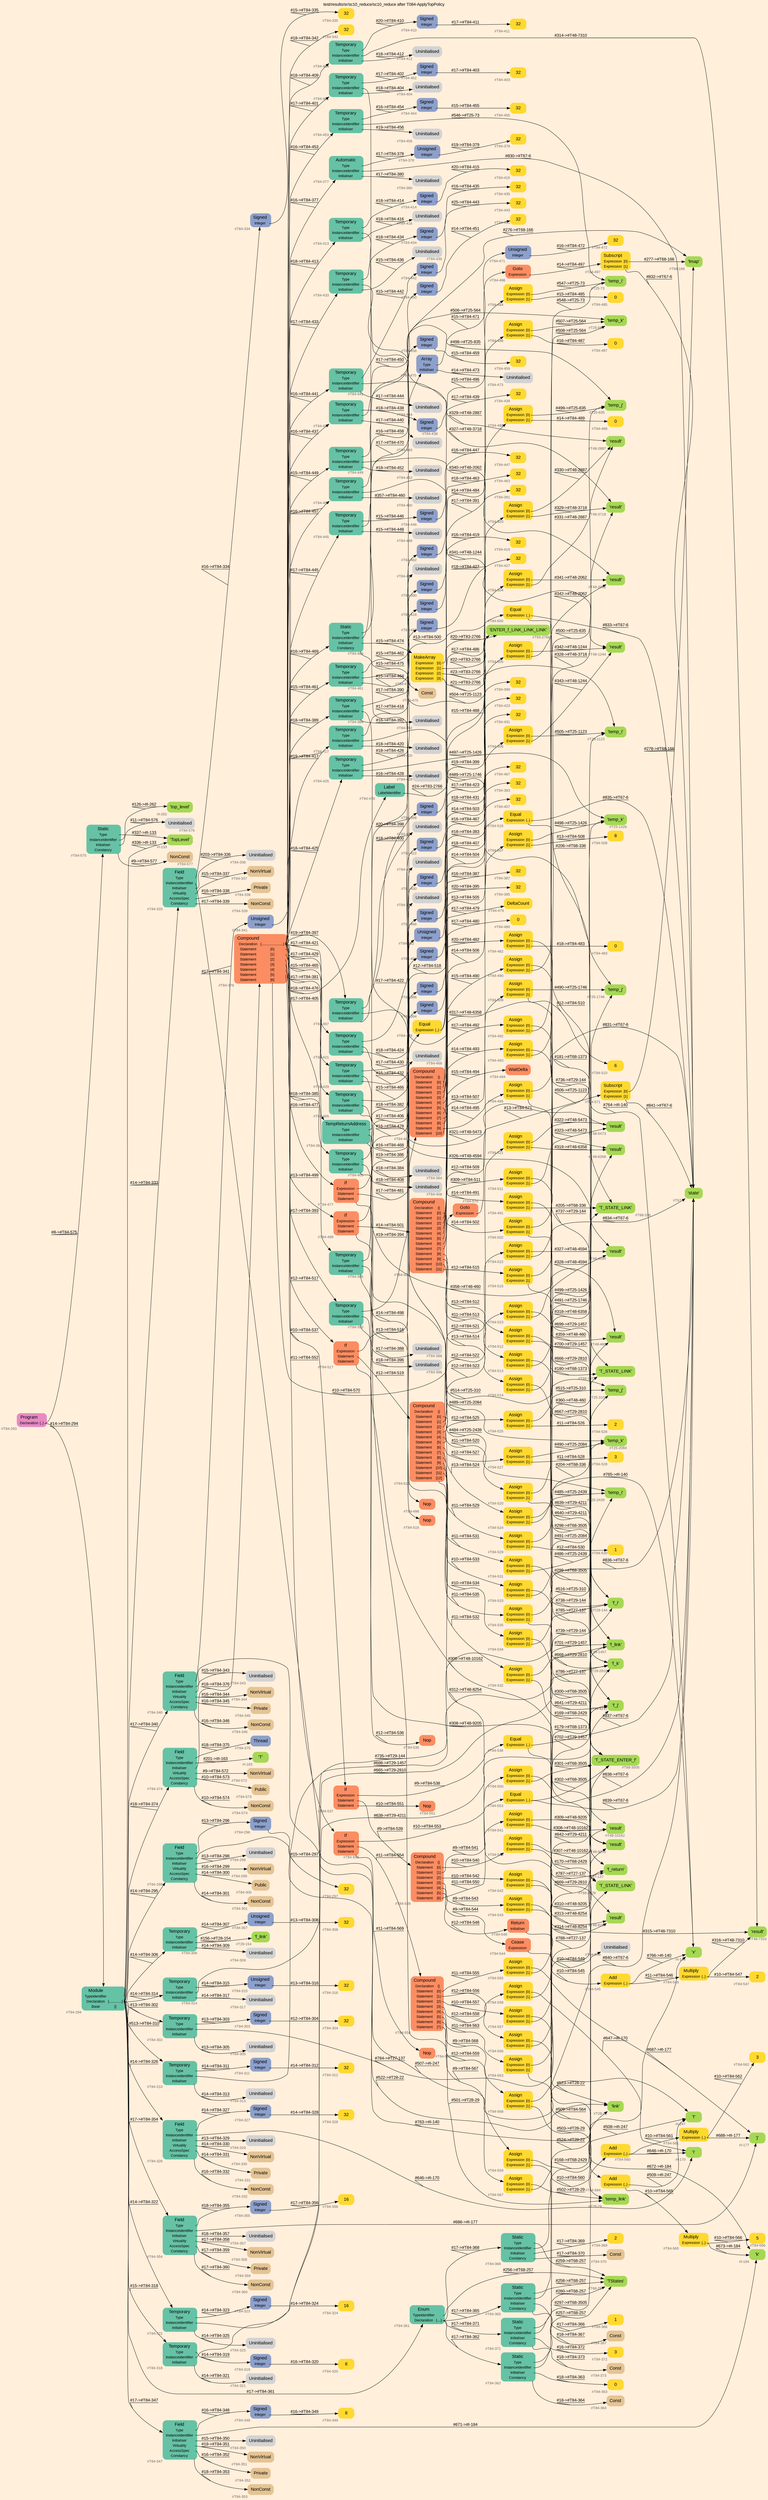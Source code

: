digraph "test/results/sr/sc10_reduce/sc10_reduce after T084-ApplyTopPolicy" {
label = "test/results/sr/sc10_reduce/sc10_reduce after T084-ApplyTopPolicy"
labelloc = t
graph [
    rankdir = "LR"
    ranksep = 0.3
    bgcolor = antiquewhite1
    color = black
    fontcolor = black
    fontname = "Arial"
];
node [
    fontname = "Arial"
];
edge [
    fontname = "Arial"
];

// -------------------- node figure --------------------
// -------- block #T84-293 ----------
"#T84-293" [
    fillcolor = "/set28/4"
    xlabel = "#T84-293"
    fontsize = "12"
    fontcolor = grey40
    shape = "plaintext"
    label = <<TABLE BORDER="0" CELLBORDER="0" CELLSPACING="0">
     <TR><TD><FONT COLOR="black" POINT-SIZE="15">Program</FONT></TD></TR>
     <TR><TD><FONT COLOR="black" POINT-SIZE="12">Declaration</FONT></TD><TD PORT="port0"><FONT COLOR="black" POINT-SIZE="12">{..}</FONT></TD></TR>
    </TABLE>>
    style = "rounded,filled"
];

// -------- block #T84-294 ----------
"#T84-294" [
    fillcolor = "/set28/1"
    xlabel = "#T84-294"
    fontsize = "12"
    fontcolor = grey40
    shape = "plaintext"
    label = <<TABLE BORDER="0" CELLBORDER="0" CELLSPACING="0">
     <TR><TD><FONT COLOR="black" POINT-SIZE="15">Module</FONT></TD></TR>
     <TR><TD><FONT COLOR="black" POINT-SIZE="12">TypeIdentifier</FONT></TD><TD PORT="port0"></TD></TR>
     <TR><TD><FONT COLOR="black" POINT-SIZE="12">Declaration</FONT></TD><TD PORT="port1"><FONT COLOR="black" POINT-SIZE="12">{..............}</FONT></TD></TR>
     <TR><TD><FONT COLOR="black" POINT-SIZE="12">Base</FONT></TD><TD PORT="port2"><FONT COLOR="black" POINT-SIZE="12">{}</FONT></TD></TR>
    </TABLE>>
    style = "rounded,filled"
];

// -------- block #I-133 ----------
"#I-133" [
    fillcolor = "/set28/5"
    xlabel = "#I-133"
    fontsize = "12"
    fontcolor = grey40
    shape = "plaintext"
    label = <<TABLE BORDER="0" CELLBORDER="0" CELLSPACING="0">
     <TR><TD><FONT COLOR="black" POINT-SIZE="15">'TopLevel'</FONT></TD></TR>
    </TABLE>>
    style = "rounded,filled"
];

// -------- block #T84-295 ----------
"#T84-295" [
    fillcolor = "/set28/1"
    xlabel = "#T84-295"
    fontsize = "12"
    fontcolor = grey40
    shape = "plaintext"
    label = <<TABLE BORDER="0" CELLBORDER="0" CELLSPACING="0">
     <TR><TD><FONT COLOR="black" POINT-SIZE="15">Field</FONT></TD></TR>
     <TR><TD><FONT COLOR="black" POINT-SIZE="12">Type</FONT></TD><TD PORT="port0"></TD></TR>
     <TR><TD><FONT COLOR="black" POINT-SIZE="12">InstanceIdentifier</FONT></TD><TD PORT="port1"></TD></TR>
     <TR><TD><FONT COLOR="black" POINT-SIZE="12">Initialiser</FONT></TD><TD PORT="port2"></TD></TR>
     <TR><TD><FONT COLOR="black" POINT-SIZE="12">Virtuality</FONT></TD><TD PORT="port3"></TD></TR>
     <TR><TD><FONT COLOR="black" POINT-SIZE="12">AccessSpec</FONT></TD><TD PORT="port4"></TD></TR>
     <TR><TD><FONT COLOR="black" POINT-SIZE="12">Constancy</FONT></TD><TD PORT="port5"></TD></TR>
    </TABLE>>
    style = "rounded,filled"
];

// -------- block #T84-296 ----------
"#T84-296" [
    fillcolor = "/set28/3"
    xlabel = "#T84-296"
    fontsize = "12"
    fontcolor = grey40
    shape = "plaintext"
    label = <<TABLE BORDER="0" CELLBORDER="0" CELLSPACING="0">
     <TR><TD><FONT COLOR="black" POINT-SIZE="15">Signed</FONT></TD></TR>
     <TR><TD><FONT COLOR="black" POINT-SIZE="12">Integer</FONT></TD><TD PORT="port0"></TD></TR>
    </TABLE>>
    style = "rounded,filled"
];

// -------- block #T84-297 ----------
"#T84-297" [
    fillcolor = "/set28/6"
    xlabel = "#T84-297"
    fontsize = "12"
    fontcolor = grey40
    shape = "plaintext"
    label = <<TABLE BORDER="0" CELLBORDER="0" CELLSPACING="0">
     <TR><TD><FONT COLOR="black" POINT-SIZE="15">32</FONT></TD></TR>
    </TABLE>>
    style = "rounded,filled"
];

// -------- block #I-140 ----------
"#I-140" [
    fillcolor = "/set28/5"
    xlabel = "#I-140"
    fontsize = "12"
    fontcolor = grey40
    shape = "plaintext"
    label = <<TABLE BORDER="0" CELLBORDER="0" CELLSPACING="0">
     <TR><TD><FONT COLOR="black" POINT-SIZE="15">'x'</FONT></TD></TR>
    </TABLE>>
    style = "rounded,filled"
];

// -------- block #T84-298 ----------
"#T84-298" [
    xlabel = "#T84-298"
    fontsize = "12"
    fontcolor = grey40
    shape = "plaintext"
    label = <<TABLE BORDER="0" CELLBORDER="0" CELLSPACING="0">
     <TR><TD><FONT COLOR="black" POINT-SIZE="15">Uninitialised</FONT></TD></TR>
    </TABLE>>
    style = "rounded,filled"
];

// -------- block #T84-299 ----------
"#T84-299" [
    fillcolor = "/set28/7"
    xlabel = "#T84-299"
    fontsize = "12"
    fontcolor = grey40
    shape = "plaintext"
    label = <<TABLE BORDER="0" CELLBORDER="0" CELLSPACING="0">
     <TR><TD><FONT COLOR="black" POINT-SIZE="15">NonVirtual</FONT></TD></TR>
    </TABLE>>
    style = "rounded,filled"
];

// -------- block #T84-300 ----------
"#T84-300" [
    fillcolor = "/set28/7"
    xlabel = "#T84-300"
    fontsize = "12"
    fontcolor = grey40
    shape = "plaintext"
    label = <<TABLE BORDER="0" CELLBORDER="0" CELLSPACING="0">
     <TR><TD><FONT COLOR="black" POINT-SIZE="15">Public</FONT></TD></TR>
    </TABLE>>
    style = "rounded,filled"
];

// -------- block #T84-301 ----------
"#T84-301" [
    fillcolor = "/set28/7"
    xlabel = "#T84-301"
    fontsize = "12"
    fontcolor = grey40
    shape = "plaintext"
    label = <<TABLE BORDER="0" CELLBORDER="0" CELLSPACING="0">
     <TR><TD><FONT COLOR="black" POINT-SIZE="15">NonConst</FONT></TD></TR>
    </TABLE>>
    style = "rounded,filled"
];

// -------- block #T84-302 ----------
"#T84-302" [
    fillcolor = "/set28/1"
    xlabel = "#T84-302"
    fontsize = "12"
    fontcolor = grey40
    shape = "plaintext"
    label = <<TABLE BORDER="0" CELLBORDER="0" CELLSPACING="0">
     <TR><TD><FONT COLOR="black" POINT-SIZE="15">Temporary</FONT></TD></TR>
     <TR><TD><FONT COLOR="black" POINT-SIZE="12">Type</FONT></TD><TD PORT="port0"></TD></TR>
     <TR><TD><FONT COLOR="black" POINT-SIZE="12">InstanceIdentifier</FONT></TD><TD PORT="port1"></TD></TR>
     <TR><TD><FONT COLOR="black" POINT-SIZE="12">Initialiser</FONT></TD><TD PORT="port2"></TD></TR>
    </TABLE>>
    style = "rounded,filled"
];

// -------- block #T84-303 ----------
"#T84-303" [
    fillcolor = "/set28/3"
    xlabel = "#T84-303"
    fontsize = "12"
    fontcolor = grey40
    shape = "plaintext"
    label = <<TABLE BORDER="0" CELLBORDER="0" CELLSPACING="0">
     <TR><TD><FONT COLOR="black" POINT-SIZE="15">Signed</FONT></TD></TR>
     <TR><TD><FONT COLOR="black" POINT-SIZE="12">Integer</FONT></TD><TD PORT="port0"></TD></TR>
    </TABLE>>
    style = "rounded,filled"
];

// -------- block #T84-304 ----------
"#T84-304" [
    fillcolor = "/set28/6"
    xlabel = "#T84-304"
    fontsize = "12"
    fontcolor = grey40
    shape = "plaintext"
    label = <<TABLE BORDER="0" CELLBORDER="0" CELLSPACING="0">
     <TR><TD><FONT COLOR="black" POINT-SIZE="15">32</FONT></TD></TR>
    </TABLE>>
    style = "rounded,filled"
];

// -------- block #T27-137 ----------
"#T27-137" [
    fillcolor = "/set28/5"
    xlabel = "#T27-137"
    fontsize = "12"
    fontcolor = grey40
    shape = "plaintext"
    label = <<TABLE BORDER="0" CELLBORDER="0" CELLSPACING="0">
     <TR><TD><FONT COLOR="black" POINT-SIZE="15">'f_return'</FONT></TD></TR>
    </TABLE>>
    style = "rounded,filled"
];

// -------- block #T84-305 ----------
"#T84-305" [
    xlabel = "#T84-305"
    fontsize = "12"
    fontcolor = grey40
    shape = "plaintext"
    label = <<TABLE BORDER="0" CELLBORDER="0" CELLSPACING="0">
     <TR><TD><FONT COLOR="black" POINT-SIZE="15">Uninitialised</FONT></TD></TR>
    </TABLE>>
    style = "rounded,filled"
];

// -------- block #T84-306 ----------
"#T84-306" [
    fillcolor = "/set28/1"
    xlabel = "#T84-306"
    fontsize = "12"
    fontcolor = grey40
    shape = "plaintext"
    label = <<TABLE BORDER="0" CELLBORDER="0" CELLSPACING="0">
     <TR><TD><FONT COLOR="black" POINT-SIZE="15">Temporary</FONT></TD></TR>
     <TR><TD><FONT COLOR="black" POINT-SIZE="12">Type</FONT></TD><TD PORT="port0"></TD></TR>
     <TR><TD><FONT COLOR="black" POINT-SIZE="12">InstanceIdentifier</FONT></TD><TD PORT="port1"></TD></TR>
     <TR><TD><FONT COLOR="black" POINT-SIZE="12">Initialiser</FONT></TD><TD PORT="port2"></TD></TR>
    </TABLE>>
    style = "rounded,filled"
];

// -------- block #T84-307 ----------
"#T84-307" [
    fillcolor = "/set28/3"
    xlabel = "#T84-307"
    fontsize = "12"
    fontcolor = grey40
    shape = "plaintext"
    label = <<TABLE BORDER="0" CELLBORDER="0" CELLSPACING="0">
     <TR><TD><FONT COLOR="black" POINT-SIZE="15">Unsigned</FONT></TD></TR>
     <TR><TD><FONT COLOR="black" POINT-SIZE="12">Integer</FONT></TD><TD PORT="port0"></TD></TR>
    </TABLE>>
    style = "rounded,filled"
];

// -------- block #T84-308 ----------
"#T84-308" [
    fillcolor = "/set28/6"
    xlabel = "#T84-308"
    fontsize = "12"
    fontcolor = grey40
    shape = "plaintext"
    label = <<TABLE BORDER="0" CELLBORDER="0" CELLSPACING="0">
     <TR><TD><FONT COLOR="black" POINT-SIZE="15">32</FONT></TD></TR>
    </TABLE>>
    style = "rounded,filled"
];

// -------- block #T28-154 ----------
"#T28-154" [
    fillcolor = "/set28/5"
    xlabel = "#T28-154"
    fontsize = "12"
    fontcolor = grey40
    shape = "plaintext"
    label = <<TABLE BORDER="0" CELLBORDER="0" CELLSPACING="0">
     <TR><TD><FONT COLOR="black" POINT-SIZE="15">'f_link'</FONT></TD></TR>
    </TABLE>>
    style = "rounded,filled"
];

// -------- block #T84-309 ----------
"#T84-309" [
    xlabel = "#T84-309"
    fontsize = "12"
    fontcolor = grey40
    shape = "plaintext"
    label = <<TABLE BORDER="0" CELLBORDER="0" CELLSPACING="0">
     <TR><TD><FONT COLOR="black" POINT-SIZE="15">Uninitialised</FONT></TD></TR>
    </TABLE>>
    style = "rounded,filled"
];

// -------- block #T84-310 ----------
"#T84-310" [
    fillcolor = "/set28/1"
    xlabel = "#T84-310"
    fontsize = "12"
    fontcolor = grey40
    shape = "plaintext"
    label = <<TABLE BORDER="0" CELLBORDER="0" CELLSPACING="0">
     <TR><TD><FONT COLOR="black" POINT-SIZE="15">Temporary</FONT></TD></TR>
     <TR><TD><FONT COLOR="black" POINT-SIZE="12">Type</FONT></TD><TD PORT="port0"></TD></TR>
     <TR><TD><FONT COLOR="black" POINT-SIZE="12">InstanceIdentifier</FONT></TD><TD PORT="port1"></TD></TR>
     <TR><TD><FONT COLOR="black" POINT-SIZE="12">Initialiser</FONT></TD><TD PORT="port2"></TD></TR>
    </TABLE>>
    style = "rounded,filled"
];

// -------- block #T84-311 ----------
"#T84-311" [
    fillcolor = "/set28/3"
    xlabel = "#T84-311"
    fontsize = "12"
    fontcolor = grey40
    shape = "plaintext"
    label = <<TABLE BORDER="0" CELLBORDER="0" CELLSPACING="0">
     <TR><TD><FONT COLOR="black" POINT-SIZE="15">Signed</FONT></TD></TR>
     <TR><TD><FONT COLOR="black" POINT-SIZE="12">Integer</FONT></TD><TD PORT="port0"></TD></TR>
    </TABLE>>
    style = "rounded,filled"
];

// -------- block #T84-312 ----------
"#T84-312" [
    fillcolor = "/set28/6"
    xlabel = "#T84-312"
    fontsize = "12"
    fontcolor = grey40
    shape = "plaintext"
    label = <<TABLE BORDER="0" CELLBORDER="0" CELLSPACING="0">
     <TR><TD><FONT COLOR="black" POINT-SIZE="15">32</FONT></TD></TR>
    </TABLE>>
    style = "rounded,filled"
];

// -------- block #T29-144 ----------
"#T29-144" [
    fillcolor = "/set28/5"
    xlabel = "#T29-144"
    fontsize = "12"
    fontcolor = grey40
    shape = "plaintext"
    label = <<TABLE BORDER="0" CELLBORDER="0" CELLSPACING="0">
     <TR><TD><FONT COLOR="black" POINT-SIZE="15">'f_i'</FONT></TD></TR>
    </TABLE>>
    style = "rounded,filled"
];

// -------- block #T84-313 ----------
"#T84-313" [
    xlabel = "#T84-313"
    fontsize = "12"
    fontcolor = grey40
    shape = "plaintext"
    label = <<TABLE BORDER="0" CELLBORDER="0" CELLSPACING="0">
     <TR><TD><FONT COLOR="black" POINT-SIZE="15">Uninitialised</FONT></TD></TR>
    </TABLE>>
    style = "rounded,filled"
];

// -------- block #T84-314 ----------
"#T84-314" [
    fillcolor = "/set28/1"
    xlabel = "#T84-314"
    fontsize = "12"
    fontcolor = grey40
    shape = "plaintext"
    label = <<TABLE BORDER="0" CELLBORDER="0" CELLSPACING="0">
     <TR><TD><FONT COLOR="black" POINT-SIZE="15">Temporary</FONT></TD></TR>
     <TR><TD><FONT COLOR="black" POINT-SIZE="12">Type</FONT></TD><TD PORT="port0"></TD></TR>
     <TR><TD><FONT COLOR="black" POINT-SIZE="12">InstanceIdentifier</FONT></TD><TD PORT="port1"></TD></TR>
     <TR><TD><FONT COLOR="black" POINT-SIZE="12">Initialiser</FONT></TD><TD PORT="port2"></TD></TR>
    </TABLE>>
    style = "rounded,filled"
];

// -------- block #T84-315 ----------
"#T84-315" [
    fillcolor = "/set28/3"
    xlabel = "#T84-315"
    fontsize = "12"
    fontcolor = grey40
    shape = "plaintext"
    label = <<TABLE BORDER="0" CELLBORDER="0" CELLSPACING="0">
     <TR><TD><FONT COLOR="black" POINT-SIZE="15">Unsigned</FONT></TD></TR>
     <TR><TD><FONT COLOR="black" POINT-SIZE="12">Integer</FONT></TD><TD PORT="port0"></TD></TR>
    </TABLE>>
    style = "rounded,filled"
];

// -------- block #T84-316 ----------
"#T84-316" [
    fillcolor = "/set28/6"
    xlabel = "#T84-316"
    fontsize = "12"
    fontcolor = grey40
    shape = "plaintext"
    label = <<TABLE BORDER="0" CELLBORDER="0" CELLSPACING="0">
     <TR><TD><FONT COLOR="black" POINT-SIZE="15">32</FONT></TD></TR>
    </TABLE>>
    style = "rounded,filled"
];

// -------- block #T29-1457 ----------
"#T29-1457" [
    fillcolor = "/set28/5"
    xlabel = "#T29-1457"
    fontsize = "12"
    fontcolor = grey40
    shape = "plaintext"
    label = <<TABLE BORDER="0" CELLBORDER="0" CELLSPACING="0">
     <TR><TD><FONT COLOR="black" POINT-SIZE="15">'f_link'</FONT></TD></TR>
    </TABLE>>
    style = "rounded,filled"
];

// -------- block #T84-317 ----------
"#T84-317" [
    xlabel = "#T84-317"
    fontsize = "12"
    fontcolor = grey40
    shape = "plaintext"
    label = <<TABLE BORDER="0" CELLBORDER="0" CELLSPACING="0">
     <TR><TD><FONT COLOR="black" POINT-SIZE="15">Uninitialised</FONT></TD></TR>
    </TABLE>>
    style = "rounded,filled"
];

// -------- block #T84-318 ----------
"#T84-318" [
    fillcolor = "/set28/1"
    xlabel = "#T84-318"
    fontsize = "12"
    fontcolor = grey40
    shape = "plaintext"
    label = <<TABLE BORDER="0" CELLBORDER="0" CELLSPACING="0">
     <TR><TD><FONT COLOR="black" POINT-SIZE="15">Temporary</FONT></TD></TR>
     <TR><TD><FONT COLOR="black" POINT-SIZE="12">Type</FONT></TD><TD PORT="port0"></TD></TR>
     <TR><TD><FONT COLOR="black" POINT-SIZE="12">InstanceIdentifier</FONT></TD><TD PORT="port1"></TD></TR>
     <TR><TD><FONT COLOR="black" POINT-SIZE="12">Initialiser</FONT></TD><TD PORT="port2"></TD></TR>
    </TABLE>>
    style = "rounded,filled"
];

// -------- block #T84-319 ----------
"#T84-319" [
    fillcolor = "/set28/3"
    xlabel = "#T84-319"
    fontsize = "12"
    fontcolor = grey40
    shape = "plaintext"
    label = <<TABLE BORDER="0" CELLBORDER="0" CELLSPACING="0">
     <TR><TD><FONT COLOR="black" POINT-SIZE="15">Signed</FONT></TD></TR>
     <TR><TD><FONT COLOR="black" POINT-SIZE="12">Integer</FONT></TD><TD PORT="port0"></TD></TR>
    </TABLE>>
    style = "rounded,filled"
];

// -------- block #T84-320 ----------
"#T84-320" [
    fillcolor = "/set28/6"
    xlabel = "#T84-320"
    fontsize = "12"
    fontcolor = grey40
    shape = "plaintext"
    label = <<TABLE BORDER="0" CELLBORDER="0" CELLSPACING="0">
     <TR><TD><FONT COLOR="black" POINT-SIZE="15">8</FONT></TD></TR>
    </TABLE>>
    style = "rounded,filled"
];

// -------- block #T29-2810 ----------
"#T29-2810" [
    fillcolor = "/set28/5"
    xlabel = "#T29-2810"
    fontsize = "12"
    fontcolor = grey40
    shape = "plaintext"
    label = <<TABLE BORDER="0" CELLBORDER="0" CELLSPACING="0">
     <TR><TD><FONT COLOR="black" POINT-SIZE="15">'f_k'</FONT></TD></TR>
    </TABLE>>
    style = "rounded,filled"
];

// -------- block #T84-321 ----------
"#T84-321" [
    xlabel = "#T84-321"
    fontsize = "12"
    fontcolor = grey40
    shape = "plaintext"
    label = <<TABLE BORDER="0" CELLBORDER="0" CELLSPACING="0">
     <TR><TD><FONT COLOR="black" POINT-SIZE="15">Uninitialised</FONT></TD></TR>
    </TABLE>>
    style = "rounded,filled"
];

// -------- block #T84-322 ----------
"#T84-322" [
    fillcolor = "/set28/1"
    xlabel = "#T84-322"
    fontsize = "12"
    fontcolor = grey40
    shape = "plaintext"
    label = <<TABLE BORDER="0" CELLBORDER="0" CELLSPACING="0">
     <TR><TD><FONT COLOR="black" POINT-SIZE="15">Temporary</FONT></TD></TR>
     <TR><TD><FONT COLOR="black" POINT-SIZE="12">Type</FONT></TD><TD PORT="port0"></TD></TR>
     <TR><TD><FONT COLOR="black" POINT-SIZE="12">InstanceIdentifier</FONT></TD><TD PORT="port1"></TD></TR>
     <TR><TD><FONT COLOR="black" POINT-SIZE="12">Initialiser</FONT></TD><TD PORT="port2"></TD></TR>
    </TABLE>>
    style = "rounded,filled"
];

// -------- block #T84-323 ----------
"#T84-323" [
    fillcolor = "/set28/3"
    xlabel = "#T84-323"
    fontsize = "12"
    fontcolor = grey40
    shape = "plaintext"
    label = <<TABLE BORDER="0" CELLBORDER="0" CELLSPACING="0">
     <TR><TD><FONT COLOR="black" POINT-SIZE="15">Signed</FONT></TD></TR>
     <TR><TD><FONT COLOR="black" POINT-SIZE="12">Integer</FONT></TD><TD PORT="port0"></TD></TR>
    </TABLE>>
    style = "rounded,filled"
];

// -------- block #T84-324 ----------
"#T84-324" [
    fillcolor = "/set28/6"
    xlabel = "#T84-324"
    fontsize = "12"
    fontcolor = grey40
    shape = "plaintext"
    label = <<TABLE BORDER="0" CELLBORDER="0" CELLSPACING="0">
     <TR><TD><FONT COLOR="black" POINT-SIZE="15">16</FONT></TD></TR>
    </TABLE>>
    style = "rounded,filled"
];

// -------- block #T29-4211 ----------
"#T29-4211" [
    fillcolor = "/set28/5"
    xlabel = "#T29-4211"
    fontsize = "12"
    fontcolor = grey40
    shape = "plaintext"
    label = <<TABLE BORDER="0" CELLBORDER="0" CELLSPACING="0">
     <TR><TD><FONT COLOR="black" POINT-SIZE="15">'f_j'</FONT></TD></TR>
    </TABLE>>
    style = "rounded,filled"
];

// -------- block #T84-325 ----------
"#T84-325" [
    xlabel = "#T84-325"
    fontsize = "12"
    fontcolor = grey40
    shape = "plaintext"
    label = <<TABLE BORDER="0" CELLBORDER="0" CELLSPACING="0">
     <TR><TD><FONT COLOR="black" POINT-SIZE="15">Uninitialised</FONT></TD></TR>
    </TABLE>>
    style = "rounded,filled"
];

// -------- block #T84-326 ----------
"#T84-326" [
    fillcolor = "/set28/1"
    xlabel = "#T84-326"
    fontsize = "12"
    fontcolor = grey40
    shape = "plaintext"
    label = <<TABLE BORDER="0" CELLBORDER="0" CELLSPACING="0">
     <TR><TD><FONT COLOR="black" POINT-SIZE="15">Field</FONT></TD></TR>
     <TR><TD><FONT COLOR="black" POINT-SIZE="12">Type</FONT></TD><TD PORT="port0"></TD></TR>
     <TR><TD><FONT COLOR="black" POINT-SIZE="12">InstanceIdentifier</FONT></TD><TD PORT="port1"></TD></TR>
     <TR><TD><FONT COLOR="black" POINT-SIZE="12">Initialiser</FONT></TD><TD PORT="port2"></TD></TR>
     <TR><TD><FONT COLOR="black" POINT-SIZE="12">Virtuality</FONT></TD><TD PORT="port3"></TD></TR>
     <TR><TD><FONT COLOR="black" POINT-SIZE="12">AccessSpec</FONT></TD><TD PORT="port4"></TD></TR>
     <TR><TD><FONT COLOR="black" POINT-SIZE="12">Constancy</FONT></TD><TD PORT="port5"></TD></TR>
    </TABLE>>
    style = "rounded,filled"
];

// -------- block #T84-327 ----------
"#T84-327" [
    fillcolor = "/set28/3"
    xlabel = "#T84-327"
    fontsize = "12"
    fontcolor = grey40
    shape = "plaintext"
    label = <<TABLE BORDER="0" CELLBORDER="0" CELLSPACING="0">
     <TR><TD><FONT COLOR="black" POINT-SIZE="15">Signed</FONT></TD></TR>
     <TR><TD><FONT COLOR="black" POINT-SIZE="12">Integer</FONT></TD><TD PORT="port0"></TD></TR>
    </TABLE>>
    style = "rounded,filled"
];

// -------- block #T84-328 ----------
"#T84-328" [
    fillcolor = "/set28/6"
    xlabel = "#T84-328"
    fontsize = "12"
    fontcolor = grey40
    shape = "plaintext"
    label = <<TABLE BORDER="0" CELLBORDER="0" CELLSPACING="0">
     <TR><TD><FONT COLOR="black" POINT-SIZE="15">32</FONT></TD></TR>
    </TABLE>>
    style = "rounded,filled"
];

// -------- block #I-170 ----------
"#I-170" [
    fillcolor = "/set28/5"
    xlabel = "#I-170"
    fontsize = "12"
    fontcolor = grey40
    shape = "plaintext"
    label = <<TABLE BORDER="0" CELLBORDER="0" CELLSPACING="0">
     <TR><TD><FONT COLOR="black" POINT-SIZE="15">'i'</FONT></TD></TR>
    </TABLE>>
    style = "rounded,filled"
];

// -------- block #T84-329 ----------
"#T84-329" [
    xlabel = "#T84-329"
    fontsize = "12"
    fontcolor = grey40
    shape = "plaintext"
    label = <<TABLE BORDER="0" CELLBORDER="0" CELLSPACING="0">
     <TR><TD><FONT COLOR="black" POINT-SIZE="15">Uninitialised</FONT></TD></TR>
    </TABLE>>
    style = "rounded,filled"
];

// -------- block #T84-330 ----------
"#T84-330" [
    fillcolor = "/set28/7"
    xlabel = "#T84-330"
    fontsize = "12"
    fontcolor = grey40
    shape = "plaintext"
    label = <<TABLE BORDER="0" CELLBORDER="0" CELLSPACING="0">
     <TR><TD><FONT COLOR="black" POINT-SIZE="15">NonVirtual</FONT></TD></TR>
    </TABLE>>
    style = "rounded,filled"
];

// -------- block #T84-331 ----------
"#T84-331" [
    fillcolor = "/set28/7"
    xlabel = "#T84-331"
    fontsize = "12"
    fontcolor = grey40
    shape = "plaintext"
    label = <<TABLE BORDER="0" CELLBORDER="0" CELLSPACING="0">
     <TR><TD><FONT COLOR="black" POINT-SIZE="15">Private</FONT></TD></TR>
    </TABLE>>
    style = "rounded,filled"
];

// -------- block #T84-332 ----------
"#T84-332" [
    fillcolor = "/set28/7"
    xlabel = "#T84-332"
    fontsize = "12"
    fontcolor = grey40
    shape = "plaintext"
    label = <<TABLE BORDER="0" CELLBORDER="0" CELLSPACING="0">
     <TR><TD><FONT COLOR="black" POINT-SIZE="15">NonConst</FONT></TD></TR>
    </TABLE>>
    style = "rounded,filled"
];

// -------- block #T84-333 ----------
"#T84-333" [
    fillcolor = "/set28/1"
    xlabel = "#T84-333"
    fontsize = "12"
    fontcolor = grey40
    shape = "plaintext"
    label = <<TABLE BORDER="0" CELLBORDER="0" CELLSPACING="0">
     <TR><TD><FONT COLOR="black" POINT-SIZE="15">Field</FONT></TD></TR>
     <TR><TD><FONT COLOR="black" POINT-SIZE="12">Type</FONT></TD><TD PORT="port0"></TD></TR>
     <TR><TD><FONT COLOR="black" POINT-SIZE="12">InstanceIdentifier</FONT></TD><TD PORT="port1"></TD></TR>
     <TR><TD><FONT COLOR="black" POINT-SIZE="12">Initialiser</FONT></TD><TD PORT="port2"></TD></TR>
     <TR><TD><FONT COLOR="black" POINT-SIZE="12">Virtuality</FONT></TD><TD PORT="port3"></TD></TR>
     <TR><TD><FONT COLOR="black" POINT-SIZE="12">AccessSpec</FONT></TD><TD PORT="port4"></TD></TR>
     <TR><TD><FONT COLOR="black" POINT-SIZE="12">Constancy</FONT></TD><TD PORT="port5"></TD></TR>
    </TABLE>>
    style = "rounded,filled"
];

// -------- block #T84-334 ----------
"#T84-334" [
    fillcolor = "/set28/3"
    xlabel = "#T84-334"
    fontsize = "12"
    fontcolor = grey40
    shape = "plaintext"
    label = <<TABLE BORDER="0" CELLBORDER="0" CELLSPACING="0">
     <TR><TD><FONT COLOR="black" POINT-SIZE="15">Signed</FONT></TD></TR>
     <TR><TD><FONT COLOR="black" POINT-SIZE="12">Integer</FONT></TD><TD PORT="port0"></TD></TR>
    </TABLE>>
    style = "rounded,filled"
];

// -------- block #T84-335 ----------
"#T84-335" [
    fillcolor = "/set28/6"
    xlabel = "#T84-335"
    fontsize = "12"
    fontcolor = grey40
    shape = "plaintext"
    label = <<TABLE BORDER="0" CELLBORDER="0" CELLSPACING="0">
     <TR><TD><FONT COLOR="black" POINT-SIZE="15">32</FONT></TD></TR>
    </TABLE>>
    style = "rounded,filled"
];

// -------- block #I-247 ----------
"#I-247" [
    fillcolor = "/set28/5"
    xlabel = "#I-247"
    fontsize = "12"
    fontcolor = grey40
    shape = "plaintext"
    label = <<TABLE BORDER="0" CELLBORDER="0" CELLSPACING="0">
     <TR><TD><FONT COLOR="black" POINT-SIZE="15">'t'</FONT></TD></TR>
    </TABLE>>
    style = "rounded,filled"
];

// -------- block #T84-336 ----------
"#T84-336" [
    xlabel = "#T84-336"
    fontsize = "12"
    fontcolor = grey40
    shape = "plaintext"
    label = <<TABLE BORDER="0" CELLBORDER="0" CELLSPACING="0">
     <TR><TD><FONT COLOR="black" POINT-SIZE="15">Uninitialised</FONT></TD></TR>
    </TABLE>>
    style = "rounded,filled"
];

// -------- block #T84-337 ----------
"#T84-337" [
    fillcolor = "/set28/7"
    xlabel = "#T84-337"
    fontsize = "12"
    fontcolor = grey40
    shape = "plaintext"
    label = <<TABLE BORDER="0" CELLBORDER="0" CELLSPACING="0">
     <TR><TD><FONT COLOR="black" POINT-SIZE="15">NonVirtual</FONT></TD></TR>
    </TABLE>>
    style = "rounded,filled"
];

// -------- block #T84-338 ----------
"#T84-338" [
    fillcolor = "/set28/7"
    xlabel = "#T84-338"
    fontsize = "12"
    fontcolor = grey40
    shape = "plaintext"
    label = <<TABLE BORDER="0" CELLBORDER="0" CELLSPACING="0">
     <TR><TD><FONT COLOR="black" POINT-SIZE="15">Private</FONT></TD></TR>
    </TABLE>>
    style = "rounded,filled"
];

// -------- block #T84-339 ----------
"#T84-339" [
    fillcolor = "/set28/7"
    xlabel = "#T84-339"
    fontsize = "12"
    fontcolor = grey40
    shape = "plaintext"
    label = <<TABLE BORDER="0" CELLBORDER="0" CELLSPACING="0">
     <TR><TD><FONT COLOR="black" POINT-SIZE="15">NonConst</FONT></TD></TR>
    </TABLE>>
    style = "rounded,filled"
];

// -------- block #T84-340 ----------
"#T84-340" [
    fillcolor = "/set28/1"
    xlabel = "#T84-340"
    fontsize = "12"
    fontcolor = grey40
    shape = "plaintext"
    label = <<TABLE BORDER="0" CELLBORDER="0" CELLSPACING="0">
     <TR><TD><FONT COLOR="black" POINT-SIZE="15">Field</FONT></TD></TR>
     <TR><TD><FONT COLOR="black" POINT-SIZE="12">Type</FONT></TD><TD PORT="port0"></TD></TR>
     <TR><TD><FONT COLOR="black" POINT-SIZE="12">InstanceIdentifier</FONT></TD><TD PORT="port1"></TD></TR>
     <TR><TD><FONT COLOR="black" POINT-SIZE="12">Initialiser</FONT></TD><TD PORT="port2"></TD></TR>
     <TR><TD><FONT COLOR="black" POINT-SIZE="12">Virtuality</FONT></TD><TD PORT="port3"></TD></TR>
     <TR><TD><FONT COLOR="black" POINT-SIZE="12">AccessSpec</FONT></TD><TD PORT="port4"></TD></TR>
     <TR><TD><FONT COLOR="black" POINT-SIZE="12">Constancy</FONT></TD><TD PORT="port5"></TD></TR>
    </TABLE>>
    style = "rounded,filled"
];

// -------- block #T84-341 ----------
"#T84-341" [
    fillcolor = "/set28/3"
    xlabel = "#T84-341"
    fontsize = "12"
    fontcolor = grey40
    shape = "plaintext"
    label = <<TABLE BORDER="0" CELLBORDER="0" CELLSPACING="0">
     <TR><TD><FONT COLOR="black" POINT-SIZE="15">Unsigned</FONT></TD></TR>
     <TR><TD><FONT COLOR="black" POINT-SIZE="12">Integer</FONT></TD><TD PORT="port0"></TD></TR>
    </TABLE>>
    style = "rounded,filled"
];

// -------- block #T84-342 ----------
"#T84-342" [
    fillcolor = "/set28/6"
    xlabel = "#T84-342"
    fontsize = "12"
    fontcolor = grey40
    shape = "plaintext"
    label = <<TABLE BORDER="0" CELLBORDER="0" CELLSPACING="0">
     <TR><TD><FONT COLOR="black" POINT-SIZE="15">32</FONT></TD></TR>
    </TABLE>>
    style = "rounded,filled"
];

// -------- block #T28-22 ----------
"#T28-22" [
    fillcolor = "/set28/5"
    xlabel = "#T28-22"
    fontsize = "12"
    fontcolor = grey40
    shape = "plaintext"
    label = <<TABLE BORDER="0" CELLBORDER="0" CELLSPACING="0">
     <TR><TD><FONT COLOR="black" POINT-SIZE="15">'link'</FONT></TD></TR>
    </TABLE>>
    style = "rounded,filled"
];

// -------- block #T84-343 ----------
"#T84-343" [
    xlabel = "#T84-343"
    fontsize = "12"
    fontcolor = grey40
    shape = "plaintext"
    label = <<TABLE BORDER="0" CELLBORDER="0" CELLSPACING="0">
     <TR><TD><FONT COLOR="black" POINT-SIZE="15">Uninitialised</FONT></TD></TR>
    </TABLE>>
    style = "rounded,filled"
];

// -------- block #T84-344 ----------
"#T84-344" [
    fillcolor = "/set28/7"
    xlabel = "#T84-344"
    fontsize = "12"
    fontcolor = grey40
    shape = "plaintext"
    label = <<TABLE BORDER="0" CELLBORDER="0" CELLSPACING="0">
     <TR><TD><FONT COLOR="black" POINT-SIZE="15">NonVirtual</FONT></TD></TR>
    </TABLE>>
    style = "rounded,filled"
];

// -------- block #T84-345 ----------
"#T84-345" [
    fillcolor = "/set28/7"
    xlabel = "#T84-345"
    fontsize = "12"
    fontcolor = grey40
    shape = "plaintext"
    label = <<TABLE BORDER="0" CELLBORDER="0" CELLSPACING="0">
     <TR><TD><FONT COLOR="black" POINT-SIZE="15">Private</FONT></TD></TR>
    </TABLE>>
    style = "rounded,filled"
];

// -------- block #T84-346 ----------
"#T84-346" [
    fillcolor = "/set28/7"
    xlabel = "#T84-346"
    fontsize = "12"
    fontcolor = grey40
    shape = "plaintext"
    label = <<TABLE BORDER="0" CELLBORDER="0" CELLSPACING="0">
     <TR><TD><FONT COLOR="black" POINT-SIZE="15">NonConst</FONT></TD></TR>
    </TABLE>>
    style = "rounded,filled"
];

// -------- block #T84-347 ----------
"#T84-347" [
    fillcolor = "/set28/1"
    xlabel = "#T84-347"
    fontsize = "12"
    fontcolor = grey40
    shape = "plaintext"
    label = <<TABLE BORDER="0" CELLBORDER="0" CELLSPACING="0">
     <TR><TD><FONT COLOR="black" POINT-SIZE="15">Field</FONT></TD></TR>
     <TR><TD><FONT COLOR="black" POINT-SIZE="12">Type</FONT></TD><TD PORT="port0"></TD></TR>
     <TR><TD><FONT COLOR="black" POINT-SIZE="12">InstanceIdentifier</FONT></TD><TD PORT="port1"></TD></TR>
     <TR><TD><FONT COLOR="black" POINT-SIZE="12">Initialiser</FONT></TD><TD PORT="port2"></TD></TR>
     <TR><TD><FONT COLOR="black" POINT-SIZE="12">Virtuality</FONT></TD><TD PORT="port3"></TD></TR>
     <TR><TD><FONT COLOR="black" POINT-SIZE="12">AccessSpec</FONT></TD><TD PORT="port4"></TD></TR>
     <TR><TD><FONT COLOR="black" POINT-SIZE="12">Constancy</FONT></TD><TD PORT="port5"></TD></TR>
    </TABLE>>
    style = "rounded,filled"
];

// -------- block #T84-348 ----------
"#T84-348" [
    fillcolor = "/set28/3"
    xlabel = "#T84-348"
    fontsize = "12"
    fontcolor = grey40
    shape = "plaintext"
    label = <<TABLE BORDER="0" CELLBORDER="0" CELLSPACING="0">
     <TR><TD><FONT COLOR="black" POINT-SIZE="15">Signed</FONT></TD></TR>
     <TR><TD><FONT COLOR="black" POINT-SIZE="12">Integer</FONT></TD><TD PORT="port0"></TD></TR>
    </TABLE>>
    style = "rounded,filled"
];

// -------- block #T84-349 ----------
"#T84-349" [
    fillcolor = "/set28/6"
    xlabel = "#T84-349"
    fontsize = "12"
    fontcolor = grey40
    shape = "plaintext"
    label = <<TABLE BORDER="0" CELLBORDER="0" CELLSPACING="0">
     <TR><TD><FONT COLOR="black" POINT-SIZE="15">8</FONT></TD></TR>
    </TABLE>>
    style = "rounded,filled"
];

// -------- block #I-184 ----------
"#I-184" [
    fillcolor = "/set28/5"
    xlabel = "#I-184"
    fontsize = "12"
    fontcolor = grey40
    shape = "plaintext"
    label = <<TABLE BORDER="0" CELLBORDER="0" CELLSPACING="0">
     <TR><TD><FONT COLOR="black" POINT-SIZE="15">'k'</FONT></TD></TR>
    </TABLE>>
    style = "rounded,filled"
];

// -------- block #T84-350 ----------
"#T84-350" [
    xlabel = "#T84-350"
    fontsize = "12"
    fontcolor = grey40
    shape = "plaintext"
    label = <<TABLE BORDER="0" CELLBORDER="0" CELLSPACING="0">
     <TR><TD><FONT COLOR="black" POINT-SIZE="15">Uninitialised</FONT></TD></TR>
    </TABLE>>
    style = "rounded,filled"
];

// -------- block #T84-351 ----------
"#T84-351" [
    fillcolor = "/set28/7"
    xlabel = "#T84-351"
    fontsize = "12"
    fontcolor = grey40
    shape = "plaintext"
    label = <<TABLE BORDER="0" CELLBORDER="0" CELLSPACING="0">
     <TR><TD><FONT COLOR="black" POINT-SIZE="15">NonVirtual</FONT></TD></TR>
    </TABLE>>
    style = "rounded,filled"
];

// -------- block #T84-352 ----------
"#T84-352" [
    fillcolor = "/set28/7"
    xlabel = "#T84-352"
    fontsize = "12"
    fontcolor = grey40
    shape = "plaintext"
    label = <<TABLE BORDER="0" CELLBORDER="0" CELLSPACING="0">
     <TR><TD><FONT COLOR="black" POINT-SIZE="15">Private</FONT></TD></TR>
    </TABLE>>
    style = "rounded,filled"
];

// -------- block #T84-353 ----------
"#T84-353" [
    fillcolor = "/set28/7"
    xlabel = "#T84-353"
    fontsize = "12"
    fontcolor = grey40
    shape = "plaintext"
    label = <<TABLE BORDER="0" CELLBORDER="0" CELLSPACING="0">
     <TR><TD><FONT COLOR="black" POINT-SIZE="15">NonConst</FONT></TD></TR>
    </TABLE>>
    style = "rounded,filled"
];

// -------- block #T84-354 ----------
"#T84-354" [
    fillcolor = "/set28/1"
    xlabel = "#T84-354"
    fontsize = "12"
    fontcolor = grey40
    shape = "plaintext"
    label = <<TABLE BORDER="0" CELLBORDER="0" CELLSPACING="0">
     <TR><TD><FONT COLOR="black" POINT-SIZE="15">Field</FONT></TD></TR>
     <TR><TD><FONT COLOR="black" POINT-SIZE="12">Type</FONT></TD><TD PORT="port0"></TD></TR>
     <TR><TD><FONT COLOR="black" POINT-SIZE="12">InstanceIdentifier</FONT></TD><TD PORT="port1"></TD></TR>
     <TR><TD><FONT COLOR="black" POINT-SIZE="12">Initialiser</FONT></TD><TD PORT="port2"></TD></TR>
     <TR><TD><FONT COLOR="black" POINT-SIZE="12">Virtuality</FONT></TD><TD PORT="port3"></TD></TR>
     <TR><TD><FONT COLOR="black" POINT-SIZE="12">AccessSpec</FONT></TD><TD PORT="port4"></TD></TR>
     <TR><TD><FONT COLOR="black" POINT-SIZE="12">Constancy</FONT></TD><TD PORT="port5"></TD></TR>
    </TABLE>>
    style = "rounded,filled"
];

// -------- block #T84-355 ----------
"#T84-355" [
    fillcolor = "/set28/3"
    xlabel = "#T84-355"
    fontsize = "12"
    fontcolor = grey40
    shape = "plaintext"
    label = <<TABLE BORDER="0" CELLBORDER="0" CELLSPACING="0">
     <TR><TD><FONT COLOR="black" POINT-SIZE="15">Signed</FONT></TD></TR>
     <TR><TD><FONT COLOR="black" POINT-SIZE="12">Integer</FONT></TD><TD PORT="port0"></TD></TR>
    </TABLE>>
    style = "rounded,filled"
];

// -------- block #T84-356 ----------
"#T84-356" [
    fillcolor = "/set28/6"
    xlabel = "#T84-356"
    fontsize = "12"
    fontcolor = grey40
    shape = "plaintext"
    label = <<TABLE BORDER="0" CELLBORDER="0" CELLSPACING="0">
     <TR><TD><FONT COLOR="black" POINT-SIZE="15">16</FONT></TD></TR>
    </TABLE>>
    style = "rounded,filled"
];

// -------- block #I-177 ----------
"#I-177" [
    fillcolor = "/set28/5"
    xlabel = "#I-177"
    fontsize = "12"
    fontcolor = grey40
    shape = "plaintext"
    label = <<TABLE BORDER="0" CELLBORDER="0" CELLSPACING="0">
     <TR><TD><FONT COLOR="black" POINT-SIZE="15">'j'</FONT></TD></TR>
    </TABLE>>
    style = "rounded,filled"
];

// -------- block #T84-357 ----------
"#T84-357" [
    xlabel = "#T84-357"
    fontsize = "12"
    fontcolor = grey40
    shape = "plaintext"
    label = <<TABLE BORDER="0" CELLBORDER="0" CELLSPACING="0">
     <TR><TD><FONT COLOR="black" POINT-SIZE="15">Uninitialised</FONT></TD></TR>
    </TABLE>>
    style = "rounded,filled"
];

// -------- block #T84-358 ----------
"#T84-358" [
    fillcolor = "/set28/7"
    xlabel = "#T84-358"
    fontsize = "12"
    fontcolor = grey40
    shape = "plaintext"
    label = <<TABLE BORDER="0" CELLBORDER="0" CELLSPACING="0">
     <TR><TD><FONT COLOR="black" POINT-SIZE="15">NonVirtual</FONT></TD></TR>
    </TABLE>>
    style = "rounded,filled"
];

// -------- block #T84-359 ----------
"#T84-359" [
    fillcolor = "/set28/7"
    xlabel = "#T84-359"
    fontsize = "12"
    fontcolor = grey40
    shape = "plaintext"
    label = <<TABLE BORDER="0" CELLBORDER="0" CELLSPACING="0">
     <TR><TD><FONT COLOR="black" POINT-SIZE="15">Private</FONT></TD></TR>
    </TABLE>>
    style = "rounded,filled"
];

// -------- block #T84-360 ----------
"#T84-360" [
    fillcolor = "/set28/7"
    xlabel = "#T84-360"
    fontsize = "12"
    fontcolor = grey40
    shape = "plaintext"
    label = <<TABLE BORDER="0" CELLBORDER="0" CELLSPACING="0">
     <TR><TD><FONT COLOR="black" POINT-SIZE="15">NonConst</FONT></TD></TR>
    </TABLE>>
    style = "rounded,filled"
];

// -------- block #T84-361 ----------
"#T84-361" [
    fillcolor = "/set28/1"
    xlabel = "#T84-361"
    fontsize = "12"
    fontcolor = grey40
    shape = "plaintext"
    label = <<TABLE BORDER="0" CELLBORDER="0" CELLSPACING="0">
     <TR><TD><FONT COLOR="black" POINT-SIZE="15">Enum</FONT></TD></TR>
     <TR><TD><FONT COLOR="black" POINT-SIZE="12">TypeIdentifier</FONT></TD><TD PORT="port0"></TD></TR>
     <TR><TD><FONT COLOR="black" POINT-SIZE="12">Declaration</FONT></TD><TD PORT="port1"><FONT COLOR="black" POINT-SIZE="12">{....}</FONT></TD></TR>
    </TABLE>>
    style = "rounded,filled"
];

// -------- block #T68-257 ----------
"#T68-257" [
    fillcolor = "/set28/5"
    xlabel = "#T68-257"
    fontsize = "12"
    fontcolor = grey40
    shape = "plaintext"
    label = <<TABLE BORDER="0" CELLBORDER="0" CELLSPACING="0">
     <TR><TD><FONT COLOR="black" POINT-SIZE="15">'TStates'</FONT></TD></TR>
    </TABLE>>
    style = "rounded,filled"
];

// -------- block #T84-362 ----------
"#T84-362" [
    fillcolor = "/set28/1"
    xlabel = "#T84-362"
    fontsize = "12"
    fontcolor = grey40
    shape = "plaintext"
    label = <<TABLE BORDER="0" CELLBORDER="0" CELLSPACING="0">
     <TR><TD><FONT COLOR="black" POINT-SIZE="15">Static</FONT></TD></TR>
     <TR><TD><FONT COLOR="black" POINT-SIZE="12">Type</FONT></TD><TD PORT="port0"></TD></TR>
     <TR><TD><FONT COLOR="black" POINT-SIZE="12">InstanceIdentifier</FONT></TD><TD PORT="port1"></TD></TR>
     <TR><TD><FONT COLOR="black" POINT-SIZE="12">Initialiser</FONT></TD><TD PORT="port2"></TD></TR>
     <TR><TD><FONT COLOR="black" POINT-SIZE="12">Constancy</FONT></TD><TD PORT="port3"></TD></TR>
    </TABLE>>
    style = "rounded,filled"
];

// -------- block #T68-336 ----------
"#T68-336" [
    fillcolor = "/set28/5"
    xlabel = "#T68-336"
    fontsize = "12"
    fontcolor = grey40
    shape = "plaintext"
    label = <<TABLE BORDER="0" CELLBORDER="0" CELLSPACING="0">
     <TR><TD><FONT COLOR="black" POINT-SIZE="15">'T_STATE_LINK'</FONT></TD></TR>
    </TABLE>>
    style = "rounded,filled"
];

// -------- block #T84-363 ----------
"#T84-363" [
    fillcolor = "/set28/6"
    xlabel = "#T84-363"
    fontsize = "12"
    fontcolor = grey40
    shape = "plaintext"
    label = <<TABLE BORDER="0" CELLBORDER="0" CELLSPACING="0">
     <TR><TD><FONT COLOR="black" POINT-SIZE="15">0</FONT></TD></TR>
    </TABLE>>
    style = "rounded,filled"
];

// -------- block #T84-364 ----------
"#T84-364" [
    fillcolor = "/set28/7"
    xlabel = "#T84-364"
    fontsize = "12"
    fontcolor = grey40
    shape = "plaintext"
    label = <<TABLE BORDER="0" CELLBORDER="0" CELLSPACING="0">
     <TR><TD><FONT COLOR="black" POINT-SIZE="15">Const</FONT></TD></TR>
    </TABLE>>
    style = "rounded,filled"
];

// -------- block #T84-365 ----------
"#T84-365" [
    fillcolor = "/set28/1"
    xlabel = "#T84-365"
    fontsize = "12"
    fontcolor = grey40
    shape = "plaintext"
    label = <<TABLE BORDER="0" CELLBORDER="0" CELLSPACING="0">
     <TR><TD><FONT COLOR="black" POINT-SIZE="15">Static</FONT></TD></TR>
     <TR><TD><FONT COLOR="black" POINT-SIZE="12">Type</FONT></TD><TD PORT="port0"></TD></TR>
     <TR><TD><FONT COLOR="black" POINT-SIZE="12">InstanceIdentifier</FONT></TD><TD PORT="port1"></TD></TR>
     <TR><TD><FONT COLOR="black" POINT-SIZE="12">Initialiser</FONT></TD><TD PORT="port2"></TD></TR>
     <TR><TD><FONT COLOR="black" POINT-SIZE="12">Constancy</FONT></TD><TD PORT="port3"></TD></TR>
    </TABLE>>
    style = "rounded,filled"
];

// -------- block #T68-1373 ----------
"#T68-1373" [
    fillcolor = "/set28/5"
    xlabel = "#T68-1373"
    fontsize = "12"
    fontcolor = grey40
    shape = "plaintext"
    label = <<TABLE BORDER="0" CELLBORDER="0" CELLSPACING="0">
     <TR><TD><FONT COLOR="black" POINT-SIZE="15">'T_STATE_LINK'</FONT></TD></TR>
    </TABLE>>
    style = "rounded,filled"
];

// -------- block #T84-366 ----------
"#T84-366" [
    fillcolor = "/set28/6"
    xlabel = "#T84-366"
    fontsize = "12"
    fontcolor = grey40
    shape = "plaintext"
    label = <<TABLE BORDER="0" CELLBORDER="0" CELLSPACING="0">
     <TR><TD><FONT COLOR="black" POINT-SIZE="15">1</FONT></TD></TR>
    </TABLE>>
    style = "rounded,filled"
];

// -------- block #T84-367 ----------
"#T84-367" [
    fillcolor = "/set28/7"
    xlabel = "#T84-367"
    fontsize = "12"
    fontcolor = grey40
    shape = "plaintext"
    label = <<TABLE BORDER="0" CELLBORDER="0" CELLSPACING="0">
     <TR><TD><FONT COLOR="black" POINT-SIZE="15">Const</FONT></TD></TR>
    </TABLE>>
    style = "rounded,filled"
];

// -------- block #T84-368 ----------
"#T84-368" [
    fillcolor = "/set28/1"
    xlabel = "#T84-368"
    fontsize = "12"
    fontcolor = grey40
    shape = "plaintext"
    label = <<TABLE BORDER="0" CELLBORDER="0" CELLSPACING="0">
     <TR><TD><FONT COLOR="black" POINT-SIZE="15">Static</FONT></TD></TR>
     <TR><TD><FONT COLOR="black" POINT-SIZE="12">Type</FONT></TD><TD PORT="port0"></TD></TR>
     <TR><TD><FONT COLOR="black" POINT-SIZE="12">InstanceIdentifier</FONT></TD><TD PORT="port1"></TD></TR>
     <TR><TD><FONT COLOR="black" POINT-SIZE="12">Initialiser</FONT></TD><TD PORT="port2"></TD></TR>
     <TR><TD><FONT COLOR="black" POINT-SIZE="12">Constancy</FONT></TD><TD PORT="port3"></TD></TR>
    </TABLE>>
    style = "rounded,filled"
];

// -------- block #T68-2429 ----------
"#T68-2429" [
    fillcolor = "/set28/5"
    xlabel = "#T68-2429"
    fontsize = "12"
    fontcolor = grey40
    shape = "plaintext"
    label = <<TABLE BORDER="0" CELLBORDER="0" CELLSPACING="0">
     <TR><TD><FONT COLOR="black" POINT-SIZE="15">'T_STATE_LINK'</FONT></TD></TR>
    </TABLE>>
    style = "rounded,filled"
];

// -------- block #T84-369 ----------
"#T84-369" [
    fillcolor = "/set28/6"
    xlabel = "#T84-369"
    fontsize = "12"
    fontcolor = grey40
    shape = "plaintext"
    label = <<TABLE BORDER="0" CELLBORDER="0" CELLSPACING="0">
     <TR><TD><FONT COLOR="black" POINT-SIZE="15">2</FONT></TD></TR>
    </TABLE>>
    style = "rounded,filled"
];

// -------- block #T84-370 ----------
"#T84-370" [
    fillcolor = "/set28/7"
    xlabel = "#T84-370"
    fontsize = "12"
    fontcolor = grey40
    shape = "plaintext"
    label = <<TABLE BORDER="0" CELLBORDER="0" CELLSPACING="0">
     <TR><TD><FONT COLOR="black" POINT-SIZE="15">Const</FONT></TD></TR>
    </TABLE>>
    style = "rounded,filled"
];

// -------- block #T84-371 ----------
"#T84-371" [
    fillcolor = "/set28/1"
    xlabel = "#T84-371"
    fontsize = "12"
    fontcolor = grey40
    shape = "plaintext"
    label = <<TABLE BORDER="0" CELLBORDER="0" CELLSPACING="0">
     <TR><TD><FONT COLOR="black" POINT-SIZE="15">Static</FONT></TD></TR>
     <TR><TD><FONT COLOR="black" POINT-SIZE="12">Type</FONT></TD><TD PORT="port0"></TD></TR>
     <TR><TD><FONT COLOR="black" POINT-SIZE="12">InstanceIdentifier</FONT></TD><TD PORT="port1"></TD></TR>
     <TR><TD><FONT COLOR="black" POINT-SIZE="12">Initialiser</FONT></TD><TD PORT="port2"></TD></TR>
     <TR><TD><FONT COLOR="black" POINT-SIZE="12">Constancy</FONT></TD><TD PORT="port3"></TD></TR>
    </TABLE>>
    style = "rounded,filled"
];

// -------- block #T68-3505 ----------
"#T68-3505" [
    fillcolor = "/set28/5"
    xlabel = "#T68-3505"
    fontsize = "12"
    fontcolor = grey40
    shape = "plaintext"
    label = <<TABLE BORDER="0" CELLBORDER="0" CELLSPACING="0">
     <TR><TD><FONT COLOR="black" POINT-SIZE="15">'T_STATE_ENTER_f'</FONT></TD></TR>
    </TABLE>>
    style = "rounded,filled"
];

// -------- block #T84-372 ----------
"#T84-372" [
    fillcolor = "/set28/6"
    xlabel = "#T84-372"
    fontsize = "12"
    fontcolor = grey40
    shape = "plaintext"
    label = <<TABLE BORDER="0" CELLBORDER="0" CELLSPACING="0">
     <TR><TD><FONT COLOR="black" POINT-SIZE="15">3</FONT></TD></TR>
    </TABLE>>
    style = "rounded,filled"
];

// -------- block #T84-373 ----------
"#T84-373" [
    fillcolor = "/set28/7"
    xlabel = "#T84-373"
    fontsize = "12"
    fontcolor = grey40
    shape = "plaintext"
    label = <<TABLE BORDER="0" CELLBORDER="0" CELLSPACING="0">
     <TR><TD><FONT COLOR="black" POINT-SIZE="15">Const</FONT></TD></TR>
    </TABLE>>
    style = "rounded,filled"
];

// -------- block #T84-374 ----------
"#T84-374" [
    fillcolor = "/set28/1"
    xlabel = "#T84-374"
    fontsize = "12"
    fontcolor = grey40
    shape = "plaintext"
    label = <<TABLE BORDER="0" CELLBORDER="0" CELLSPACING="0">
     <TR><TD><FONT COLOR="black" POINT-SIZE="15">Field</FONT></TD></TR>
     <TR><TD><FONT COLOR="black" POINT-SIZE="12">Type</FONT></TD><TD PORT="port0"></TD></TR>
     <TR><TD><FONT COLOR="black" POINT-SIZE="12">InstanceIdentifier</FONT></TD><TD PORT="port1"></TD></TR>
     <TR><TD><FONT COLOR="black" POINT-SIZE="12">Initialiser</FONT></TD><TD PORT="port2"></TD></TR>
     <TR><TD><FONT COLOR="black" POINT-SIZE="12">Virtuality</FONT></TD><TD PORT="port3"></TD></TR>
     <TR><TD><FONT COLOR="black" POINT-SIZE="12">AccessSpec</FONT></TD><TD PORT="port4"></TD></TR>
     <TR><TD><FONT COLOR="black" POINT-SIZE="12">Constancy</FONT></TD><TD PORT="port5"></TD></TR>
    </TABLE>>
    style = "rounded,filled"
];

// -------- block #T84-375 ----------
"#T84-375" [
    fillcolor = "/set28/3"
    xlabel = "#T84-375"
    fontsize = "12"
    fontcolor = grey40
    shape = "plaintext"
    label = <<TABLE BORDER="0" CELLBORDER="0" CELLSPACING="0">
     <TR><TD><FONT COLOR="black" POINT-SIZE="15">Thread</FONT></TD></TR>
    </TABLE>>
    style = "rounded,filled"
];

// -------- block #I-163 ----------
"#I-163" [
    fillcolor = "/set28/5"
    xlabel = "#I-163"
    fontsize = "12"
    fontcolor = grey40
    shape = "plaintext"
    label = <<TABLE BORDER="0" CELLBORDER="0" CELLSPACING="0">
     <TR><TD><FONT COLOR="black" POINT-SIZE="15">'T'</FONT></TD></TR>
    </TABLE>>
    style = "rounded,filled"
];

// -------- block #T84-376 ----------
"#T84-376" [
    fillcolor = "/set28/2"
    xlabel = "#T84-376"
    fontsize = "12"
    fontcolor = grey40
    shape = "plaintext"
    label = <<TABLE BORDER="0" CELLBORDER="0" CELLSPACING="0">
     <TR><TD><FONT COLOR="black" POINT-SIZE="15">Compound</FONT></TD></TR>
     <TR><TD><FONT COLOR="black" POINT-SIZE="12">Declaration</FONT></TD><TD PORT="port0"><FONT COLOR="black" POINT-SIZE="12">{........................}</FONT></TD></TR>
     <TR><TD><FONT COLOR="black" POINT-SIZE="12">Statement</FONT></TD><TD PORT="port1"><FONT COLOR="black" POINT-SIZE="12">[0]</FONT></TD></TR>
     <TR><TD><FONT COLOR="black" POINT-SIZE="12">Statement</FONT></TD><TD PORT="port2"><FONT COLOR="black" POINT-SIZE="12">[1]</FONT></TD></TR>
     <TR><TD><FONT COLOR="black" POINT-SIZE="12">Statement</FONT></TD><TD PORT="port3"><FONT COLOR="black" POINT-SIZE="12">[2]</FONT></TD></TR>
     <TR><TD><FONT COLOR="black" POINT-SIZE="12">Statement</FONT></TD><TD PORT="port4"><FONT COLOR="black" POINT-SIZE="12">[3]</FONT></TD></TR>
     <TR><TD><FONT COLOR="black" POINT-SIZE="12">Statement</FONT></TD><TD PORT="port5"><FONT COLOR="black" POINT-SIZE="12">[4]</FONT></TD></TR>
     <TR><TD><FONT COLOR="black" POINT-SIZE="12">Statement</FONT></TD><TD PORT="port6"><FONT COLOR="black" POINT-SIZE="12">[5]</FONT></TD></TR>
     <TR><TD><FONT COLOR="black" POINT-SIZE="12">Statement</FONT></TD><TD PORT="port7"><FONT COLOR="black" POINT-SIZE="12">[6]</FONT></TD></TR>
    </TABLE>>
    style = "rounded,filled"
];

// -------- block #T84-377 ----------
"#T84-377" [
    fillcolor = "/set28/1"
    xlabel = "#T84-377"
    fontsize = "12"
    fontcolor = grey40
    shape = "plaintext"
    label = <<TABLE BORDER="0" CELLBORDER="0" CELLSPACING="0">
     <TR><TD><FONT COLOR="black" POINT-SIZE="15">Automatic</FONT></TD></TR>
     <TR><TD><FONT COLOR="black" POINT-SIZE="12">Type</FONT></TD><TD PORT="port0"></TD></TR>
     <TR><TD><FONT COLOR="black" POINT-SIZE="12">InstanceIdentifier</FONT></TD><TD PORT="port1"></TD></TR>
     <TR><TD><FONT COLOR="black" POINT-SIZE="12">Initialiser</FONT></TD><TD PORT="port2"></TD></TR>
    </TABLE>>
    style = "rounded,filled"
];

// -------- block #T84-378 ----------
"#T84-378" [
    fillcolor = "/set28/3"
    xlabel = "#T84-378"
    fontsize = "12"
    fontcolor = grey40
    shape = "plaintext"
    label = <<TABLE BORDER="0" CELLBORDER="0" CELLSPACING="0">
     <TR><TD><FONT COLOR="black" POINT-SIZE="15">Unsigned</FONT></TD></TR>
     <TR><TD><FONT COLOR="black" POINT-SIZE="12">Integer</FONT></TD><TD PORT="port0"></TD></TR>
    </TABLE>>
    style = "rounded,filled"
];

// -------- block #T84-379 ----------
"#T84-379" [
    fillcolor = "/set28/6"
    xlabel = "#T84-379"
    fontsize = "12"
    fontcolor = grey40
    shape = "plaintext"
    label = <<TABLE BORDER="0" CELLBORDER="0" CELLSPACING="0">
     <TR><TD><FONT COLOR="black" POINT-SIZE="15">32</FONT></TD></TR>
    </TABLE>>
    style = "rounded,filled"
];

// -------- block #T67-6 ----------
"#T67-6" [
    fillcolor = "/set28/5"
    xlabel = "#T67-6"
    fontsize = "12"
    fontcolor = grey40
    shape = "plaintext"
    label = <<TABLE BORDER="0" CELLBORDER="0" CELLSPACING="0">
     <TR><TD><FONT COLOR="black" POINT-SIZE="15">'state'</FONT></TD></TR>
    </TABLE>>
    style = "rounded,filled"
];

// -------- block #T84-380 ----------
"#T84-380" [
    xlabel = "#T84-380"
    fontsize = "12"
    fontcolor = grey40
    shape = "plaintext"
    label = <<TABLE BORDER="0" CELLBORDER="0" CELLSPACING="0">
     <TR><TD><FONT COLOR="black" POINT-SIZE="15">Uninitialised</FONT></TD></TR>
    </TABLE>>
    style = "rounded,filled"
];

// -------- block #T84-381 ----------
"#T84-381" [
    fillcolor = "/set28/1"
    xlabel = "#T84-381"
    fontsize = "12"
    fontcolor = grey40
    shape = "plaintext"
    label = <<TABLE BORDER="0" CELLBORDER="0" CELLSPACING="0">
     <TR><TD><FONT COLOR="black" POINT-SIZE="15">TempReturnAddress</FONT></TD></TR>
     <TR><TD><FONT COLOR="black" POINT-SIZE="12">Type</FONT></TD><TD PORT="port0"></TD></TR>
     <TR><TD><FONT COLOR="black" POINT-SIZE="12">InstanceIdentifier</FONT></TD><TD PORT="port1"></TD></TR>
     <TR><TD><FONT COLOR="black" POINT-SIZE="12">Initialiser</FONT></TD><TD PORT="port2"></TD></TR>
    </TABLE>>
    style = "rounded,filled"
];

// -------- block #T84-382 ----------
"#T84-382" [
    fillcolor = "/set28/3"
    xlabel = "#T84-382"
    fontsize = "12"
    fontcolor = grey40
    shape = "plaintext"
    label = <<TABLE BORDER="0" CELLBORDER="0" CELLSPACING="0">
     <TR><TD><FONT COLOR="black" POINT-SIZE="15">Unsigned</FONT></TD></TR>
     <TR><TD><FONT COLOR="black" POINT-SIZE="12">Integer</FONT></TD><TD PORT="port0"></TD></TR>
    </TABLE>>
    style = "rounded,filled"
];

// -------- block #T84-383 ----------
"#T84-383" [
    fillcolor = "/set28/6"
    xlabel = "#T84-383"
    fontsize = "12"
    fontcolor = grey40
    shape = "plaintext"
    label = <<TABLE BORDER="0" CELLBORDER="0" CELLSPACING="0">
     <TR><TD><FONT COLOR="black" POINT-SIZE="15">32</FONT></TD></TR>
    </TABLE>>
    style = "rounded,filled"
];

// -------- block #T28-29 ----------
"#T28-29" [
    fillcolor = "/set28/5"
    xlabel = "#T28-29"
    fontsize = "12"
    fontcolor = grey40
    shape = "plaintext"
    label = <<TABLE BORDER="0" CELLBORDER="0" CELLSPACING="0">
     <TR><TD><FONT COLOR="black" POINT-SIZE="15">'temp_link'</FONT></TD></TR>
    </TABLE>>
    style = "rounded,filled"
];

// -------- block #T84-384 ----------
"#T84-384" [
    xlabel = "#T84-384"
    fontsize = "12"
    fontcolor = grey40
    shape = "plaintext"
    label = <<TABLE BORDER="0" CELLBORDER="0" CELLSPACING="0">
     <TR><TD><FONT COLOR="black" POINT-SIZE="15">Uninitialised</FONT></TD></TR>
    </TABLE>>
    style = "rounded,filled"
];

// -------- block #T84-385 ----------
"#T84-385" [
    fillcolor = "/set28/1"
    xlabel = "#T84-385"
    fontsize = "12"
    fontcolor = grey40
    shape = "plaintext"
    label = <<TABLE BORDER="0" CELLBORDER="0" CELLSPACING="0">
     <TR><TD><FONT COLOR="black" POINT-SIZE="15">Temporary</FONT></TD></TR>
     <TR><TD><FONT COLOR="black" POINT-SIZE="12">Type</FONT></TD><TD PORT="port0"></TD></TR>
     <TR><TD><FONT COLOR="black" POINT-SIZE="12">InstanceIdentifier</FONT></TD><TD PORT="port1"></TD></TR>
     <TR><TD><FONT COLOR="black" POINT-SIZE="12">Initialiser</FONT></TD><TD PORT="port2"></TD></TR>
    </TABLE>>
    style = "rounded,filled"
];

// -------- block #T84-386 ----------
"#T84-386" [
    fillcolor = "/set28/3"
    xlabel = "#T84-386"
    fontsize = "12"
    fontcolor = grey40
    shape = "plaintext"
    label = <<TABLE BORDER="0" CELLBORDER="0" CELLSPACING="0">
     <TR><TD><FONT COLOR="black" POINT-SIZE="15">Signed</FONT></TD></TR>
     <TR><TD><FONT COLOR="black" POINT-SIZE="12">Integer</FONT></TD><TD PORT="port0"></TD></TR>
    </TABLE>>
    style = "rounded,filled"
];

// -------- block #T84-387 ----------
"#T84-387" [
    fillcolor = "/set28/6"
    xlabel = "#T84-387"
    fontsize = "12"
    fontcolor = grey40
    shape = "plaintext"
    label = <<TABLE BORDER="0" CELLBORDER="0" CELLSPACING="0">
     <TR><TD><FONT COLOR="black" POINT-SIZE="15">32</FONT></TD></TR>
    </TABLE>>
    style = "rounded,filled"
];

// -------- block #T48-10162 ----------
"#T48-10162" [
    fillcolor = "/set28/5"
    xlabel = "#T48-10162"
    fontsize = "12"
    fontcolor = grey40
    shape = "plaintext"
    label = <<TABLE BORDER="0" CELLBORDER="0" CELLSPACING="0">
     <TR><TD><FONT COLOR="black" POINT-SIZE="15">'result'</FONT></TD></TR>
    </TABLE>>
    style = "rounded,filled"
];

// -------- block #T84-388 ----------
"#T84-388" [
    xlabel = "#T84-388"
    fontsize = "12"
    fontcolor = grey40
    shape = "plaintext"
    label = <<TABLE BORDER="0" CELLBORDER="0" CELLSPACING="0">
     <TR><TD><FONT COLOR="black" POINT-SIZE="15">Uninitialised</FONT></TD></TR>
    </TABLE>>
    style = "rounded,filled"
];

// -------- block #T84-389 ----------
"#T84-389" [
    fillcolor = "/set28/1"
    xlabel = "#T84-389"
    fontsize = "12"
    fontcolor = grey40
    shape = "plaintext"
    label = <<TABLE BORDER="0" CELLBORDER="0" CELLSPACING="0">
     <TR><TD><FONT COLOR="black" POINT-SIZE="15">Temporary</FONT></TD></TR>
     <TR><TD><FONT COLOR="black" POINT-SIZE="12">Type</FONT></TD><TD PORT="port0"></TD></TR>
     <TR><TD><FONT COLOR="black" POINT-SIZE="12">InstanceIdentifier</FONT></TD><TD PORT="port1"></TD></TR>
     <TR><TD><FONT COLOR="black" POINT-SIZE="12">Initialiser</FONT></TD><TD PORT="port2"></TD></TR>
    </TABLE>>
    style = "rounded,filled"
];

// -------- block #T84-390 ----------
"#T84-390" [
    fillcolor = "/set28/3"
    xlabel = "#T84-390"
    fontsize = "12"
    fontcolor = grey40
    shape = "plaintext"
    label = <<TABLE BORDER="0" CELLBORDER="0" CELLSPACING="0">
     <TR><TD><FONT COLOR="black" POINT-SIZE="15">Signed</FONT></TD></TR>
     <TR><TD><FONT COLOR="black" POINT-SIZE="12">Integer</FONT></TD><TD PORT="port0"></TD></TR>
    </TABLE>>
    style = "rounded,filled"
];

// -------- block #T84-391 ----------
"#T84-391" [
    fillcolor = "/set28/6"
    xlabel = "#T84-391"
    fontsize = "12"
    fontcolor = grey40
    shape = "plaintext"
    label = <<TABLE BORDER="0" CELLBORDER="0" CELLSPACING="0">
     <TR><TD><FONT COLOR="black" POINT-SIZE="15">32</FONT></TD></TR>
    </TABLE>>
    style = "rounded,filled"
];

// -------- block #T25-2439 ----------
"#T25-2439" [
    fillcolor = "/set28/5"
    xlabel = "#T25-2439"
    fontsize = "12"
    fontcolor = grey40
    shape = "plaintext"
    label = <<TABLE BORDER="0" CELLBORDER="0" CELLSPACING="0">
     <TR><TD><FONT COLOR="black" POINT-SIZE="15">'temp_i'</FONT></TD></TR>
    </TABLE>>
    style = "rounded,filled"
];

// -------- block #T84-392 ----------
"#T84-392" [
    xlabel = "#T84-392"
    fontsize = "12"
    fontcolor = grey40
    shape = "plaintext"
    label = <<TABLE BORDER="0" CELLBORDER="0" CELLSPACING="0">
     <TR><TD><FONT COLOR="black" POINT-SIZE="15">Uninitialised</FONT></TD></TR>
    </TABLE>>
    style = "rounded,filled"
];

// -------- block #T84-393 ----------
"#T84-393" [
    fillcolor = "/set28/1"
    xlabel = "#T84-393"
    fontsize = "12"
    fontcolor = grey40
    shape = "plaintext"
    label = <<TABLE BORDER="0" CELLBORDER="0" CELLSPACING="0">
     <TR><TD><FONT COLOR="black" POINT-SIZE="15">Temporary</FONT></TD></TR>
     <TR><TD><FONT COLOR="black" POINT-SIZE="12">Type</FONT></TD><TD PORT="port0"></TD></TR>
     <TR><TD><FONT COLOR="black" POINT-SIZE="12">InstanceIdentifier</FONT></TD><TD PORT="port1"></TD></TR>
     <TR><TD><FONT COLOR="black" POINT-SIZE="12">Initialiser</FONT></TD><TD PORT="port2"></TD></TR>
    </TABLE>>
    style = "rounded,filled"
];

// -------- block #T84-394 ----------
"#T84-394" [
    fillcolor = "/set28/3"
    xlabel = "#T84-394"
    fontsize = "12"
    fontcolor = grey40
    shape = "plaintext"
    label = <<TABLE BORDER="0" CELLBORDER="0" CELLSPACING="0">
     <TR><TD><FONT COLOR="black" POINT-SIZE="15">Signed</FONT></TD></TR>
     <TR><TD><FONT COLOR="black" POINT-SIZE="12">Integer</FONT></TD><TD PORT="port0"></TD></TR>
    </TABLE>>
    style = "rounded,filled"
];

// -------- block #T84-395 ----------
"#T84-395" [
    fillcolor = "/set28/6"
    xlabel = "#T84-395"
    fontsize = "12"
    fontcolor = grey40
    shape = "plaintext"
    label = <<TABLE BORDER="0" CELLBORDER="0" CELLSPACING="0">
     <TR><TD><FONT COLOR="black" POINT-SIZE="15">32</FONT></TD></TR>
    </TABLE>>
    style = "rounded,filled"
];

// -------- block #T48-9205 ----------
"#T48-9205" [
    fillcolor = "/set28/5"
    xlabel = "#T48-9205"
    fontsize = "12"
    fontcolor = grey40
    shape = "plaintext"
    label = <<TABLE BORDER="0" CELLBORDER="0" CELLSPACING="0">
     <TR><TD><FONT COLOR="black" POINT-SIZE="15">'result'</FONT></TD></TR>
    </TABLE>>
    style = "rounded,filled"
];

// -------- block #T84-396 ----------
"#T84-396" [
    xlabel = "#T84-396"
    fontsize = "12"
    fontcolor = grey40
    shape = "plaintext"
    label = <<TABLE BORDER="0" CELLBORDER="0" CELLSPACING="0">
     <TR><TD><FONT COLOR="black" POINT-SIZE="15">Uninitialised</FONT></TD></TR>
    </TABLE>>
    style = "rounded,filled"
];

// -------- block #T84-397 ----------
"#T84-397" [
    fillcolor = "/set28/1"
    xlabel = "#T84-397"
    fontsize = "12"
    fontcolor = grey40
    shape = "plaintext"
    label = <<TABLE BORDER="0" CELLBORDER="0" CELLSPACING="0">
     <TR><TD><FONT COLOR="black" POINT-SIZE="15">Temporary</FONT></TD></TR>
     <TR><TD><FONT COLOR="black" POINT-SIZE="12">Type</FONT></TD><TD PORT="port0"></TD></TR>
     <TR><TD><FONT COLOR="black" POINT-SIZE="12">InstanceIdentifier</FONT></TD><TD PORT="port1"></TD></TR>
     <TR><TD><FONT COLOR="black" POINT-SIZE="12">Initialiser</FONT></TD><TD PORT="port2"></TD></TR>
    </TABLE>>
    style = "rounded,filled"
];

// -------- block #T84-398 ----------
"#T84-398" [
    fillcolor = "/set28/3"
    xlabel = "#T84-398"
    fontsize = "12"
    fontcolor = grey40
    shape = "plaintext"
    label = <<TABLE BORDER="0" CELLBORDER="0" CELLSPACING="0">
     <TR><TD><FONT COLOR="black" POINT-SIZE="15">Signed</FONT></TD></TR>
     <TR><TD><FONT COLOR="black" POINT-SIZE="12">Integer</FONT></TD><TD PORT="port0"></TD></TR>
    </TABLE>>
    style = "rounded,filled"
];

// -------- block #T84-399 ----------
"#T84-399" [
    fillcolor = "/set28/6"
    xlabel = "#T84-399"
    fontsize = "12"
    fontcolor = grey40
    shape = "plaintext"
    label = <<TABLE BORDER="0" CELLBORDER="0" CELLSPACING="0">
     <TR><TD><FONT COLOR="black" POINT-SIZE="15">32</FONT></TD></TR>
    </TABLE>>
    style = "rounded,filled"
];

// -------- block #T25-2084 ----------
"#T25-2084" [
    fillcolor = "/set28/5"
    xlabel = "#T25-2084"
    fontsize = "12"
    fontcolor = grey40
    shape = "plaintext"
    label = <<TABLE BORDER="0" CELLBORDER="0" CELLSPACING="0">
     <TR><TD><FONT COLOR="black" POINT-SIZE="15">'temp_k'</FONT></TD></TR>
    </TABLE>>
    style = "rounded,filled"
];

// -------- block #T84-400 ----------
"#T84-400" [
    xlabel = "#T84-400"
    fontsize = "12"
    fontcolor = grey40
    shape = "plaintext"
    label = <<TABLE BORDER="0" CELLBORDER="0" CELLSPACING="0">
     <TR><TD><FONT COLOR="black" POINT-SIZE="15">Uninitialised</FONT></TD></TR>
    </TABLE>>
    style = "rounded,filled"
];

// -------- block #T84-401 ----------
"#T84-401" [
    fillcolor = "/set28/1"
    xlabel = "#T84-401"
    fontsize = "12"
    fontcolor = grey40
    shape = "plaintext"
    label = <<TABLE BORDER="0" CELLBORDER="0" CELLSPACING="0">
     <TR><TD><FONT COLOR="black" POINT-SIZE="15">Temporary</FONT></TD></TR>
     <TR><TD><FONT COLOR="black" POINT-SIZE="12">Type</FONT></TD><TD PORT="port0"></TD></TR>
     <TR><TD><FONT COLOR="black" POINT-SIZE="12">InstanceIdentifier</FONT></TD><TD PORT="port1"></TD></TR>
     <TR><TD><FONT COLOR="black" POINT-SIZE="12">Initialiser</FONT></TD><TD PORT="port2"></TD></TR>
    </TABLE>>
    style = "rounded,filled"
];

// -------- block #T84-402 ----------
"#T84-402" [
    fillcolor = "/set28/3"
    xlabel = "#T84-402"
    fontsize = "12"
    fontcolor = grey40
    shape = "plaintext"
    label = <<TABLE BORDER="0" CELLBORDER="0" CELLSPACING="0">
     <TR><TD><FONT COLOR="black" POINT-SIZE="15">Signed</FONT></TD></TR>
     <TR><TD><FONT COLOR="black" POINT-SIZE="12">Integer</FONT></TD><TD PORT="port0"></TD></TR>
    </TABLE>>
    style = "rounded,filled"
];

// -------- block #T84-403 ----------
"#T84-403" [
    fillcolor = "/set28/6"
    xlabel = "#T84-403"
    fontsize = "12"
    fontcolor = grey40
    shape = "plaintext"
    label = <<TABLE BORDER="0" CELLBORDER="0" CELLSPACING="0">
     <TR><TD><FONT COLOR="black" POINT-SIZE="15">32</FONT></TD></TR>
    </TABLE>>
    style = "rounded,filled"
];

// -------- block #T48-8254 ----------
"#T48-8254" [
    fillcolor = "/set28/5"
    xlabel = "#T48-8254"
    fontsize = "12"
    fontcolor = grey40
    shape = "plaintext"
    label = <<TABLE BORDER="0" CELLBORDER="0" CELLSPACING="0">
     <TR><TD><FONT COLOR="black" POINT-SIZE="15">'result'</FONT></TD></TR>
    </TABLE>>
    style = "rounded,filled"
];

// -------- block #T84-404 ----------
"#T84-404" [
    xlabel = "#T84-404"
    fontsize = "12"
    fontcolor = grey40
    shape = "plaintext"
    label = <<TABLE BORDER="0" CELLBORDER="0" CELLSPACING="0">
     <TR><TD><FONT COLOR="black" POINT-SIZE="15">Uninitialised</FONT></TD></TR>
    </TABLE>>
    style = "rounded,filled"
];

// -------- block #T84-405 ----------
"#T84-405" [
    fillcolor = "/set28/1"
    xlabel = "#T84-405"
    fontsize = "12"
    fontcolor = grey40
    shape = "plaintext"
    label = <<TABLE BORDER="0" CELLBORDER="0" CELLSPACING="0">
     <TR><TD><FONT COLOR="black" POINT-SIZE="15">Temporary</FONT></TD></TR>
     <TR><TD><FONT COLOR="black" POINT-SIZE="12">Type</FONT></TD><TD PORT="port0"></TD></TR>
     <TR><TD><FONT COLOR="black" POINT-SIZE="12">InstanceIdentifier</FONT></TD><TD PORT="port1"></TD></TR>
     <TR><TD><FONT COLOR="black" POINT-SIZE="12">Initialiser</FONT></TD><TD PORT="port2"></TD></TR>
    </TABLE>>
    style = "rounded,filled"
];

// -------- block #T84-406 ----------
"#T84-406" [
    fillcolor = "/set28/3"
    xlabel = "#T84-406"
    fontsize = "12"
    fontcolor = grey40
    shape = "plaintext"
    label = <<TABLE BORDER="0" CELLBORDER="0" CELLSPACING="0">
     <TR><TD><FONT COLOR="black" POINT-SIZE="15">Signed</FONT></TD></TR>
     <TR><TD><FONT COLOR="black" POINT-SIZE="12">Integer</FONT></TD><TD PORT="port0"></TD></TR>
    </TABLE>>
    style = "rounded,filled"
];

// -------- block #T84-407 ----------
"#T84-407" [
    fillcolor = "/set28/6"
    xlabel = "#T84-407"
    fontsize = "12"
    fontcolor = grey40
    shape = "plaintext"
    label = <<TABLE BORDER="0" CELLBORDER="0" CELLSPACING="0">
     <TR><TD><FONT COLOR="black" POINT-SIZE="15">32</FONT></TD></TR>
    </TABLE>>
    style = "rounded,filled"
];

// -------- block #T25-310 ----------
"#T25-310" [
    fillcolor = "/set28/5"
    xlabel = "#T25-310"
    fontsize = "12"
    fontcolor = grey40
    shape = "plaintext"
    label = <<TABLE BORDER="0" CELLBORDER="0" CELLSPACING="0">
     <TR><TD><FONT COLOR="black" POINT-SIZE="15">'temp_j'</FONT></TD></TR>
    </TABLE>>
    style = "rounded,filled"
];

// -------- block #T84-408 ----------
"#T84-408" [
    xlabel = "#T84-408"
    fontsize = "12"
    fontcolor = grey40
    shape = "plaintext"
    label = <<TABLE BORDER="0" CELLBORDER="0" CELLSPACING="0">
     <TR><TD><FONT COLOR="black" POINT-SIZE="15">Uninitialised</FONT></TD></TR>
    </TABLE>>
    style = "rounded,filled"
];

// -------- block #T84-409 ----------
"#T84-409" [
    fillcolor = "/set28/1"
    xlabel = "#T84-409"
    fontsize = "12"
    fontcolor = grey40
    shape = "plaintext"
    label = <<TABLE BORDER="0" CELLBORDER="0" CELLSPACING="0">
     <TR><TD><FONT COLOR="black" POINT-SIZE="15">Temporary</FONT></TD></TR>
     <TR><TD><FONT COLOR="black" POINT-SIZE="12">Type</FONT></TD><TD PORT="port0"></TD></TR>
     <TR><TD><FONT COLOR="black" POINT-SIZE="12">InstanceIdentifier</FONT></TD><TD PORT="port1"></TD></TR>
     <TR><TD><FONT COLOR="black" POINT-SIZE="12">Initialiser</FONT></TD><TD PORT="port2"></TD></TR>
    </TABLE>>
    style = "rounded,filled"
];

// -------- block #T84-410 ----------
"#T84-410" [
    fillcolor = "/set28/3"
    xlabel = "#T84-410"
    fontsize = "12"
    fontcolor = grey40
    shape = "plaintext"
    label = <<TABLE BORDER="0" CELLBORDER="0" CELLSPACING="0">
     <TR><TD><FONT COLOR="black" POINT-SIZE="15">Signed</FONT></TD></TR>
     <TR><TD><FONT COLOR="black" POINT-SIZE="12">Integer</FONT></TD><TD PORT="port0"></TD></TR>
    </TABLE>>
    style = "rounded,filled"
];

// -------- block #T84-411 ----------
"#T84-411" [
    fillcolor = "/set28/6"
    xlabel = "#T84-411"
    fontsize = "12"
    fontcolor = grey40
    shape = "plaintext"
    label = <<TABLE BORDER="0" CELLBORDER="0" CELLSPACING="0">
     <TR><TD><FONT COLOR="black" POINT-SIZE="15">32</FONT></TD></TR>
    </TABLE>>
    style = "rounded,filled"
];

// -------- block #T48-7310 ----------
"#T48-7310" [
    fillcolor = "/set28/5"
    xlabel = "#T48-7310"
    fontsize = "12"
    fontcolor = grey40
    shape = "plaintext"
    label = <<TABLE BORDER="0" CELLBORDER="0" CELLSPACING="0">
     <TR><TD><FONT COLOR="black" POINT-SIZE="15">'result'</FONT></TD></TR>
    </TABLE>>
    style = "rounded,filled"
];

// -------- block #T84-412 ----------
"#T84-412" [
    xlabel = "#T84-412"
    fontsize = "12"
    fontcolor = grey40
    shape = "plaintext"
    label = <<TABLE BORDER="0" CELLBORDER="0" CELLSPACING="0">
     <TR><TD><FONT COLOR="black" POINT-SIZE="15">Uninitialised</FONT></TD></TR>
    </TABLE>>
    style = "rounded,filled"
];

// -------- block #T84-413 ----------
"#T84-413" [
    fillcolor = "/set28/1"
    xlabel = "#T84-413"
    fontsize = "12"
    fontcolor = grey40
    shape = "plaintext"
    label = <<TABLE BORDER="0" CELLBORDER="0" CELLSPACING="0">
     <TR><TD><FONT COLOR="black" POINT-SIZE="15">Temporary</FONT></TD></TR>
     <TR><TD><FONT COLOR="black" POINT-SIZE="12">Type</FONT></TD><TD PORT="port0"></TD></TR>
     <TR><TD><FONT COLOR="black" POINT-SIZE="12">InstanceIdentifier</FONT></TD><TD PORT="port1"></TD></TR>
     <TR><TD><FONT COLOR="black" POINT-SIZE="12">Initialiser</FONT></TD><TD PORT="port2"></TD></TR>
    </TABLE>>
    style = "rounded,filled"
];

// -------- block #T84-414 ----------
"#T84-414" [
    fillcolor = "/set28/3"
    xlabel = "#T84-414"
    fontsize = "12"
    fontcolor = grey40
    shape = "plaintext"
    label = <<TABLE BORDER="0" CELLBORDER="0" CELLSPACING="0">
     <TR><TD><FONT COLOR="black" POINT-SIZE="15">Signed</FONT></TD></TR>
     <TR><TD><FONT COLOR="black" POINT-SIZE="12">Integer</FONT></TD><TD PORT="port0"></TD></TR>
    </TABLE>>
    style = "rounded,filled"
];

// -------- block #T84-415 ----------
"#T84-415" [
    fillcolor = "/set28/6"
    xlabel = "#T84-415"
    fontsize = "12"
    fontcolor = grey40
    shape = "plaintext"
    label = <<TABLE BORDER="0" CELLBORDER="0" CELLSPACING="0">
     <TR><TD><FONT COLOR="black" POINT-SIZE="15">32</FONT></TD></TR>
    </TABLE>>
    style = "rounded,filled"
];

// -------- block #T48-6358 ----------
"#T48-6358" [
    fillcolor = "/set28/5"
    xlabel = "#T48-6358"
    fontsize = "12"
    fontcolor = grey40
    shape = "plaintext"
    label = <<TABLE BORDER="0" CELLBORDER="0" CELLSPACING="0">
     <TR><TD><FONT COLOR="black" POINT-SIZE="15">'result'</FONT></TD></TR>
    </TABLE>>
    style = "rounded,filled"
];

// -------- block #T84-416 ----------
"#T84-416" [
    xlabel = "#T84-416"
    fontsize = "12"
    fontcolor = grey40
    shape = "plaintext"
    label = <<TABLE BORDER="0" CELLBORDER="0" CELLSPACING="0">
     <TR><TD><FONT COLOR="black" POINT-SIZE="15">Uninitialised</FONT></TD></TR>
    </TABLE>>
    style = "rounded,filled"
];

// -------- block #T84-417 ----------
"#T84-417" [
    fillcolor = "/set28/1"
    xlabel = "#T84-417"
    fontsize = "12"
    fontcolor = grey40
    shape = "plaintext"
    label = <<TABLE BORDER="0" CELLBORDER="0" CELLSPACING="0">
     <TR><TD><FONT COLOR="black" POINT-SIZE="15">Temporary</FONT></TD></TR>
     <TR><TD><FONT COLOR="black" POINT-SIZE="12">Type</FONT></TD><TD PORT="port0"></TD></TR>
     <TR><TD><FONT COLOR="black" POINT-SIZE="12">InstanceIdentifier</FONT></TD><TD PORT="port1"></TD></TR>
     <TR><TD><FONT COLOR="black" POINT-SIZE="12">Initialiser</FONT></TD><TD PORT="port2"></TD></TR>
    </TABLE>>
    style = "rounded,filled"
];

// -------- block #T84-418 ----------
"#T84-418" [
    fillcolor = "/set28/3"
    xlabel = "#T84-418"
    fontsize = "12"
    fontcolor = grey40
    shape = "plaintext"
    label = <<TABLE BORDER="0" CELLBORDER="0" CELLSPACING="0">
     <TR><TD><FONT COLOR="black" POINT-SIZE="15">Signed</FONT></TD></TR>
     <TR><TD><FONT COLOR="black" POINT-SIZE="12">Integer</FONT></TD><TD PORT="port0"></TD></TR>
    </TABLE>>
    style = "rounded,filled"
];

// -------- block #T84-419 ----------
"#T84-419" [
    fillcolor = "/set28/6"
    xlabel = "#T84-419"
    fontsize = "12"
    fontcolor = grey40
    shape = "plaintext"
    label = <<TABLE BORDER="0" CELLBORDER="0" CELLSPACING="0">
     <TR><TD><FONT COLOR="black" POINT-SIZE="15">32</FONT></TD></TR>
    </TABLE>>
    style = "rounded,filled"
];

// -------- block #T25-1746 ----------
"#T25-1746" [
    fillcolor = "/set28/5"
    xlabel = "#T25-1746"
    fontsize = "12"
    fontcolor = grey40
    shape = "plaintext"
    label = <<TABLE BORDER="0" CELLBORDER="0" CELLSPACING="0">
     <TR><TD><FONT COLOR="black" POINT-SIZE="15">'temp_j'</FONT></TD></TR>
    </TABLE>>
    style = "rounded,filled"
];

// -------- block #T84-420 ----------
"#T84-420" [
    xlabel = "#T84-420"
    fontsize = "12"
    fontcolor = grey40
    shape = "plaintext"
    label = <<TABLE BORDER="0" CELLBORDER="0" CELLSPACING="0">
     <TR><TD><FONT COLOR="black" POINT-SIZE="15">Uninitialised</FONT></TD></TR>
    </TABLE>>
    style = "rounded,filled"
];

// -------- block #T84-421 ----------
"#T84-421" [
    fillcolor = "/set28/1"
    xlabel = "#T84-421"
    fontsize = "12"
    fontcolor = grey40
    shape = "plaintext"
    label = <<TABLE BORDER="0" CELLBORDER="0" CELLSPACING="0">
     <TR><TD><FONT COLOR="black" POINT-SIZE="15">Temporary</FONT></TD></TR>
     <TR><TD><FONT COLOR="black" POINT-SIZE="12">Type</FONT></TD><TD PORT="port0"></TD></TR>
     <TR><TD><FONT COLOR="black" POINT-SIZE="12">InstanceIdentifier</FONT></TD><TD PORT="port1"></TD></TR>
     <TR><TD><FONT COLOR="black" POINT-SIZE="12">Initialiser</FONT></TD><TD PORT="port2"></TD></TR>
    </TABLE>>
    style = "rounded,filled"
];

// -------- block #T84-422 ----------
"#T84-422" [
    fillcolor = "/set28/3"
    xlabel = "#T84-422"
    fontsize = "12"
    fontcolor = grey40
    shape = "plaintext"
    label = <<TABLE BORDER="0" CELLBORDER="0" CELLSPACING="0">
     <TR><TD><FONT COLOR="black" POINT-SIZE="15">Signed</FONT></TD></TR>
     <TR><TD><FONT COLOR="black" POINT-SIZE="12">Integer</FONT></TD><TD PORT="port0"></TD></TR>
    </TABLE>>
    style = "rounded,filled"
];

// -------- block #T84-423 ----------
"#T84-423" [
    fillcolor = "/set28/6"
    xlabel = "#T84-423"
    fontsize = "12"
    fontcolor = grey40
    shape = "plaintext"
    label = <<TABLE BORDER="0" CELLBORDER="0" CELLSPACING="0">
     <TR><TD><FONT COLOR="black" POINT-SIZE="15">32</FONT></TD></TR>
    </TABLE>>
    style = "rounded,filled"
];

// -------- block #T48-5473 ----------
"#T48-5473" [
    fillcolor = "/set28/5"
    xlabel = "#T48-5473"
    fontsize = "12"
    fontcolor = grey40
    shape = "plaintext"
    label = <<TABLE BORDER="0" CELLBORDER="0" CELLSPACING="0">
     <TR><TD><FONT COLOR="black" POINT-SIZE="15">'result'</FONT></TD></TR>
    </TABLE>>
    style = "rounded,filled"
];

// -------- block #T84-424 ----------
"#T84-424" [
    xlabel = "#T84-424"
    fontsize = "12"
    fontcolor = grey40
    shape = "plaintext"
    label = <<TABLE BORDER="0" CELLBORDER="0" CELLSPACING="0">
     <TR><TD><FONT COLOR="black" POINT-SIZE="15">Uninitialised</FONT></TD></TR>
    </TABLE>>
    style = "rounded,filled"
];

// -------- block #T84-425 ----------
"#T84-425" [
    fillcolor = "/set28/1"
    xlabel = "#T84-425"
    fontsize = "12"
    fontcolor = grey40
    shape = "plaintext"
    label = <<TABLE BORDER="0" CELLBORDER="0" CELLSPACING="0">
     <TR><TD><FONT COLOR="black" POINT-SIZE="15">Temporary</FONT></TD></TR>
     <TR><TD><FONT COLOR="black" POINT-SIZE="12">Type</FONT></TD><TD PORT="port0"></TD></TR>
     <TR><TD><FONT COLOR="black" POINT-SIZE="12">InstanceIdentifier</FONT></TD><TD PORT="port1"></TD></TR>
     <TR><TD><FONT COLOR="black" POINT-SIZE="12">Initialiser</FONT></TD><TD PORT="port2"></TD></TR>
    </TABLE>>
    style = "rounded,filled"
];

// -------- block #T84-426 ----------
"#T84-426" [
    fillcolor = "/set28/3"
    xlabel = "#T84-426"
    fontsize = "12"
    fontcolor = grey40
    shape = "plaintext"
    label = <<TABLE BORDER="0" CELLBORDER="0" CELLSPACING="0">
     <TR><TD><FONT COLOR="black" POINT-SIZE="15">Signed</FONT></TD></TR>
     <TR><TD><FONT COLOR="black" POINT-SIZE="12">Integer</FONT></TD><TD PORT="port0"></TD></TR>
    </TABLE>>
    style = "rounded,filled"
];

// -------- block #T84-427 ----------
"#T84-427" [
    fillcolor = "/set28/6"
    xlabel = "#T84-427"
    fontsize = "12"
    fontcolor = grey40
    shape = "plaintext"
    label = <<TABLE BORDER="0" CELLBORDER="0" CELLSPACING="0">
     <TR><TD><FONT COLOR="black" POINT-SIZE="15">32</FONT></TD></TR>
    </TABLE>>
    style = "rounded,filled"
];

// -------- block #T25-1426 ----------
"#T25-1426" [
    fillcolor = "/set28/5"
    xlabel = "#T25-1426"
    fontsize = "12"
    fontcolor = grey40
    shape = "plaintext"
    label = <<TABLE BORDER="0" CELLBORDER="0" CELLSPACING="0">
     <TR><TD><FONT COLOR="black" POINT-SIZE="15">'temp_k'</FONT></TD></TR>
    </TABLE>>
    style = "rounded,filled"
];

// -------- block #T84-428 ----------
"#T84-428" [
    xlabel = "#T84-428"
    fontsize = "12"
    fontcolor = grey40
    shape = "plaintext"
    label = <<TABLE BORDER="0" CELLBORDER="0" CELLSPACING="0">
     <TR><TD><FONT COLOR="black" POINT-SIZE="15">Uninitialised</FONT></TD></TR>
    </TABLE>>
    style = "rounded,filled"
];

// -------- block #T84-429 ----------
"#T84-429" [
    fillcolor = "/set28/1"
    xlabel = "#T84-429"
    fontsize = "12"
    fontcolor = grey40
    shape = "plaintext"
    label = <<TABLE BORDER="0" CELLBORDER="0" CELLSPACING="0">
     <TR><TD><FONT COLOR="black" POINT-SIZE="15">Temporary</FONT></TD></TR>
     <TR><TD><FONT COLOR="black" POINT-SIZE="12">Type</FONT></TD><TD PORT="port0"></TD></TR>
     <TR><TD><FONT COLOR="black" POINT-SIZE="12">InstanceIdentifier</FONT></TD><TD PORT="port1"></TD></TR>
     <TR><TD><FONT COLOR="black" POINT-SIZE="12">Initialiser</FONT></TD><TD PORT="port2"></TD></TR>
    </TABLE>>
    style = "rounded,filled"
];

// -------- block #T84-430 ----------
"#T84-430" [
    fillcolor = "/set28/3"
    xlabel = "#T84-430"
    fontsize = "12"
    fontcolor = grey40
    shape = "plaintext"
    label = <<TABLE BORDER="0" CELLBORDER="0" CELLSPACING="0">
     <TR><TD><FONT COLOR="black" POINT-SIZE="15">Signed</FONT></TD></TR>
     <TR><TD><FONT COLOR="black" POINT-SIZE="12">Integer</FONT></TD><TD PORT="port0"></TD></TR>
    </TABLE>>
    style = "rounded,filled"
];

// -------- block #T84-431 ----------
"#T84-431" [
    fillcolor = "/set28/6"
    xlabel = "#T84-431"
    fontsize = "12"
    fontcolor = grey40
    shape = "plaintext"
    label = <<TABLE BORDER="0" CELLBORDER="0" CELLSPACING="0">
     <TR><TD><FONT COLOR="black" POINT-SIZE="15">32</FONT></TD></TR>
    </TABLE>>
    style = "rounded,filled"
];

// -------- block #T48-4594 ----------
"#T48-4594" [
    fillcolor = "/set28/5"
    xlabel = "#T48-4594"
    fontsize = "12"
    fontcolor = grey40
    shape = "plaintext"
    label = <<TABLE BORDER="0" CELLBORDER="0" CELLSPACING="0">
     <TR><TD><FONT COLOR="black" POINT-SIZE="15">'result'</FONT></TD></TR>
    </TABLE>>
    style = "rounded,filled"
];

// -------- block #T84-432 ----------
"#T84-432" [
    xlabel = "#T84-432"
    fontsize = "12"
    fontcolor = grey40
    shape = "plaintext"
    label = <<TABLE BORDER="0" CELLBORDER="0" CELLSPACING="0">
     <TR><TD><FONT COLOR="black" POINT-SIZE="15">Uninitialised</FONT></TD></TR>
    </TABLE>>
    style = "rounded,filled"
];

// -------- block #T84-433 ----------
"#T84-433" [
    fillcolor = "/set28/1"
    xlabel = "#T84-433"
    fontsize = "12"
    fontcolor = grey40
    shape = "plaintext"
    label = <<TABLE BORDER="0" CELLBORDER="0" CELLSPACING="0">
     <TR><TD><FONT COLOR="black" POINT-SIZE="15">Temporary</FONT></TD></TR>
     <TR><TD><FONT COLOR="black" POINT-SIZE="12">Type</FONT></TD><TD PORT="port0"></TD></TR>
     <TR><TD><FONT COLOR="black" POINT-SIZE="12">InstanceIdentifier</FONT></TD><TD PORT="port1"></TD></TR>
     <TR><TD><FONT COLOR="black" POINT-SIZE="12">Initialiser</FONT></TD><TD PORT="port2"></TD></TR>
    </TABLE>>
    style = "rounded,filled"
];

// -------- block #T84-434 ----------
"#T84-434" [
    fillcolor = "/set28/3"
    xlabel = "#T84-434"
    fontsize = "12"
    fontcolor = grey40
    shape = "plaintext"
    label = <<TABLE BORDER="0" CELLBORDER="0" CELLSPACING="0">
     <TR><TD><FONT COLOR="black" POINT-SIZE="15">Signed</FONT></TD></TR>
     <TR><TD><FONT COLOR="black" POINT-SIZE="12">Integer</FONT></TD><TD PORT="port0"></TD></TR>
    </TABLE>>
    style = "rounded,filled"
];

// -------- block #T84-435 ----------
"#T84-435" [
    fillcolor = "/set28/6"
    xlabel = "#T84-435"
    fontsize = "12"
    fontcolor = grey40
    shape = "plaintext"
    label = <<TABLE BORDER="0" CELLBORDER="0" CELLSPACING="0">
     <TR><TD><FONT COLOR="black" POINT-SIZE="15">32</FONT></TD></TR>
    </TABLE>>
    style = "rounded,filled"
];

// -------- block #T48-3718 ----------
"#T48-3718" [
    fillcolor = "/set28/5"
    xlabel = "#T48-3718"
    fontsize = "12"
    fontcolor = grey40
    shape = "plaintext"
    label = <<TABLE BORDER="0" CELLBORDER="0" CELLSPACING="0">
     <TR><TD><FONT COLOR="black" POINT-SIZE="15">'result'</FONT></TD></TR>
    </TABLE>>
    style = "rounded,filled"
];

// -------- block #T84-436 ----------
"#T84-436" [
    xlabel = "#T84-436"
    fontsize = "12"
    fontcolor = grey40
    shape = "plaintext"
    label = <<TABLE BORDER="0" CELLBORDER="0" CELLSPACING="0">
     <TR><TD><FONT COLOR="black" POINT-SIZE="15">Uninitialised</FONT></TD></TR>
    </TABLE>>
    style = "rounded,filled"
];

// -------- block #T84-437 ----------
"#T84-437" [
    fillcolor = "/set28/1"
    xlabel = "#T84-437"
    fontsize = "12"
    fontcolor = grey40
    shape = "plaintext"
    label = <<TABLE BORDER="0" CELLBORDER="0" CELLSPACING="0">
     <TR><TD><FONT COLOR="black" POINT-SIZE="15">Temporary</FONT></TD></TR>
     <TR><TD><FONT COLOR="black" POINT-SIZE="12">Type</FONT></TD><TD PORT="port0"></TD></TR>
     <TR><TD><FONT COLOR="black" POINT-SIZE="12">InstanceIdentifier</FONT></TD><TD PORT="port1"></TD></TR>
     <TR><TD><FONT COLOR="black" POINT-SIZE="12">Initialiser</FONT></TD><TD PORT="port2"></TD></TR>
    </TABLE>>
    style = "rounded,filled"
];

// -------- block #T84-438 ----------
"#T84-438" [
    fillcolor = "/set28/3"
    xlabel = "#T84-438"
    fontsize = "12"
    fontcolor = grey40
    shape = "plaintext"
    label = <<TABLE BORDER="0" CELLBORDER="0" CELLSPACING="0">
     <TR><TD><FONT COLOR="black" POINT-SIZE="15">Signed</FONT></TD></TR>
     <TR><TD><FONT COLOR="black" POINT-SIZE="12">Integer</FONT></TD><TD PORT="port0"></TD></TR>
    </TABLE>>
    style = "rounded,filled"
];

// -------- block #T84-439 ----------
"#T84-439" [
    fillcolor = "/set28/6"
    xlabel = "#T84-439"
    fontsize = "12"
    fontcolor = grey40
    shape = "plaintext"
    label = <<TABLE BORDER="0" CELLBORDER="0" CELLSPACING="0">
     <TR><TD><FONT COLOR="black" POINT-SIZE="15">32</FONT></TD></TR>
    </TABLE>>
    style = "rounded,filled"
];

// -------- block #T25-835 ----------
"#T25-835" [
    fillcolor = "/set28/5"
    xlabel = "#T25-835"
    fontsize = "12"
    fontcolor = grey40
    shape = "plaintext"
    label = <<TABLE BORDER="0" CELLBORDER="0" CELLSPACING="0">
     <TR><TD><FONT COLOR="black" POINT-SIZE="15">'temp_j'</FONT></TD></TR>
    </TABLE>>
    style = "rounded,filled"
];

// -------- block #T84-440 ----------
"#T84-440" [
    xlabel = "#T84-440"
    fontsize = "12"
    fontcolor = grey40
    shape = "plaintext"
    label = <<TABLE BORDER="0" CELLBORDER="0" CELLSPACING="0">
     <TR><TD><FONT COLOR="black" POINT-SIZE="15">Uninitialised</FONT></TD></TR>
    </TABLE>>
    style = "rounded,filled"
];

// -------- block #T84-441 ----------
"#T84-441" [
    fillcolor = "/set28/1"
    xlabel = "#T84-441"
    fontsize = "12"
    fontcolor = grey40
    shape = "plaintext"
    label = <<TABLE BORDER="0" CELLBORDER="0" CELLSPACING="0">
     <TR><TD><FONT COLOR="black" POINT-SIZE="15">Temporary</FONT></TD></TR>
     <TR><TD><FONT COLOR="black" POINT-SIZE="12">Type</FONT></TD><TD PORT="port0"></TD></TR>
     <TR><TD><FONT COLOR="black" POINT-SIZE="12">InstanceIdentifier</FONT></TD><TD PORT="port1"></TD></TR>
     <TR><TD><FONT COLOR="black" POINT-SIZE="12">Initialiser</FONT></TD><TD PORT="port2"></TD></TR>
    </TABLE>>
    style = "rounded,filled"
];

// -------- block #T84-442 ----------
"#T84-442" [
    fillcolor = "/set28/3"
    xlabel = "#T84-442"
    fontsize = "12"
    fontcolor = grey40
    shape = "plaintext"
    label = <<TABLE BORDER="0" CELLBORDER="0" CELLSPACING="0">
     <TR><TD><FONT COLOR="black" POINT-SIZE="15">Signed</FONT></TD></TR>
     <TR><TD><FONT COLOR="black" POINT-SIZE="12">Integer</FONT></TD><TD PORT="port0"></TD></TR>
    </TABLE>>
    style = "rounded,filled"
];

// -------- block #T84-443 ----------
"#T84-443" [
    fillcolor = "/set28/6"
    xlabel = "#T84-443"
    fontsize = "12"
    fontcolor = grey40
    shape = "plaintext"
    label = <<TABLE BORDER="0" CELLBORDER="0" CELLSPACING="0">
     <TR><TD><FONT COLOR="black" POINT-SIZE="15">32</FONT></TD></TR>
    </TABLE>>
    style = "rounded,filled"
];

// -------- block #T48-2887 ----------
"#T48-2887" [
    fillcolor = "/set28/5"
    xlabel = "#T48-2887"
    fontsize = "12"
    fontcolor = grey40
    shape = "plaintext"
    label = <<TABLE BORDER="0" CELLBORDER="0" CELLSPACING="0">
     <TR><TD><FONT COLOR="black" POINT-SIZE="15">'result'</FONT></TD></TR>
    </TABLE>>
    style = "rounded,filled"
];

// -------- block #T84-444 ----------
"#T84-444" [
    xlabel = "#T84-444"
    fontsize = "12"
    fontcolor = grey40
    shape = "plaintext"
    label = <<TABLE BORDER="0" CELLBORDER="0" CELLSPACING="0">
     <TR><TD><FONT COLOR="black" POINT-SIZE="15">Uninitialised</FONT></TD></TR>
    </TABLE>>
    style = "rounded,filled"
];

// -------- block #T84-445 ----------
"#T84-445" [
    fillcolor = "/set28/1"
    xlabel = "#T84-445"
    fontsize = "12"
    fontcolor = grey40
    shape = "plaintext"
    label = <<TABLE BORDER="0" CELLBORDER="0" CELLSPACING="0">
     <TR><TD><FONT COLOR="black" POINT-SIZE="15">Temporary</FONT></TD></TR>
     <TR><TD><FONT COLOR="black" POINT-SIZE="12">Type</FONT></TD><TD PORT="port0"></TD></TR>
     <TR><TD><FONT COLOR="black" POINT-SIZE="12">InstanceIdentifier</FONT></TD><TD PORT="port1"></TD></TR>
     <TR><TD><FONT COLOR="black" POINT-SIZE="12">Initialiser</FONT></TD><TD PORT="port2"></TD></TR>
    </TABLE>>
    style = "rounded,filled"
];

// -------- block #T84-446 ----------
"#T84-446" [
    fillcolor = "/set28/3"
    xlabel = "#T84-446"
    fontsize = "12"
    fontcolor = grey40
    shape = "plaintext"
    label = <<TABLE BORDER="0" CELLBORDER="0" CELLSPACING="0">
     <TR><TD><FONT COLOR="black" POINT-SIZE="15">Signed</FONT></TD></TR>
     <TR><TD><FONT COLOR="black" POINT-SIZE="12">Integer</FONT></TD><TD PORT="port0"></TD></TR>
    </TABLE>>
    style = "rounded,filled"
];

// -------- block #T84-447 ----------
"#T84-447" [
    fillcolor = "/set28/6"
    xlabel = "#T84-447"
    fontsize = "12"
    fontcolor = grey40
    shape = "plaintext"
    label = <<TABLE BORDER="0" CELLBORDER="0" CELLSPACING="0">
     <TR><TD><FONT COLOR="black" POINT-SIZE="15">32</FONT></TD></TR>
    </TABLE>>
    style = "rounded,filled"
];

// -------- block #T25-564 ----------
"#T25-564" [
    fillcolor = "/set28/5"
    xlabel = "#T25-564"
    fontsize = "12"
    fontcolor = grey40
    shape = "plaintext"
    label = <<TABLE BORDER="0" CELLBORDER="0" CELLSPACING="0">
     <TR><TD><FONT COLOR="black" POINT-SIZE="15">'temp_k'</FONT></TD></TR>
    </TABLE>>
    style = "rounded,filled"
];

// -------- block #T84-448 ----------
"#T84-448" [
    xlabel = "#T84-448"
    fontsize = "12"
    fontcolor = grey40
    shape = "plaintext"
    label = <<TABLE BORDER="0" CELLBORDER="0" CELLSPACING="0">
     <TR><TD><FONT COLOR="black" POINT-SIZE="15">Uninitialised</FONT></TD></TR>
    </TABLE>>
    style = "rounded,filled"
];

// -------- block #T84-449 ----------
"#T84-449" [
    fillcolor = "/set28/1"
    xlabel = "#T84-449"
    fontsize = "12"
    fontcolor = grey40
    shape = "plaintext"
    label = <<TABLE BORDER="0" CELLBORDER="0" CELLSPACING="0">
     <TR><TD><FONT COLOR="black" POINT-SIZE="15">Temporary</FONT></TD></TR>
     <TR><TD><FONT COLOR="black" POINT-SIZE="12">Type</FONT></TD><TD PORT="port0"></TD></TR>
     <TR><TD><FONT COLOR="black" POINT-SIZE="12">InstanceIdentifier</FONT></TD><TD PORT="port1"></TD></TR>
     <TR><TD><FONT COLOR="black" POINT-SIZE="12">Initialiser</FONT></TD><TD PORT="port2"></TD></TR>
    </TABLE>>
    style = "rounded,filled"
];

// -------- block #T84-450 ----------
"#T84-450" [
    fillcolor = "/set28/3"
    xlabel = "#T84-450"
    fontsize = "12"
    fontcolor = grey40
    shape = "plaintext"
    label = <<TABLE BORDER="0" CELLBORDER="0" CELLSPACING="0">
     <TR><TD><FONT COLOR="black" POINT-SIZE="15">Signed</FONT></TD></TR>
     <TR><TD><FONT COLOR="black" POINT-SIZE="12">Integer</FONT></TD><TD PORT="port0"></TD></TR>
    </TABLE>>
    style = "rounded,filled"
];

// -------- block #T84-451 ----------
"#T84-451" [
    fillcolor = "/set28/6"
    xlabel = "#T84-451"
    fontsize = "12"
    fontcolor = grey40
    shape = "plaintext"
    label = <<TABLE BORDER="0" CELLBORDER="0" CELLSPACING="0">
     <TR><TD><FONT COLOR="black" POINT-SIZE="15">32</FONT></TD></TR>
    </TABLE>>
    style = "rounded,filled"
];

// -------- block #T48-2062 ----------
"#T48-2062" [
    fillcolor = "/set28/5"
    xlabel = "#T48-2062"
    fontsize = "12"
    fontcolor = grey40
    shape = "plaintext"
    label = <<TABLE BORDER="0" CELLBORDER="0" CELLSPACING="0">
     <TR><TD><FONT COLOR="black" POINT-SIZE="15">'result'</FONT></TD></TR>
    </TABLE>>
    style = "rounded,filled"
];

// -------- block #T84-452 ----------
"#T84-452" [
    xlabel = "#T84-452"
    fontsize = "12"
    fontcolor = grey40
    shape = "plaintext"
    label = <<TABLE BORDER="0" CELLBORDER="0" CELLSPACING="0">
     <TR><TD><FONT COLOR="black" POINT-SIZE="15">Uninitialised</FONT></TD></TR>
    </TABLE>>
    style = "rounded,filled"
];

// -------- block #T84-453 ----------
"#T84-453" [
    fillcolor = "/set28/1"
    xlabel = "#T84-453"
    fontsize = "12"
    fontcolor = grey40
    shape = "plaintext"
    label = <<TABLE BORDER="0" CELLBORDER="0" CELLSPACING="0">
     <TR><TD><FONT COLOR="black" POINT-SIZE="15">Temporary</FONT></TD></TR>
     <TR><TD><FONT COLOR="black" POINT-SIZE="12">Type</FONT></TD><TD PORT="port0"></TD></TR>
     <TR><TD><FONT COLOR="black" POINT-SIZE="12">InstanceIdentifier</FONT></TD><TD PORT="port1"></TD></TR>
     <TR><TD><FONT COLOR="black" POINT-SIZE="12">Initialiser</FONT></TD><TD PORT="port2"></TD></TR>
    </TABLE>>
    style = "rounded,filled"
];

// -------- block #T84-454 ----------
"#T84-454" [
    fillcolor = "/set28/3"
    xlabel = "#T84-454"
    fontsize = "12"
    fontcolor = grey40
    shape = "plaintext"
    label = <<TABLE BORDER="0" CELLBORDER="0" CELLSPACING="0">
     <TR><TD><FONT COLOR="black" POINT-SIZE="15">Signed</FONT></TD></TR>
     <TR><TD><FONT COLOR="black" POINT-SIZE="12">Integer</FONT></TD><TD PORT="port0"></TD></TR>
    </TABLE>>
    style = "rounded,filled"
];

// -------- block #T84-455 ----------
"#T84-455" [
    fillcolor = "/set28/6"
    xlabel = "#T84-455"
    fontsize = "12"
    fontcolor = grey40
    shape = "plaintext"
    label = <<TABLE BORDER="0" CELLBORDER="0" CELLSPACING="0">
     <TR><TD><FONT COLOR="black" POINT-SIZE="15">32</FONT></TD></TR>
    </TABLE>>
    style = "rounded,filled"
];

// -------- block #T25-73 ----------
"#T25-73" [
    fillcolor = "/set28/5"
    xlabel = "#T25-73"
    fontsize = "12"
    fontcolor = grey40
    shape = "plaintext"
    label = <<TABLE BORDER="0" CELLBORDER="0" CELLSPACING="0">
     <TR><TD><FONT COLOR="black" POINT-SIZE="15">'temp_i'</FONT></TD></TR>
    </TABLE>>
    style = "rounded,filled"
];

// -------- block #T84-456 ----------
"#T84-456" [
    xlabel = "#T84-456"
    fontsize = "12"
    fontcolor = grey40
    shape = "plaintext"
    label = <<TABLE BORDER="0" CELLBORDER="0" CELLSPACING="0">
     <TR><TD><FONT COLOR="black" POINT-SIZE="15">Uninitialised</FONT></TD></TR>
    </TABLE>>
    style = "rounded,filled"
];

// -------- block #T84-457 ----------
"#T84-457" [
    fillcolor = "/set28/1"
    xlabel = "#T84-457"
    fontsize = "12"
    fontcolor = grey40
    shape = "plaintext"
    label = <<TABLE BORDER="0" CELLBORDER="0" CELLSPACING="0">
     <TR><TD><FONT COLOR="black" POINT-SIZE="15">Temporary</FONT></TD></TR>
     <TR><TD><FONT COLOR="black" POINT-SIZE="12">Type</FONT></TD><TD PORT="port0"></TD></TR>
     <TR><TD><FONT COLOR="black" POINT-SIZE="12">InstanceIdentifier</FONT></TD><TD PORT="port1"></TD></TR>
     <TR><TD><FONT COLOR="black" POINT-SIZE="12">Initialiser</FONT></TD><TD PORT="port2"></TD></TR>
    </TABLE>>
    style = "rounded,filled"
];

// -------- block #T84-458 ----------
"#T84-458" [
    fillcolor = "/set28/3"
    xlabel = "#T84-458"
    fontsize = "12"
    fontcolor = grey40
    shape = "plaintext"
    label = <<TABLE BORDER="0" CELLBORDER="0" CELLSPACING="0">
     <TR><TD><FONT COLOR="black" POINT-SIZE="15">Signed</FONT></TD></TR>
     <TR><TD><FONT COLOR="black" POINT-SIZE="12">Integer</FONT></TD><TD PORT="port0"></TD></TR>
    </TABLE>>
    style = "rounded,filled"
];

// -------- block #T84-459 ----------
"#T84-459" [
    fillcolor = "/set28/6"
    xlabel = "#T84-459"
    fontsize = "12"
    fontcolor = grey40
    shape = "plaintext"
    label = <<TABLE BORDER="0" CELLBORDER="0" CELLSPACING="0">
     <TR><TD><FONT COLOR="black" POINT-SIZE="15">32</FONT></TD></TR>
    </TABLE>>
    style = "rounded,filled"
];

// -------- block #T48-1244 ----------
"#T48-1244" [
    fillcolor = "/set28/5"
    xlabel = "#T48-1244"
    fontsize = "12"
    fontcolor = grey40
    shape = "plaintext"
    label = <<TABLE BORDER="0" CELLBORDER="0" CELLSPACING="0">
     <TR><TD><FONT COLOR="black" POINT-SIZE="15">'result'</FONT></TD></TR>
    </TABLE>>
    style = "rounded,filled"
];

// -------- block #T84-460 ----------
"#T84-460" [
    xlabel = "#T84-460"
    fontsize = "12"
    fontcolor = grey40
    shape = "plaintext"
    label = <<TABLE BORDER="0" CELLBORDER="0" CELLSPACING="0">
     <TR><TD><FONT COLOR="black" POINT-SIZE="15">Uninitialised</FONT></TD></TR>
    </TABLE>>
    style = "rounded,filled"
];

// -------- block #T84-461 ----------
"#T84-461" [
    fillcolor = "/set28/1"
    xlabel = "#T84-461"
    fontsize = "12"
    fontcolor = grey40
    shape = "plaintext"
    label = <<TABLE BORDER="0" CELLBORDER="0" CELLSPACING="0">
     <TR><TD><FONT COLOR="black" POINT-SIZE="15">Temporary</FONT></TD></TR>
     <TR><TD><FONT COLOR="black" POINT-SIZE="12">Type</FONT></TD><TD PORT="port0"></TD></TR>
     <TR><TD><FONT COLOR="black" POINT-SIZE="12">InstanceIdentifier</FONT></TD><TD PORT="port1"></TD></TR>
     <TR><TD><FONT COLOR="black" POINT-SIZE="12">Initialiser</FONT></TD><TD PORT="port2"></TD></TR>
    </TABLE>>
    style = "rounded,filled"
];

// -------- block #T84-462 ----------
"#T84-462" [
    fillcolor = "/set28/3"
    xlabel = "#T84-462"
    fontsize = "12"
    fontcolor = grey40
    shape = "plaintext"
    label = <<TABLE BORDER="0" CELLBORDER="0" CELLSPACING="0">
     <TR><TD><FONT COLOR="black" POINT-SIZE="15">Signed</FONT></TD></TR>
     <TR><TD><FONT COLOR="black" POINT-SIZE="12">Integer</FONT></TD><TD PORT="port0"></TD></TR>
    </TABLE>>
    style = "rounded,filled"
];

// -------- block #T84-463 ----------
"#T84-463" [
    fillcolor = "/set28/6"
    xlabel = "#T84-463"
    fontsize = "12"
    fontcolor = grey40
    shape = "plaintext"
    label = <<TABLE BORDER="0" CELLBORDER="0" CELLSPACING="0">
     <TR><TD><FONT COLOR="black" POINT-SIZE="15">32</FONT></TD></TR>
    </TABLE>>
    style = "rounded,filled"
];

// -------- block #T25-1123 ----------
"#T25-1123" [
    fillcolor = "/set28/5"
    xlabel = "#T25-1123"
    fontsize = "12"
    fontcolor = grey40
    shape = "plaintext"
    label = <<TABLE BORDER="0" CELLBORDER="0" CELLSPACING="0">
     <TR><TD><FONT COLOR="black" POINT-SIZE="15">'temp_i'</FONT></TD></TR>
    </TABLE>>
    style = "rounded,filled"
];

// -------- block #T84-464 ----------
"#T84-464" [
    xlabel = "#T84-464"
    fontsize = "12"
    fontcolor = grey40
    shape = "plaintext"
    label = <<TABLE BORDER="0" CELLBORDER="0" CELLSPACING="0">
     <TR><TD><FONT COLOR="black" POINT-SIZE="15">Uninitialised</FONT></TD></TR>
    </TABLE>>
    style = "rounded,filled"
];

// -------- block #T84-465 ----------
"#T84-465" [
    fillcolor = "/set28/1"
    xlabel = "#T84-465"
    fontsize = "12"
    fontcolor = grey40
    shape = "plaintext"
    label = <<TABLE BORDER="0" CELLBORDER="0" CELLSPACING="0">
     <TR><TD><FONT COLOR="black" POINT-SIZE="15">Temporary</FONT></TD></TR>
     <TR><TD><FONT COLOR="black" POINT-SIZE="12">Type</FONT></TD><TD PORT="port0"></TD></TR>
     <TR><TD><FONT COLOR="black" POINT-SIZE="12">InstanceIdentifier</FONT></TD><TD PORT="port1"></TD></TR>
     <TR><TD><FONT COLOR="black" POINT-SIZE="12">Initialiser</FONT></TD><TD PORT="port2"></TD></TR>
    </TABLE>>
    style = "rounded,filled"
];

// -------- block #T84-466 ----------
"#T84-466" [
    fillcolor = "/set28/3"
    xlabel = "#T84-466"
    fontsize = "12"
    fontcolor = grey40
    shape = "plaintext"
    label = <<TABLE BORDER="0" CELLBORDER="0" CELLSPACING="0">
     <TR><TD><FONT COLOR="black" POINT-SIZE="15">Signed</FONT></TD></TR>
     <TR><TD><FONT COLOR="black" POINT-SIZE="12">Integer</FONT></TD><TD PORT="port0"></TD></TR>
    </TABLE>>
    style = "rounded,filled"
];

// -------- block #T84-467 ----------
"#T84-467" [
    fillcolor = "/set28/6"
    xlabel = "#T84-467"
    fontsize = "12"
    fontcolor = grey40
    shape = "plaintext"
    label = <<TABLE BORDER="0" CELLBORDER="0" CELLSPACING="0">
     <TR><TD><FONT COLOR="black" POINT-SIZE="15">32</FONT></TD></TR>
    </TABLE>>
    style = "rounded,filled"
];

// -------- block #T48-460 ----------
"#T48-460" [
    fillcolor = "/set28/5"
    xlabel = "#T48-460"
    fontsize = "12"
    fontcolor = grey40
    shape = "plaintext"
    label = <<TABLE BORDER="0" CELLBORDER="0" CELLSPACING="0">
     <TR><TD><FONT COLOR="black" POINT-SIZE="15">'result'</FONT></TD></TR>
    </TABLE>>
    style = "rounded,filled"
];

// -------- block #T84-468 ----------
"#T84-468" [
    xlabel = "#T84-468"
    fontsize = "12"
    fontcolor = grey40
    shape = "plaintext"
    label = <<TABLE BORDER="0" CELLBORDER="0" CELLSPACING="0">
     <TR><TD><FONT COLOR="black" POINT-SIZE="15">Uninitialised</FONT></TD></TR>
    </TABLE>>
    style = "rounded,filled"
];

// -------- block #T84-469 ----------
"#T84-469" [
    fillcolor = "/set28/1"
    xlabel = "#T84-469"
    fontsize = "12"
    fontcolor = grey40
    shape = "plaintext"
    label = <<TABLE BORDER="0" CELLBORDER="0" CELLSPACING="0">
     <TR><TD><FONT COLOR="black" POINT-SIZE="15">Static</FONT></TD></TR>
     <TR><TD><FONT COLOR="black" POINT-SIZE="12">Type</FONT></TD><TD PORT="port0"></TD></TR>
     <TR><TD><FONT COLOR="black" POINT-SIZE="12">InstanceIdentifier</FONT></TD><TD PORT="port1"></TD></TR>
     <TR><TD><FONT COLOR="black" POINT-SIZE="12">Initialiser</FONT></TD><TD PORT="port2"></TD></TR>
     <TR><TD><FONT COLOR="black" POINT-SIZE="12">Constancy</FONT></TD><TD PORT="port3"></TD></TR>
    </TABLE>>
    style = "rounded,filled"
];

// -------- block #T84-470 ----------
"#T84-470" [
    fillcolor = "/set28/3"
    xlabel = "#T84-470"
    fontsize = "12"
    fontcolor = grey40
    shape = "plaintext"
    label = <<TABLE BORDER="0" CELLBORDER="0" CELLSPACING="0">
     <TR><TD><FONT COLOR="black" POINT-SIZE="15">Array</FONT></TD></TR>
     <TR><TD><FONT COLOR="black" POINT-SIZE="12">Type</FONT></TD><TD PORT="port0"></TD></TR>
     <TR><TD><FONT COLOR="black" POINT-SIZE="12">Initialiser</FONT></TD><TD PORT="port1"></TD></TR>
    </TABLE>>
    style = "rounded,filled"
];

// -------- block #T84-471 ----------
"#T84-471" [
    fillcolor = "/set28/3"
    xlabel = "#T84-471"
    fontsize = "12"
    fontcolor = grey40
    shape = "plaintext"
    label = <<TABLE BORDER="0" CELLBORDER="0" CELLSPACING="0">
     <TR><TD><FONT COLOR="black" POINT-SIZE="15">Unsigned</FONT></TD></TR>
     <TR><TD><FONT COLOR="black" POINT-SIZE="12">Integer</FONT></TD><TD PORT="port0"></TD></TR>
    </TABLE>>
    style = "rounded,filled"
];

// -------- block #T84-472 ----------
"#T84-472" [
    fillcolor = "/set28/6"
    xlabel = "#T84-472"
    fontsize = "12"
    fontcolor = grey40
    shape = "plaintext"
    label = <<TABLE BORDER="0" CELLBORDER="0" CELLSPACING="0">
     <TR><TD><FONT COLOR="black" POINT-SIZE="15">32</FONT></TD></TR>
    </TABLE>>
    style = "rounded,filled"
];

// -------- block #T84-473 ----------
"#T84-473" [
    xlabel = "#T84-473"
    fontsize = "12"
    fontcolor = grey40
    shape = "plaintext"
    label = <<TABLE BORDER="0" CELLBORDER="0" CELLSPACING="0">
     <TR><TD><FONT COLOR="black" POINT-SIZE="15">Uninitialised</FONT></TD></TR>
    </TABLE>>
    style = "rounded,filled"
];

// -------- block #T68-166 ----------
"#T68-166" [
    fillcolor = "/set28/5"
    xlabel = "#T68-166"
    fontsize = "12"
    fontcolor = grey40
    shape = "plaintext"
    label = <<TABLE BORDER="0" CELLBORDER="0" CELLSPACING="0">
     <TR><TD><FONT COLOR="black" POINT-SIZE="15">'lmap'</FONT></TD></TR>
    </TABLE>>
    style = "rounded,filled"
];

// -------- block #T84-474 ----------
"#T84-474" [
    fillcolor = "/set28/6"
    xlabel = "#T84-474"
    fontsize = "12"
    fontcolor = grey40
    shape = "plaintext"
    label = <<TABLE BORDER="0" CELLBORDER="0" CELLSPACING="0">
     <TR><TD><FONT COLOR="black" POINT-SIZE="15">MakeArray</FONT></TD></TR>
     <TR><TD><FONT COLOR="black" POINT-SIZE="12">Expression</FONT></TD><TD PORT="port0"><FONT COLOR="black" POINT-SIZE="12">[0]</FONT></TD></TR>
     <TR><TD><FONT COLOR="black" POINT-SIZE="12">Expression</FONT></TD><TD PORT="port1"><FONT COLOR="black" POINT-SIZE="12">[1]</FONT></TD></TR>
     <TR><TD><FONT COLOR="black" POINT-SIZE="12">Expression</FONT></TD><TD PORT="port2"><FONT COLOR="black" POINT-SIZE="12">[2]</FONT></TD></TR>
     <TR><TD><FONT COLOR="black" POINT-SIZE="12">Expression</FONT></TD><TD PORT="port3"><FONT COLOR="black" POINT-SIZE="12">[3]</FONT></TD></TR>
    </TABLE>>
    style = "rounded,filled"
];

// -------- block #T83-2766 ----------
"#T83-2766" [
    fillcolor = "/set28/5"
    xlabel = "#T83-2766"
    fontsize = "12"
    fontcolor = grey40
    shape = "plaintext"
    label = <<TABLE BORDER="0" CELLBORDER="0" CELLSPACING="0">
     <TR><TD><FONT COLOR="black" POINT-SIZE="15">'ENTER_f_LINK_LINK_LINK'</FONT></TD></TR>
    </TABLE>>
    style = "rounded,filled"
];

// -------- block #T84-475 ----------
"#T84-475" [
    fillcolor = "/set28/7"
    xlabel = "#T84-475"
    fontsize = "12"
    fontcolor = grey40
    shape = "plaintext"
    label = <<TABLE BORDER="0" CELLBORDER="0" CELLSPACING="0">
     <TR><TD><FONT COLOR="black" POINT-SIZE="15">Const</FONT></TD></TR>
    </TABLE>>
    style = "rounded,filled"
];

// -------- block #T84-476 ----------
"#T84-476" [
    fillcolor = "/set28/1"
    xlabel = "#T84-476"
    fontsize = "12"
    fontcolor = grey40
    shape = "plaintext"
    label = <<TABLE BORDER="0" CELLBORDER="0" CELLSPACING="0">
     <TR><TD><FONT COLOR="black" POINT-SIZE="15">Label</FONT></TD></TR>
     <TR><TD><FONT COLOR="black" POINT-SIZE="12">LabelIdentifier</FONT></TD><TD PORT="port0"></TD></TR>
    </TABLE>>
    style = "rounded,filled"
];

// -------- block #T84-477 ----------
"#T84-477" [
    fillcolor = "/set28/2"
    xlabel = "#T84-477"
    fontsize = "12"
    fontcolor = grey40
    shape = "plaintext"
    label = <<TABLE BORDER="0" CELLBORDER="0" CELLSPACING="0">
     <TR><TD><FONT COLOR="black" POINT-SIZE="15">If</FONT></TD></TR>
     <TR><TD><FONT COLOR="black" POINT-SIZE="12">Expression</FONT></TD><TD PORT="port0"></TD></TR>
     <TR><TD><FONT COLOR="black" POINT-SIZE="12">Statement</FONT></TD><TD PORT="port1"></TD></TR>
     <TR><TD><FONT COLOR="black" POINT-SIZE="12">Statement</FONT></TD><TD PORT="port2"></TD></TR>
    </TABLE>>
    style = "rounded,filled"
];

// -------- block #T84-478 ----------
"#T84-478" [
    fillcolor = "/set28/6"
    xlabel = "#T84-478"
    fontsize = "12"
    fontcolor = grey40
    shape = "plaintext"
    label = <<TABLE BORDER="0" CELLBORDER="0" CELLSPACING="0">
     <TR><TD><FONT COLOR="black" POINT-SIZE="15">Equal</FONT></TD></TR>
     <TR><TD><FONT COLOR="black" POINT-SIZE="12">Expression</FONT></TD><TD PORT="port0"><FONT COLOR="black" POINT-SIZE="12">{..}</FONT></TD></TR>
    </TABLE>>
    style = "rounded,filled"
];

// -------- block #T84-479 ----------
"#T84-479" [
    fillcolor = "/set28/6"
    xlabel = "#T84-479"
    fontsize = "12"
    fontcolor = grey40
    shape = "plaintext"
    label = <<TABLE BORDER="0" CELLBORDER="0" CELLSPACING="0">
     <TR><TD><FONT COLOR="black" POINT-SIZE="15">DeltaCount</FONT></TD></TR>
    </TABLE>>
    style = "rounded,filled"
];

// -------- block #T84-480 ----------
"#T84-480" [
    fillcolor = "/set28/6"
    xlabel = "#T84-480"
    fontsize = "12"
    fontcolor = grey40
    shape = "plaintext"
    label = <<TABLE BORDER="0" CELLBORDER="0" CELLSPACING="0">
     <TR><TD><FONT COLOR="black" POINT-SIZE="15">0</FONT></TD></TR>
    </TABLE>>
    style = "rounded,filled"
];

// -------- block #T84-481 ----------
"#T84-481" [
    fillcolor = "/set28/2"
    xlabel = "#T84-481"
    fontsize = "12"
    fontcolor = grey40
    shape = "plaintext"
    label = <<TABLE BORDER="0" CELLBORDER="0" CELLSPACING="0">
     <TR><TD><FONT COLOR="black" POINT-SIZE="15">Compound</FONT></TD></TR>
     <TR><TD><FONT COLOR="black" POINT-SIZE="12">Declaration</FONT></TD><TD PORT="port0"><FONT COLOR="black" POINT-SIZE="12">{}</FONT></TD></TR>
     <TR><TD><FONT COLOR="black" POINT-SIZE="12">Statement</FONT></TD><TD PORT="port1"><FONT COLOR="black" POINT-SIZE="12">[0]</FONT></TD></TR>
     <TR><TD><FONT COLOR="black" POINT-SIZE="12">Statement</FONT></TD><TD PORT="port2"><FONT COLOR="black" POINT-SIZE="12">[1]</FONT></TD></TR>
     <TR><TD><FONT COLOR="black" POINT-SIZE="12">Statement</FONT></TD><TD PORT="port3"><FONT COLOR="black" POINT-SIZE="12">[2]</FONT></TD></TR>
     <TR><TD><FONT COLOR="black" POINT-SIZE="12">Statement</FONT></TD><TD PORT="port4"><FONT COLOR="black" POINT-SIZE="12">[3]</FONT></TD></TR>
     <TR><TD><FONT COLOR="black" POINT-SIZE="12">Statement</FONT></TD><TD PORT="port5"><FONT COLOR="black" POINT-SIZE="12">[4]</FONT></TD></TR>
     <TR><TD><FONT COLOR="black" POINT-SIZE="12">Statement</FONT></TD><TD PORT="port6"><FONT COLOR="black" POINT-SIZE="12">[5]</FONT></TD></TR>
     <TR><TD><FONT COLOR="black" POINT-SIZE="12">Statement</FONT></TD><TD PORT="port7"><FONT COLOR="black" POINT-SIZE="12">[6]</FONT></TD></TR>
     <TR><TD><FONT COLOR="black" POINT-SIZE="12">Statement</FONT></TD><TD PORT="port8"><FONT COLOR="black" POINT-SIZE="12">[7]</FONT></TD></TR>
     <TR><TD><FONT COLOR="black" POINT-SIZE="12">Statement</FONT></TD><TD PORT="port9"><FONT COLOR="black" POINT-SIZE="12">[8]</FONT></TD></TR>
     <TR><TD><FONT COLOR="black" POINT-SIZE="12">Statement</FONT></TD><TD PORT="port10"><FONT COLOR="black" POINT-SIZE="12">[9]</FONT></TD></TR>
     <TR><TD><FONT COLOR="black" POINT-SIZE="12">Statement</FONT></TD><TD PORT="port11"><FONT COLOR="black" POINT-SIZE="12">[10]</FONT></TD></TR>
    </TABLE>>
    style = "rounded,filled"
];

// -------- block #T84-482 ----------
"#T84-482" [
    fillcolor = "/set28/6"
    xlabel = "#T84-482"
    fontsize = "12"
    fontcolor = grey40
    shape = "plaintext"
    label = <<TABLE BORDER="0" CELLBORDER="0" CELLSPACING="0">
     <TR><TD><FONT COLOR="black" POINT-SIZE="15">Assign</FONT></TD></TR>
     <TR><TD><FONT COLOR="black" POINT-SIZE="12">Expression</FONT></TD><TD PORT="port0"><FONT COLOR="black" POINT-SIZE="12">[0]</FONT></TD></TR>
     <TR><TD><FONT COLOR="black" POINT-SIZE="12">Expression</FONT></TD><TD PORT="port1"><FONT COLOR="black" POINT-SIZE="12">[1]</FONT></TD></TR>
    </TABLE>>
    style = "rounded,filled"
];

// -------- block #T84-483 ----------
"#T84-483" [
    fillcolor = "/set28/6"
    xlabel = "#T84-483"
    fontsize = "12"
    fontcolor = grey40
    shape = "plaintext"
    label = <<TABLE BORDER="0" CELLBORDER="0" CELLSPACING="0">
     <TR><TD><FONT COLOR="black" POINT-SIZE="15">0</FONT></TD></TR>
    </TABLE>>
    style = "rounded,filled"
];

// -------- block #T84-484 ----------
"#T84-484" [
    fillcolor = "/set28/6"
    xlabel = "#T84-484"
    fontsize = "12"
    fontcolor = grey40
    shape = "plaintext"
    label = <<TABLE BORDER="0" CELLBORDER="0" CELLSPACING="0">
     <TR><TD><FONT COLOR="black" POINT-SIZE="15">Assign</FONT></TD></TR>
     <TR><TD><FONT COLOR="black" POINT-SIZE="12">Expression</FONT></TD><TD PORT="port0"><FONT COLOR="black" POINT-SIZE="12">[0]</FONT></TD></TR>
     <TR><TD><FONT COLOR="black" POINT-SIZE="12">Expression</FONT></TD><TD PORT="port1"><FONT COLOR="black" POINT-SIZE="12">[1]</FONT></TD></TR>
    </TABLE>>
    style = "rounded,filled"
];

// -------- block #T84-485 ----------
"#T84-485" [
    fillcolor = "/set28/6"
    xlabel = "#T84-485"
    fontsize = "12"
    fontcolor = grey40
    shape = "plaintext"
    label = <<TABLE BORDER="0" CELLBORDER="0" CELLSPACING="0">
     <TR><TD><FONT COLOR="black" POINT-SIZE="15">0</FONT></TD></TR>
    </TABLE>>
    style = "rounded,filled"
];

// -------- block #T84-486 ----------
"#T84-486" [
    fillcolor = "/set28/6"
    xlabel = "#T84-486"
    fontsize = "12"
    fontcolor = grey40
    shape = "plaintext"
    label = <<TABLE BORDER="0" CELLBORDER="0" CELLSPACING="0">
     <TR><TD><FONT COLOR="black" POINT-SIZE="15">Assign</FONT></TD></TR>
     <TR><TD><FONT COLOR="black" POINT-SIZE="12">Expression</FONT></TD><TD PORT="port0"><FONT COLOR="black" POINT-SIZE="12">[0]</FONT></TD></TR>
     <TR><TD><FONT COLOR="black" POINT-SIZE="12">Expression</FONT></TD><TD PORT="port1"><FONT COLOR="black" POINT-SIZE="12">[1]</FONT></TD></TR>
    </TABLE>>
    style = "rounded,filled"
];

// -------- block #T84-487 ----------
"#T84-487" [
    fillcolor = "/set28/6"
    xlabel = "#T84-487"
    fontsize = "12"
    fontcolor = grey40
    shape = "plaintext"
    label = <<TABLE BORDER="0" CELLBORDER="0" CELLSPACING="0">
     <TR><TD><FONT COLOR="black" POINT-SIZE="15">0</FONT></TD></TR>
    </TABLE>>
    style = "rounded,filled"
];

// -------- block #T84-488 ----------
"#T84-488" [
    fillcolor = "/set28/6"
    xlabel = "#T84-488"
    fontsize = "12"
    fontcolor = grey40
    shape = "plaintext"
    label = <<TABLE BORDER="0" CELLBORDER="0" CELLSPACING="0">
     <TR><TD><FONT COLOR="black" POINT-SIZE="15">Assign</FONT></TD></TR>
     <TR><TD><FONT COLOR="black" POINT-SIZE="12">Expression</FONT></TD><TD PORT="port0"><FONT COLOR="black" POINT-SIZE="12">[0]</FONT></TD></TR>
     <TR><TD><FONT COLOR="black" POINT-SIZE="12">Expression</FONT></TD><TD PORT="port1"><FONT COLOR="black" POINT-SIZE="12">[1]</FONT></TD></TR>
    </TABLE>>
    style = "rounded,filled"
];

// -------- block #T84-489 ----------
"#T84-489" [
    fillcolor = "/set28/6"
    xlabel = "#T84-489"
    fontsize = "12"
    fontcolor = grey40
    shape = "plaintext"
    label = <<TABLE BORDER="0" CELLBORDER="0" CELLSPACING="0">
     <TR><TD><FONT COLOR="black" POINT-SIZE="15">0</FONT></TD></TR>
    </TABLE>>
    style = "rounded,filled"
];

// -------- block #T84-490 ----------
"#T84-490" [
    fillcolor = "/set28/6"
    xlabel = "#T84-490"
    fontsize = "12"
    fontcolor = grey40
    shape = "plaintext"
    label = <<TABLE BORDER="0" CELLBORDER="0" CELLSPACING="0">
     <TR><TD><FONT COLOR="black" POINT-SIZE="15">Assign</FONT></TD></TR>
     <TR><TD><FONT COLOR="black" POINT-SIZE="12">Expression</FONT></TD><TD PORT="port0"><FONT COLOR="black" POINT-SIZE="12">[0]</FONT></TD></TR>
     <TR><TD><FONT COLOR="black" POINT-SIZE="12">Expression</FONT></TD><TD PORT="port1"><FONT COLOR="black" POINT-SIZE="12">[1]</FONT></TD></TR>
    </TABLE>>
    style = "rounded,filled"
];

// -------- block #T84-491 ----------
"#T84-491" [
    fillcolor = "/set28/6"
    xlabel = "#T84-491"
    fontsize = "12"
    fontcolor = grey40
    shape = "plaintext"
    label = <<TABLE BORDER="0" CELLBORDER="0" CELLSPACING="0">
     <TR><TD><FONT COLOR="black" POINT-SIZE="15">Assign</FONT></TD></TR>
     <TR><TD><FONT COLOR="black" POINT-SIZE="12">Expression</FONT></TD><TD PORT="port0"><FONT COLOR="black" POINT-SIZE="12">[0]</FONT></TD></TR>
     <TR><TD><FONT COLOR="black" POINT-SIZE="12">Expression</FONT></TD><TD PORT="port1"><FONT COLOR="black" POINT-SIZE="12">[1]</FONT></TD></TR>
    </TABLE>>
    style = "rounded,filled"
];

// -------- block #T84-492 ----------
"#T84-492" [
    fillcolor = "/set28/6"
    xlabel = "#T84-492"
    fontsize = "12"
    fontcolor = grey40
    shape = "plaintext"
    label = <<TABLE BORDER="0" CELLBORDER="0" CELLSPACING="0">
     <TR><TD><FONT COLOR="black" POINT-SIZE="15">Assign</FONT></TD></TR>
     <TR><TD><FONT COLOR="black" POINT-SIZE="12">Expression</FONT></TD><TD PORT="port0"><FONT COLOR="black" POINT-SIZE="12">[0]</FONT></TD></TR>
     <TR><TD><FONT COLOR="black" POINT-SIZE="12">Expression</FONT></TD><TD PORT="port1"><FONT COLOR="black" POINT-SIZE="12">[1]</FONT></TD></TR>
    </TABLE>>
    style = "rounded,filled"
];

// -------- block #T84-493 ----------
"#T84-493" [
    fillcolor = "/set28/6"
    xlabel = "#T84-493"
    fontsize = "12"
    fontcolor = grey40
    shape = "plaintext"
    label = <<TABLE BORDER="0" CELLBORDER="0" CELLSPACING="0">
     <TR><TD><FONT COLOR="black" POINT-SIZE="15">Assign</FONT></TD></TR>
     <TR><TD><FONT COLOR="black" POINT-SIZE="12">Expression</FONT></TD><TD PORT="port0"><FONT COLOR="black" POINT-SIZE="12">[0]</FONT></TD></TR>
     <TR><TD><FONT COLOR="black" POINT-SIZE="12">Expression</FONT></TD><TD PORT="port1"><FONT COLOR="black" POINT-SIZE="12">[1]</FONT></TD></TR>
    </TABLE>>
    style = "rounded,filled"
];

// -------- block #T84-494 ----------
"#T84-494" [
    fillcolor = "/set28/2"
    xlabel = "#T84-494"
    fontsize = "12"
    fontcolor = grey40
    shape = "plaintext"
    label = <<TABLE BORDER="0" CELLBORDER="0" CELLSPACING="0">
     <TR><TD><FONT COLOR="black" POINT-SIZE="15">WaitDelta</FONT></TD></TR>
    </TABLE>>
    style = "rounded,filled"
];

// -------- block #T84-495 ----------
"#T84-495" [
    fillcolor = "/set28/6"
    xlabel = "#T84-495"
    fontsize = "12"
    fontcolor = grey40
    shape = "plaintext"
    label = <<TABLE BORDER="0" CELLBORDER="0" CELLSPACING="0">
     <TR><TD><FONT COLOR="black" POINT-SIZE="15">Assign</FONT></TD></TR>
     <TR><TD><FONT COLOR="black" POINT-SIZE="12">Expression</FONT></TD><TD PORT="port0"><FONT COLOR="black" POINT-SIZE="12">[0]</FONT></TD></TR>
     <TR><TD><FONT COLOR="black" POINT-SIZE="12">Expression</FONT></TD><TD PORT="port1"><FONT COLOR="black" POINT-SIZE="12">[1]</FONT></TD></TR>
    </TABLE>>
    style = "rounded,filled"
];

// -------- block #T84-496 ----------
"#T84-496" [
    fillcolor = "/set28/2"
    xlabel = "#T84-496"
    fontsize = "12"
    fontcolor = grey40
    shape = "plaintext"
    label = <<TABLE BORDER="0" CELLBORDER="0" CELLSPACING="0">
     <TR><TD><FONT COLOR="black" POINT-SIZE="15">Goto</FONT></TD></TR>
     <TR><TD><FONT COLOR="black" POINT-SIZE="12">Expression</FONT></TD><TD PORT="port0"></TD></TR>
    </TABLE>>
    style = "rounded,filled"
];

// -------- block #T84-497 ----------
"#T84-497" [
    fillcolor = "/set28/6"
    xlabel = "#T84-497"
    fontsize = "12"
    fontcolor = grey40
    shape = "plaintext"
    label = <<TABLE BORDER="0" CELLBORDER="0" CELLSPACING="0">
     <TR><TD><FONT COLOR="black" POINT-SIZE="15">Subscript</FONT></TD></TR>
     <TR><TD><FONT COLOR="black" POINT-SIZE="12">Expression</FONT></TD><TD PORT="port0"><FONT COLOR="black" POINT-SIZE="12">[0]</FONT></TD></TR>
     <TR><TD><FONT COLOR="black" POINT-SIZE="12">Expression</FONT></TD><TD PORT="port1"><FONT COLOR="black" POINT-SIZE="12">[1]</FONT></TD></TR>
    </TABLE>>
    style = "rounded,filled"
];

// -------- block #T84-498 ----------
"#T84-498" [
    fillcolor = "/set28/2"
    xlabel = "#T84-498"
    fontsize = "12"
    fontcolor = grey40
    shape = "plaintext"
    label = <<TABLE BORDER="0" CELLBORDER="0" CELLSPACING="0">
     <TR><TD><FONT COLOR="black" POINT-SIZE="15">Nop</FONT></TD></TR>
    </TABLE>>
    style = "rounded,filled"
];

// -------- block #T84-499 ----------
"#T84-499" [
    fillcolor = "/set28/2"
    xlabel = "#T84-499"
    fontsize = "12"
    fontcolor = grey40
    shape = "plaintext"
    label = <<TABLE BORDER="0" CELLBORDER="0" CELLSPACING="0">
     <TR><TD><FONT COLOR="black" POINT-SIZE="15">If</FONT></TD></TR>
     <TR><TD><FONT COLOR="black" POINT-SIZE="12">Expression</FONT></TD><TD PORT="port0"></TD></TR>
     <TR><TD><FONT COLOR="black" POINT-SIZE="12">Statement</FONT></TD><TD PORT="port1"></TD></TR>
     <TR><TD><FONT COLOR="black" POINT-SIZE="12">Statement</FONT></TD><TD PORT="port2"></TD></TR>
    </TABLE>>
    style = "rounded,filled"
];

// -------- block #T84-500 ----------
"#T84-500" [
    fillcolor = "/set28/6"
    xlabel = "#T84-500"
    fontsize = "12"
    fontcolor = grey40
    shape = "plaintext"
    label = <<TABLE BORDER="0" CELLBORDER="0" CELLSPACING="0">
     <TR><TD><FONT COLOR="black" POINT-SIZE="15">Equal</FONT></TD></TR>
     <TR><TD><FONT COLOR="black" POINT-SIZE="12">Expression</FONT></TD><TD PORT="port0"><FONT COLOR="black" POINT-SIZE="12">{..}</FONT></TD></TR>
    </TABLE>>
    style = "rounded,filled"
];

// -------- block #T84-501 ----------
"#T84-501" [
    fillcolor = "/set28/2"
    xlabel = "#T84-501"
    fontsize = "12"
    fontcolor = grey40
    shape = "plaintext"
    label = <<TABLE BORDER="0" CELLBORDER="0" CELLSPACING="0">
     <TR><TD><FONT COLOR="black" POINT-SIZE="15">Compound</FONT></TD></TR>
     <TR><TD><FONT COLOR="black" POINT-SIZE="12">Declaration</FONT></TD><TD PORT="port0"><FONT COLOR="black" POINT-SIZE="12">{}</FONT></TD></TR>
     <TR><TD><FONT COLOR="black" POINT-SIZE="12">Statement</FONT></TD><TD PORT="port1"><FONT COLOR="black" POINT-SIZE="12">[0]</FONT></TD></TR>
     <TR><TD><FONT COLOR="black" POINT-SIZE="12">Statement</FONT></TD><TD PORT="port2"><FONT COLOR="black" POINT-SIZE="12">[1]</FONT></TD></TR>
     <TR><TD><FONT COLOR="black" POINT-SIZE="12">Statement</FONT></TD><TD PORT="port3"><FONT COLOR="black" POINT-SIZE="12">[2]</FONT></TD></TR>
     <TR><TD><FONT COLOR="black" POINT-SIZE="12">Statement</FONT></TD><TD PORT="port4"><FONT COLOR="black" POINT-SIZE="12">[3]</FONT></TD></TR>
     <TR><TD><FONT COLOR="black" POINT-SIZE="12">Statement</FONT></TD><TD PORT="port5"><FONT COLOR="black" POINT-SIZE="12">[4]</FONT></TD></TR>
     <TR><TD><FONT COLOR="black" POINT-SIZE="12">Statement</FONT></TD><TD PORT="port6"><FONT COLOR="black" POINT-SIZE="12">[5]</FONT></TD></TR>
     <TR><TD><FONT COLOR="black" POINT-SIZE="12">Statement</FONT></TD><TD PORT="port7"><FONT COLOR="black" POINT-SIZE="12">[6]</FONT></TD></TR>
     <TR><TD><FONT COLOR="black" POINT-SIZE="12">Statement</FONT></TD><TD PORT="port8"><FONT COLOR="black" POINT-SIZE="12">[7]</FONT></TD></TR>
     <TR><TD><FONT COLOR="black" POINT-SIZE="12">Statement</FONT></TD><TD PORT="port9"><FONT COLOR="black" POINT-SIZE="12">[8]</FONT></TD></TR>
     <TR><TD><FONT COLOR="black" POINT-SIZE="12">Statement</FONT></TD><TD PORT="port10"><FONT COLOR="black" POINT-SIZE="12">[9]</FONT></TD></TR>
     <TR><TD><FONT COLOR="black" POINT-SIZE="12">Statement</FONT></TD><TD PORT="port11"><FONT COLOR="black" POINT-SIZE="12">[10]</FONT></TD></TR>
     <TR><TD><FONT COLOR="black" POINT-SIZE="12">Statement</FONT></TD><TD PORT="port12"><FONT COLOR="black" POINT-SIZE="12">[11]</FONT></TD></TR>
    </TABLE>>
    style = "rounded,filled"
];

// -------- block #T84-502 ----------
"#T84-502" [
    fillcolor = "/set28/6"
    xlabel = "#T84-502"
    fontsize = "12"
    fontcolor = grey40
    shape = "plaintext"
    label = <<TABLE BORDER="0" CELLBORDER="0" CELLSPACING="0">
     <TR><TD><FONT COLOR="black" POINT-SIZE="15">Assign</FONT></TD></TR>
     <TR><TD><FONT COLOR="black" POINT-SIZE="12">Expression</FONT></TD><TD PORT="port0"><FONT COLOR="black" POINT-SIZE="12">[0]</FONT></TD></TR>
     <TR><TD><FONT COLOR="black" POINT-SIZE="12">Expression</FONT></TD><TD PORT="port1"><FONT COLOR="black" POINT-SIZE="12">[1]</FONT></TD></TR>
    </TABLE>>
    style = "rounded,filled"
];

// -------- block #T84-503 ----------
"#T84-503" [
    fillcolor = "/set28/6"
    xlabel = "#T84-503"
    fontsize = "12"
    fontcolor = grey40
    shape = "plaintext"
    label = <<TABLE BORDER="0" CELLBORDER="0" CELLSPACING="0">
     <TR><TD><FONT COLOR="black" POINT-SIZE="15">Assign</FONT></TD></TR>
     <TR><TD><FONT COLOR="black" POINT-SIZE="12">Expression</FONT></TD><TD PORT="port0"><FONT COLOR="black" POINT-SIZE="12">[0]</FONT></TD></TR>
     <TR><TD><FONT COLOR="black" POINT-SIZE="12">Expression</FONT></TD><TD PORT="port1"><FONT COLOR="black" POINT-SIZE="12">[1]</FONT></TD></TR>
    </TABLE>>
    style = "rounded,filled"
];

// -------- block #T84-504 ----------
"#T84-504" [
    fillcolor = "/set28/6"
    xlabel = "#T84-504"
    fontsize = "12"
    fontcolor = grey40
    shape = "plaintext"
    label = <<TABLE BORDER="0" CELLBORDER="0" CELLSPACING="0">
     <TR><TD><FONT COLOR="black" POINT-SIZE="15">Assign</FONT></TD></TR>
     <TR><TD><FONT COLOR="black" POINT-SIZE="12">Expression</FONT></TD><TD PORT="port0"><FONT COLOR="black" POINT-SIZE="12">[0]</FONT></TD></TR>
     <TR><TD><FONT COLOR="black" POINT-SIZE="12">Expression</FONT></TD><TD PORT="port1"><FONT COLOR="black" POINT-SIZE="12">[1]</FONT></TD></TR>
    </TABLE>>
    style = "rounded,filled"
];

// -------- block #T84-505 ----------
"#T84-505" [
    fillcolor = "/set28/6"
    xlabel = "#T84-505"
    fontsize = "12"
    fontcolor = grey40
    shape = "plaintext"
    label = <<TABLE BORDER="0" CELLBORDER="0" CELLSPACING="0">
     <TR><TD><FONT COLOR="black" POINT-SIZE="15">Assign</FONT></TD></TR>
     <TR><TD><FONT COLOR="black" POINT-SIZE="12">Expression</FONT></TD><TD PORT="port0"><FONT COLOR="black" POINT-SIZE="12">[0]</FONT></TD></TR>
     <TR><TD><FONT COLOR="black" POINT-SIZE="12">Expression</FONT></TD><TD PORT="port1"><FONT COLOR="black" POINT-SIZE="12">[1]</FONT></TD></TR>
    </TABLE>>
    style = "rounded,filled"
];

// -------- block #T84-506 ----------
"#T84-506" [
    fillcolor = "/set28/6"
    xlabel = "#T84-506"
    fontsize = "12"
    fontcolor = grey40
    shape = "plaintext"
    label = <<TABLE BORDER="0" CELLBORDER="0" CELLSPACING="0">
     <TR><TD><FONT COLOR="black" POINT-SIZE="15">Assign</FONT></TD></TR>
     <TR><TD><FONT COLOR="black" POINT-SIZE="12">Expression</FONT></TD><TD PORT="port0"><FONT COLOR="black" POINT-SIZE="12">[0]</FONT></TD></TR>
     <TR><TD><FONT COLOR="black" POINT-SIZE="12">Expression</FONT></TD><TD PORT="port1"><FONT COLOR="black" POINT-SIZE="12">[1]</FONT></TD></TR>
    </TABLE>>
    style = "rounded,filled"
];

// -------- block #T84-507 ----------
"#T84-507" [
    fillcolor = "/set28/6"
    xlabel = "#T84-507"
    fontsize = "12"
    fontcolor = grey40
    shape = "plaintext"
    label = <<TABLE BORDER="0" CELLBORDER="0" CELLSPACING="0">
     <TR><TD><FONT COLOR="black" POINT-SIZE="15">Assign</FONT></TD></TR>
     <TR><TD><FONT COLOR="black" POINT-SIZE="12">Expression</FONT></TD><TD PORT="port0"><FONT COLOR="black" POINT-SIZE="12">[0]</FONT></TD></TR>
     <TR><TD><FONT COLOR="black" POINT-SIZE="12">Expression</FONT></TD><TD PORT="port1"><FONT COLOR="black" POINT-SIZE="12">[1]</FONT></TD></TR>
    </TABLE>>
    style = "rounded,filled"
];

// -------- block #T84-508 ----------
"#T84-508" [
    fillcolor = "/set28/6"
    xlabel = "#T84-508"
    fontsize = "12"
    fontcolor = grey40
    shape = "plaintext"
    label = <<TABLE BORDER="0" CELLBORDER="0" CELLSPACING="0">
     <TR><TD><FONT COLOR="black" POINT-SIZE="15">8</FONT></TD></TR>
    </TABLE>>
    style = "rounded,filled"
];

// -------- block #T84-509 ----------
"#T84-509" [
    fillcolor = "/set28/6"
    xlabel = "#T84-509"
    fontsize = "12"
    fontcolor = grey40
    shape = "plaintext"
    label = <<TABLE BORDER="0" CELLBORDER="0" CELLSPACING="0">
     <TR><TD><FONT COLOR="black" POINT-SIZE="15">Assign</FONT></TD></TR>
     <TR><TD><FONT COLOR="black" POINT-SIZE="12">Expression</FONT></TD><TD PORT="port0"><FONT COLOR="black" POINT-SIZE="12">[0]</FONT></TD></TR>
     <TR><TD><FONT COLOR="black" POINT-SIZE="12">Expression</FONT></TD><TD PORT="port1"><FONT COLOR="black" POINT-SIZE="12">[1]</FONT></TD></TR>
    </TABLE>>
    style = "rounded,filled"
];

// -------- block #T84-510 ----------
"#T84-510" [
    fillcolor = "/set28/6"
    xlabel = "#T84-510"
    fontsize = "12"
    fontcolor = grey40
    shape = "plaintext"
    label = <<TABLE BORDER="0" CELLBORDER="0" CELLSPACING="0">
     <TR><TD><FONT COLOR="black" POINT-SIZE="15">6</FONT></TD></TR>
    </TABLE>>
    style = "rounded,filled"
];

// -------- block #T84-511 ----------
"#T84-511" [
    fillcolor = "/set28/6"
    xlabel = "#T84-511"
    fontsize = "12"
    fontcolor = grey40
    shape = "plaintext"
    label = <<TABLE BORDER="0" CELLBORDER="0" CELLSPACING="0">
     <TR><TD><FONT COLOR="black" POINT-SIZE="15">Assign</FONT></TD></TR>
     <TR><TD><FONT COLOR="black" POINT-SIZE="12">Expression</FONT></TD><TD PORT="port0"><FONT COLOR="black" POINT-SIZE="12">[0]</FONT></TD></TR>
     <TR><TD><FONT COLOR="black" POINT-SIZE="12">Expression</FONT></TD><TD PORT="port1"><FONT COLOR="black" POINT-SIZE="12">[1]</FONT></TD></TR>
    </TABLE>>
    style = "rounded,filled"
];

// -------- block #T84-512 ----------
"#T84-512" [
    fillcolor = "/set28/6"
    xlabel = "#T84-512"
    fontsize = "12"
    fontcolor = grey40
    shape = "plaintext"
    label = <<TABLE BORDER="0" CELLBORDER="0" CELLSPACING="0">
     <TR><TD><FONT COLOR="black" POINT-SIZE="15">Assign</FONT></TD></TR>
     <TR><TD><FONT COLOR="black" POINT-SIZE="12">Expression</FONT></TD><TD PORT="port0"><FONT COLOR="black" POINT-SIZE="12">[0]</FONT></TD></TR>
     <TR><TD><FONT COLOR="black" POINT-SIZE="12">Expression</FONT></TD><TD PORT="port1"><FONT COLOR="black" POINT-SIZE="12">[1]</FONT></TD></TR>
    </TABLE>>
    style = "rounded,filled"
];

// -------- block #T84-513 ----------
"#T84-513" [
    fillcolor = "/set28/6"
    xlabel = "#T84-513"
    fontsize = "12"
    fontcolor = grey40
    shape = "plaintext"
    label = <<TABLE BORDER="0" CELLBORDER="0" CELLSPACING="0">
     <TR><TD><FONT COLOR="black" POINT-SIZE="15">Assign</FONT></TD></TR>
     <TR><TD><FONT COLOR="black" POINT-SIZE="12">Expression</FONT></TD><TD PORT="port0"><FONT COLOR="black" POINT-SIZE="12">[0]</FONT></TD></TR>
     <TR><TD><FONT COLOR="black" POINT-SIZE="12">Expression</FONT></TD><TD PORT="port1"><FONT COLOR="black" POINT-SIZE="12">[1]</FONT></TD></TR>
    </TABLE>>
    style = "rounded,filled"
];

// -------- block #T84-514 ----------
"#T84-514" [
    fillcolor = "/set28/6"
    xlabel = "#T84-514"
    fontsize = "12"
    fontcolor = grey40
    shape = "plaintext"
    label = <<TABLE BORDER="0" CELLBORDER="0" CELLSPACING="0">
     <TR><TD><FONT COLOR="black" POINT-SIZE="15">Assign</FONT></TD></TR>
     <TR><TD><FONT COLOR="black" POINT-SIZE="12">Expression</FONT></TD><TD PORT="port0"><FONT COLOR="black" POINT-SIZE="12">[0]</FONT></TD></TR>
     <TR><TD><FONT COLOR="black" POINT-SIZE="12">Expression</FONT></TD><TD PORT="port1"><FONT COLOR="black" POINT-SIZE="12">[1]</FONT></TD></TR>
    </TABLE>>
    style = "rounded,filled"
];

// -------- block #T84-515 ----------
"#T84-515" [
    fillcolor = "/set28/6"
    xlabel = "#T84-515"
    fontsize = "12"
    fontcolor = grey40
    shape = "plaintext"
    label = <<TABLE BORDER="0" CELLBORDER="0" CELLSPACING="0">
     <TR><TD><FONT COLOR="black" POINT-SIZE="15">Assign</FONT></TD></TR>
     <TR><TD><FONT COLOR="black" POINT-SIZE="12">Expression</FONT></TD><TD PORT="port0"><FONT COLOR="black" POINT-SIZE="12">[0]</FONT></TD></TR>
     <TR><TD><FONT COLOR="black" POINT-SIZE="12">Expression</FONT></TD><TD PORT="port1"><FONT COLOR="black" POINT-SIZE="12">[1]</FONT></TD></TR>
    </TABLE>>
    style = "rounded,filled"
];

// -------- block #T84-516 ----------
"#T84-516" [
    fillcolor = "/set28/2"
    xlabel = "#T84-516"
    fontsize = "12"
    fontcolor = grey40
    shape = "plaintext"
    label = <<TABLE BORDER="0" CELLBORDER="0" CELLSPACING="0">
     <TR><TD><FONT COLOR="black" POINT-SIZE="15">Nop</FONT></TD></TR>
    </TABLE>>
    style = "rounded,filled"
];

// -------- block #T84-517 ----------
"#T84-517" [
    fillcolor = "/set28/2"
    xlabel = "#T84-517"
    fontsize = "12"
    fontcolor = grey40
    shape = "plaintext"
    label = <<TABLE BORDER="0" CELLBORDER="0" CELLSPACING="0">
     <TR><TD><FONT COLOR="black" POINT-SIZE="15">If</FONT></TD></TR>
     <TR><TD><FONT COLOR="black" POINT-SIZE="12">Expression</FONT></TD><TD PORT="port0"></TD></TR>
     <TR><TD><FONT COLOR="black" POINT-SIZE="12">Statement</FONT></TD><TD PORT="port1"></TD></TR>
     <TR><TD><FONT COLOR="black" POINT-SIZE="12">Statement</FONT></TD><TD PORT="port2"></TD></TR>
    </TABLE>>
    style = "rounded,filled"
];

// -------- block #T84-518 ----------
"#T84-518" [
    fillcolor = "/set28/6"
    xlabel = "#T84-518"
    fontsize = "12"
    fontcolor = grey40
    shape = "plaintext"
    label = <<TABLE BORDER="0" CELLBORDER="0" CELLSPACING="0">
     <TR><TD><FONT COLOR="black" POINT-SIZE="15">Equal</FONT></TD></TR>
     <TR><TD><FONT COLOR="black" POINT-SIZE="12">Expression</FONT></TD><TD PORT="port0"><FONT COLOR="black" POINT-SIZE="12">{..}</FONT></TD></TR>
    </TABLE>>
    style = "rounded,filled"
];

// -------- block #T84-519 ----------
"#T84-519" [
    fillcolor = "/set28/2"
    xlabel = "#T84-519"
    fontsize = "12"
    fontcolor = grey40
    shape = "plaintext"
    label = <<TABLE BORDER="0" CELLBORDER="0" CELLSPACING="0">
     <TR><TD><FONT COLOR="black" POINT-SIZE="15">Compound</FONT></TD></TR>
     <TR><TD><FONT COLOR="black" POINT-SIZE="12">Declaration</FONT></TD><TD PORT="port0"><FONT COLOR="black" POINT-SIZE="12">{}</FONT></TD></TR>
     <TR><TD><FONT COLOR="black" POINT-SIZE="12">Statement</FONT></TD><TD PORT="port1"><FONT COLOR="black" POINT-SIZE="12">[0]</FONT></TD></TR>
     <TR><TD><FONT COLOR="black" POINT-SIZE="12">Statement</FONT></TD><TD PORT="port2"><FONT COLOR="black" POINT-SIZE="12">[1]</FONT></TD></TR>
     <TR><TD><FONT COLOR="black" POINT-SIZE="12">Statement</FONT></TD><TD PORT="port3"><FONT COLOR="black" POINT-SIZE="12">[2]</FONT></TD></TR>
     <TR><TD><FONT COLOR="black" POINT-SIZE="12">Statement</FONT></TD><TD PORT="port4"><FONT COLOR="black" POINT-SIZE="12">[3]</FONT></TD></TR>
     <TR><TD><FONT COLOR="black" POINT-SIZE="12">Statement</FONT></TD><TD PORT="port5"><FONT COLOR="black" POINT-SIZE="12">[4]</FONT></TD></TR>
     <TR><TD><FONT COLOR="black" POINT-SIZE="12">Statement</FONT></TD><TD PORT="port6"><FONT COLOR="black" POINT-SIZE="12">[5]</FONT></TD></TR>
     <TR><TD><FONT COLOR="black" POINT-SIZE="12">Statement</FONT></TD><TD PORT="port7"><FONT COLOR="black" POINT-SIZE="12">[6]</FONT></TD></TR>
     <TR><TD><FONT COLOR="black" POINT-SIZE="12">Statement</FONT></TD><TD PORT="port8"><FONT COLOR="black" POINT-SIZE="12">[7]</FONT></TD></TR>
     <TR><TD><FONT COLOR="black" POINT-SIZE="12">Statement</FONT></TD><TD PORT="port9"><FONT COLOR="black" POINT-SIZE="12">[8]</FONT></TD></TR>
     <TR><TD><FONT COLOR="black" POINT-SIZE="12">Statement</FONT></TD><TD PORT="port10"><FONT COLOR="black" POINT-SIZE="12">[9]</FONT></TD></TR>
     <TR><TD><FONT COLOR="black" POINT-SIZE="12">Statement</FONT></TD><TD PORT="port11"><FONT COLOR="black" POINT-SIZE="12">[10]</FONT></TD></TR>
     <TR><TD><FONT COLOR="black" POINT-SIZE="12">Statement</FONT></TD><TD PORT="port12"><FONT COLOR="black" POINT-SIZE="12">[11]</FONT></TD></TR>
     <TR><TD><FONT COLOR="black" POINT-SIZE="12">Statement</FONT></TD><TD PORT="port13"><FONT COLOR="black" POINT-SIZE="12">[12]</FONT></TD></TR>
    </TABLE>>
    style = "rounded,filled"
];

// -------- block #T84-520 ----------
"#T84-520" [
    fillcolor = "/set28/6"
    xlabel = "#T84-520"
    fontsize = "12"
    fontcolor = grey40
    shape = "plaintext"
    label = <<TABLE BORDER="0" CELLBORDER="0" CELLSPACING="0">
     <TR><TD><FONT COLOR="black" POINT-SIZE="15">Assign</FONT></TD></TR>
     <TR><TD><FONT COLOR="black" POINT-SIZE="12">Expression</FONT></TD><TD PORT="port0"><FONT COLOR="black" POINT-SIZE="12">[0]</FONT></TD></TR>
     <TR><TD><FONT COLOR="black" POINT-SIZE="12">Expression</FONT></TD><TD PORT="port1"><FONT COLOR="black" POINT-SIZE="12">[1]</FONT></TD></TR>
    </TABLE>>
    style = "rounded,filled"
];

// -------- block #T84-521 ----------
"#T84-521" [
    fillcolor = "/set28/6"
    xlabel = "#T84-521"
    fontsize = "12"
    fontcolor = grey40
    shape = "plaintext"
    label = <<TABLE BORDER="0" CELLBORDER="0" CELLSPACING="0">
     <TR><TD><FONT COLOR="black" POINT-SIZE="15">Assign</FONT></TD></TR>
     <TR><TD><FONT COLOR="black" POINT-SIZE="12">Expression</FONT></TD><TD PORT="port0"><FONT COLOR="black" POINT-SIZE="12">[0]</FONT></TD></TR>
     <TR><TD><FONT COLOR="black" POINT-SIZE="12">Expression</FONT></TD><TD PORT="port1"><FONT COLOR="black" POINT-SIZE="12">[1]</FONT></TD></TR>
    </TABLE>>
    style = "rounded,filled"
];

// -------- block #T84-522 ----------
"#T84-522" [
    fillcolor = "/set28/6"
    xlabel = "#T84-522"
    fontsize = "12"
    fontcolor = grey40
    shape = "plaintext"
    label = <<TABLE BORDER="0" CELLBORDER="0" CELLSPACING="0">
     <TR><TD><FONT COLOR="black" POINT-SIZE="15">Assign</FONT></TD></TR>
     <TR><TD><FONT COLOR="black" POINT-SIZE="12">Expression</FONT></TD><TD PORT="port0"><FONT COLOR="black" POINT-SIZE="12">[0]</FONT></TD></TR>
     <TR><TD><FONT COLOR="black" POINT-SIZE="12">Expression</FONT></TD><TD PORT="port1"><FONT COLOR="black" POINT-SIZE="12">[1]</FONT></TD></TR>
    </TABLE>>
    style = "rounded,filled"
];

// -------- block #T84-523 ----------
"#T84-523" [
    fillcolor = "/set28/6"
    xlabel = "#T84-523"
    fontsize = "12"
    fontcolor = grey40
    shape = "plaintext"
    label = <<TABLE BORDER="0" CELLBORDER="0" CELLSPACING="0">
     <TR><TD><FONT COLOR="black" POINT-SIZE="15">Assign</FONT></TD></TR>
     <TR><TD><FONT COLOR="black" POINT-SIZE="12">Expression</FONT></TD><TD PORT="port0"><FONT COLOR="black" POINT-SIZE="12">[0]</FONT></TD></TR>
     <TR><TD><FONT COLOR="black" POINT-SIZE="12">Expression</FONT></TD><TD PORT="port1"><FONT COLOR="black" POINT-SIZE="12">[1]</FONT></TD></TR>
    </TABLE>>
    style = "rounded,filled"
];

// -------- block #T84-524 ----------
"#T84-524" [
    fillcolor = "/set28/6"
    xlabel = "#T84-524"
    fontsize = "12"
    fontcolor = grey40
    shape = "plaintext"
    label = <<TABLE BORDER="0" CELLBORDER="0" CELLSPACING="0">
     <TR><TD><FONT COLOR="black" POINT-SIZE="15">Assign</FONT></TD></TR>
     <TR><TD><FONT COLOR="black" POINT-SIZE="12">Expression</FONT></TD><TD PORT="port0"><FONT COLOR="black" POINT-SIZE="12">[0]</FONT></TD></TR>
     <TR><TD><FONT COLOR="black" POINT-SIZE="12">Expression</FONT></TD><TD PORT="port1"><FONT COLOR="black" POINT-SIZE="12">[1]</FONT></TD></TR>
    </TABLE>>
    style = "rounded,filled"
];

// -------- block #T84-525 ----------
"#T84-525" [
    fillcolor = "/set28/6"
    xlabel = "#T84-525"
    fontsize = "12"
    fontcolor = grey40
    shape = "plaintext"
    label = <<TABLE BORDER="0" CELLBORDER="0" CELLSPACING="0">
     <TR><TD><FONT COLOR="black" POINT-SIZE="15">Assign</FONT></TD></TR>
     <TR><TD><FONT COLOR="black" POINT-SIZE="12">Expression</FONT></TD><TD PORT="port0"><FONT COLOR="black" POINT-SIZE="12">[0]</FONT></TD></TR>
     <TR><TD><FONT COLOR="black" POINT-SIZE="12">Expression</FONT></TD><TD PORT="port1"><FONT COLOR="black" POINT-SIZE="12">[1]</FONT></TD></TR>
    </TABLE>>
    style = "rounded,filled"
];

// -------- block #T84-526 ----------
"#T84-526" [
    fillcolor = "/set28/6"
    xlabel = "#T84-526"
    fontsize = "12"
    fontcolor = grey40
    shape = "plaintext"
    label = <<TABLE BORDER="0" CELLBORDER="0" CELLSPACING="0">
     <TR><TD><FONT COLOR="black" POINT-SIZE="15">2</FONT></TD></TR>
    </TABLE>>
    style = "rounded,filled"
];

// -------- block #T84-527 ----------
"#T84-527" [
    fillcolor = "/set28/6"
    xlabel = "#T84-527"
    fontsize = "12"
    fontcolor = grey40
    shape = "plaintext"
    label = <<TABLE BORDER="0" CELLBORDER="0" CELLSPACING="0">
     <TR><TD><FONT COLOR="black" POINT-SIZE="15">Assign</FONT></TD></TR>
     <TR><TD><FONT COLOR="black" POINT-SIZE="12">Expression</FONT></TD><TD PORT="port0"><FONT COLOR="black" POINT-SIZE="12">[0]</FONT></TD></TR>
     <TR><TD><FONT COLOR="black" POINT-SIZE="12">Expression</FONT></TD><TD PORT="port1"><FONT COLOR="black" POINT-SIZE="12">[1]</FONT></TD></TR>
    </TABLE>>
    style = "rounded,filled"
];

// -------- block #T84-528 ----------
"#T84-528" [
    fillcolor = "/set28/6"
    xlabel = "#T84-528"
    fontsize = "12"
    fontcolor = grey40
    shape = "plaintext"
    label = <<TABLE BORDER="0" CELLBORDER="0" CELLSPACING="0">
     <TR><TD><FONT COLOR="black" POINT-SIZE="15">3</FONT></TD></TR>
    </TABLE>>
    style = "rounded,filled"
];

// -------- block #T84-529 ----------
"#T84-529" [
    fillcolor = "/set28/6"
    xlabel = "#T84-529"
    fontsize = "12"
    fontcolor = grey40
    shape = "plaintext"
    label = <<TABLE BORDER="0" CELLBORDER="0" CELLSPACING="0">
     <TR><TD><FONT COLOR="black" POINT-SIZE="15">Assign</FONT></TD></TR>
     <TR><TD><FONT COLOR="black" POINT-SIZE="12">Expression</FONT></TD><TD PORT="port0"><FONT COLOR="black" POINT-SIZE="12">[0]</FONT></TD></TR>
     <TR><TD><FONT COLOR="black" POINT-SIZE="12">Expression</FONT></TD><TD PORT="port1"><FONT COLOR="black" POINT-SIZE="12">[1]</FONT></TD></TR>
    </TABLE>>
    style = "rounded,filled"
];

// -------- block #T84-530 ----------
"#T84-530" [
    fillcolor = "/set28/6"
    xlabel = "#T84-530"
    fontsize = "12"
    fontcolor = grey40
    shape = "plaintext"
    label = <<TABLE BORDER="0" CELLBORDER="0" CELLSPACING="0">
     <TR><TD><FONT COLOR="black" POINT-SIZE="15">1</FONT></TD></TR>
    </TABLE>>
    style = "rounded,filled"
];

// -------- block #T84-531 ----------
"#T84-531" [
    fillcolor = "/set28/6"
    xlabel = "#T84-531"
    fontsize = "12"
    fontcolor = grey40
    shape = "plaintext"
    label = <<TABLE BORDER="0" CELLBORDER="0" CELLSPACING="0">
     <TR><TD><FONT COLOR="black" POINT-SIZE="15">Assign</FONT></TD></TR>
     <TR><TD><FONT COLOR="black" POINT-SIZE="12">Expression</FONT></TD><TD PORT="port0"><FONT COLOR="black" POINT-SIZE="12">[0]</FONT></TD></TR>
     <TR><TD><FONT COLOR="black" POINT-SIZE="12">Expression</FONT></TD><TD PORT="port1"><FONT COLOR="black" POINT-SIZE="12">[1]</FONT></TD></TR>
    </TABLE>>
    style = "rounded,filled"
];

// -------- block #T84-532 ----------
"#T84-532" [
    fillcolor = "/set28/6"
    xlabel = "#T84-532"
    fontsize = "12"
    fontcolor = grey40
    shape = "plaintext"
    label = <<TABLE BORDER="0" CELLBORDER="0" CELLSPACING="0">
     <TR><TD><FONT COLOR="black" POINT-SIZE="15">Assign</FONT></TD></TR>
     <TR><TD><FONT COLOR="black" POINT-SIZE="12">Expression</FONT></TD><TD PORT="port0"><FONT COLOR="black" POINT-SIZE="12">[0]</FONT></TD></TR>
     <TR><TD><FONT COLOR="black" POINT-SIZE="12">Expression</FONT></TD><TD PORT="port1"><FONT COLOR="black" POINT-SIZE="12">[1]</FONT></TD></TR>
    </TABLE>>
    style = "rounded,filled"
];

// -------- block #T84-533 ----------
"#T84-533" [
    fillcolor = "/set28/6"
    xlabel = "#T84-533"
    fontsize = "12"
    fontcolor = grey40
    shape = "plaintext"
    label = <<TABLE BORDER="0" CELLBORDER="0" CELLSPACING="0">
     <TR><TD><FONT COLOR="black" POINT-SIZE="15">Assign</FONT></TD></TR>
     <TR><TD><FONT COLOR="black" POINT-SIZE="12">Expression</FONT></TD><TD PORT="port0"><FONT COLOR="black" POINT-SIZE="12">[0]</FONT></TD></TR>
     <TR><TD><FONT COLOR="black" POINT-SIZE="12">Expression</FONT></TD><TD PORT="port1"><FONT COLOR="black" POINT-SIZE="12">[1]</FONT></TD></TR>
    </TABLE>>
    style = "rounded,filled"
];

// -------- block #T84-534 ----------
"#T84-534" [
    fillcolor = "/set28/6"
    xlabel = "#T84-534"
    fontsize = "12"
    fontcolor = grey40
    shape = "plaintext"
    label = <<TABLE BORDER="0" CELLBORDER="0" CELLSPACING="0">
     <TR><TD><FONT COLOR="black" POINT-SIZE="15">Assign</FONT></TD></TR>
     <TR><TD><FONT COLOR="black" POINT-SIZE="12">Expression</FONT></TD><TD PORT="port0"><FONT COLOR="black" POINT-SIZE="12">[0]</FONT></TD></TR>
     <TR><TD><FONT COLOR="black" POINT-SIZE="12">Expression</FONT></TD><TD PORT="port1"><FONT COLOR="black" POINT-SIZE="12">[1]</FONT></TD></TR>
    </TABLE>>
    style = "rounded,filled"
];

// -------- block #T84-535 ----------
"#T84-535" [
    fillcolor = "/set28/6"
    xlabel = "#T84-535"
    fontsize = "12"
    fontcolor = grey40
    shape = "plaintext"
    label = <<TABLE BORDER="0" CELLBORDER="0" CELLSPACING="0">
     <TR><TD><FONT COLOR="black" POINT-SIZE="15">Assign</FONT></TD></TR>
     <TR><TD><FONT COLOR="black" POINT-SIZE="12">Expression</FONT></TD><TD PORT="port0"><FONT COLOR="black" POINT-SIZE="12">[0]</FONT></TD></TR>
     <TR><TD><FONT COLOR="black" POINT-SIZE="12">Expression</FONT></TD><TD PORT="port1"><FONT COLOR="black" POINT-SIZE="12">[1]</FONT></TD></TR>
    </TABLE>>
    style = "rounded,filled"
];

// -------- block #T84-536 ----------
"#T84-536" [
    fillcolor = "/set28/2"
    xlabel = "#T84-536"
    fontsize = "12"
    fontcolor = grey40
    shape = "plaintext"
    label = <<TABLE BORDER="0" CELLBORDER="0" CELLSPACING="0">
     <TR><TD><FONT COLOR="black" POINT-SIZE="15">Nop</FONT></TD></TR>
    </TABLE>>
    style = "rounded,filled"
];

// -------- block #T84-537 ----------
"#T84-537" [
    fillcolor = "/set28/2"
    xlabel = "#T84-537"
    fontsize = "12"
    fontcolor = grey40
    shape = "plaintext"
    label = <<TABLE BORDER="0" CELLBORDER="0" CELLSPACING="0">
     <TR><TD><FONT COLOR="black" POINT-SIZE="15">If</FONT></TD></TR>
     <TR><TD><FONT COLOR="black" POINT-SIZE="12">Expression</FONT></TD><TD PORT="port0"></TD></TR>
     <TR><TD><FONT COLOR="black" POINT-SIZE="12">Statement</FONT></TD><TD PORT="port1"></TD></TR>
     <TR><TD><FONT COLOR="black" POINT-SIZE="12">Statement</FONT></TD><TD PORT="port2"></TD></TR>
    </TABLE>>
    style = "rounded,filled"
];

// -------- block #T84-538 ----------
"#T84-538" [
    fillcolor = "/set28/6"
    xlabel = "#T84-538"
    fontsize = "12"
    fontcolor = grey40
    shape = "plaintext"
    label = <<TABLE BORDER="0" CELLBORDER="0" CELLSPACING="0">
     <TR><TD><FONT COLOR="black" POINT-SIZE="15">Equal</FONT></TD></TR>
     <TR><TD><FONT COLOR="black" POINT-SIZE="12">Expression</FONT></TD><TD PORT="port0"><FONT COLOR="black" POINT-SIZE="12">{..}</FONT></TD></TR>
    </TABLE>>
    style = "rounded,filled"
];

// -------- block #T84-539 ----------
"#T84-539" [
    fillcolor = "/set28/2"
    xlabel = "#T84-539"
    fontsize = "12"
    fontcolor = grey40
    shape = "plaintext"
    label = <<TABLE BORDER="0" CELLBORDER="0" CELLSPACING="0">
     <TR><TD><FONT COLOR="black" POINT-SIZE="15">Compound</FONT></TD></TR>
     <TR><TD><FONT COLOR="black" POINT-SIZE="12">Declaration</FONT></TD><TD PORT="port0"><FONT COLOR="black" POINT-SIZE="12">{}</FONT></TD></TR>
     <TR><TD><FONT COLOR="black" POINT-SIZE="12">Statement</FONT></TD><TD PORT="port1"><FONT COLOR="black" POINT-SIZE="12">[0]</FONT></TD></TR>
     <TR><TD><FONT COLOR="black" POINT-SIZE="12">Statement</FONT></TD><TD PORT="port2"><FONT COLOR="black" POINT-SIZE="12">[1]</FONT></TD></TR>
     <TR><TD><FONT COLOR="black" POINT-SIZE="12">Statement</FONT></TD><TD PORT="port3"><FONT COLOR="black" POINT-SIZE="12">[2]</FONT></TD></TR>
     <TR><TD><FONT COLOR="black" POINT-SIZE="12">Statement</FONT></TD><TD PORT="port4"><FONT COLOR="black" POINT-SIZE="12">[3]</FONT></TD></TR>
     <TR><TD><FONT COLOR="black" POINT-SIZE="12">Statement</FONT></TD><TD PORT="port5"><FONT COLOR="black" POINT-SIZE="12">[4]</FONT></TD></TR>
     <TR><TD><FONT COLOR="black" POINT-SIZE="12">Statement</FONT></TD><TD PORT="port6"><FONT COLOR="black" POINT-SIZE="12">[5]</FONT></TD></TR>
     <TR><TD><FONT COLOR="black" POINT-SIZE="12">Statement</FONT></TD><TD PORT="port7"><FONT COLOR="black" POINT-SIZE="12">[6]</FONT></TD></TR>
    </TABLE>>
    style = "rounded,filled"
];

// -------- block #T84-540 ----------
"#T84-540" [
    fillcolor = "/set28/6"
    xlabel = "#T84-540"
    fontsize = "12"
    fontcolor = grey40
    shape = "plaintext"
    label = <<TABLE BORDER="0" CELLBORDER="0" CELLSPACING="0">
     <TR><TD><FONT COLOR="black" POINT-SIZE="15">Assign</FONT></TD></TR>
     <TR><TD><FONT COLOR="black" POINT-SIZE="12">Expression</FONT></TD><TD PORT="port0"><FONT COLOR="black" POINT-SIZE="12">[0]</FONT></TD></TR>
     <TR><TD><FONT COLOR="black" POINT-SIZE="12">Expression</FONT></TD><TD PORT="port1"><FONT COLOR="black" POINT-SIZE="12">[1]</FONT></TD></TR>
    </TABLE>>
    style = "rounded,filled"
];

// -------- block #T84-541 ----------
"#T84-541" [
    fillcolor = "/set28/6"
    xlabel = "#T84-541"
    fontsize = "12"
    fontcolor = grey40
    shape = "plaintext"
    label = <<TABLE BORDER="0" CELLBORDER="0" CELLSPACING="0">
     <TR><TD><FONT COLOR="black" POINT-SIZE="15">Assign</FONT></TD></TR>
     <TR><TD><FONT COLOR="black" POINT-SIZE="12">Expression</FONT></TD><TD PORT="port0"><FONT COLOR="black" POINT-SIZE="12">[0]</FONT></TD></TR>
     <TR><TD><FONT COLOR="black" POINT-SIZE="12">Expression</FONT></TD><TD PORT="port1"><FONT COLOR="black" POINT-SIZE="12">[1]</FONT></TD></TR>
    </TABLE>>
    style = "rounded,filled"
];

// -------- block #T84-542 ----------
"#T84-542" [
    fillcolor = "/set28/6"
    xlabel = "#T84-542"
    fontsize = "12"
    fontcolor = grey40
    shape = "plaintext"
    label = <<TABLE BORDER="0" CELLBORDER="0" CELLSPACING="0">
     <TR><TD><FONT COLOR="black" POINT-SIZE="15">Assign</FONT></TD></TR>
     <TR><TD><FONT COLOR="black" POINT-SIZE="12">Expression</FONT></TD><TD PORT="port0"><FONT COLOR="black" POINT-SIZE="12">[0]</FONT></TD></TR>
     <TR><TD><FONT COLOR="black" POINT-SIZE="12">Expression</FONT></TD><TD PORT="port1"><FONT COLOR="black" POINT-SIZE="12">[1]</FONT></TD></TR>
    </TABLE>>
    style = "rounded,filled"
];

// -------- block #T84-543 ----------
"#T84-543" [
    fillcolor = "/set28/6"
    xlabel = "#T84-543"
    fontsize = "12"
    fontcolor = grey40
    shape = "plaintext"
    label = <<TABLE BORDER="0" CELLBORDER="0" CELLSPACING="0">
     <TR><TD><FONT COLOR="black" POINT-SIZE="15">Assign</FONT></TD></TR>
     <TR><TD><FONT COLOR="black" POINT-SIZE="12">Expression</FONT></TD><TD PORT="port0"><FONT COLOR="black" POINT-SIZE="12">[0]</FONT></TD></TR>
     <TR><TD><FONT COLOR="black" POINT-SIZE="12">Expression</FONT></TD><TD PORT="port1"><FONT COLOR="black" POINT-SIZE="12">[1]</FONT></TD></TR>
    </TABLE>>
    style = "rounded,filled"
];

// -------- block #T84-544 ----------
"#T84-544" [
    fillcolor = "/set28/2"
    xlabel = "#T84-544"
    fontsize = "12"
    fontcolor = grey40
    shape = "plaintext"
    label = <<TABLE BORDER="0" CELLBORDER="0" CELLSPACING="0">
     <TR><TD><FONT COLOR="black" POINT-SIZE="15">Cease</FONT></TD></TR>
     <TR><TD><FONT COLOR="black" POINT-SIZE="12">Expression</FONT></TD><TD PORT="port0"></TD></TR>
    </TABLE>>
    style = "rounded,filled"
];

// -------- block #T84-545 ----------
"#T84-545" [
    fillcolor = "/set28/6"
    xlabel = "#T84-545"
    fontsize = "12"
    fontcolor = grey40
    shape = "plaintext"
    label = <<TABLE BORDER="0" CELLBORDER="0" CELLSPACING="0">
     <TR><TD><FONT COLOR="black" POINT-SIZE="15">Add</FONT></TD></TR>
     <TR><TD><FONT COLOR="black" POINT-SIZE="12">Expression</FONT></TD><TD PORT="port0"><FONT COLOR="black" POINT-SIZE="12">{..}</FONT></TD></TR>
    </TABLE>>
    style = "rounded,filled"
];

// -------- block #T84-546 ----------
"#T84-546" [
    fillcolor = "/set28/6"
    xlabel = "#T84-546"
    fontsize = "12"
    fontcolor = grey40
    shape = "plaintext"
    label = <<TABLE BORDER="0" CELLBORDER="0" CELLSPACING="0">
     <TR><TD><FONT COLOR="black" POINT-SIZE="15">Multiply</FONT></TD></TR>
     <TR><TD><FONT COLOR="black" POINT-SIZE="12">Expression</FONT></TD><TD PORT="port0"><FONT COLOR="black" POINT-SIZE="12">{..}</FONT></TD></TR>
    </TABLE>>
    style = "rounded,filled"
];

// -------- block #T84-547 ----------
"#T84-547" [
    fillcolor = "/set28/6"
    xlabel = "#T84-547"
    fontsize = "12"
    fontcolor = grey40
    shape = "plaintext"
    label = <<TABLE BORDER="0" CELLBORDER="0" CELLSPACING="0">
     <TR><TD><FONT COLOR="black" POINT-SIZE="15">2</FONT></TD></TR>
    </TABLE>>
    style = "rounded,filled"
];

// -------- block #T84-548 ----------
"#T84-548" [
    fillcolor = "/set28/2"
    xlabel = "#T84-548"
    fontsize = "12"
    fontcolor = grey40
    shape = "plaintext"
    label = <<TABLE BORDER="0" CELLBORDER="0" CELLSPACING="0">
     <TR><TD><FONT COLOR="black" POINT-SIZE="15">Return</FONT></TD></TR>
     <TR><TD><FONT COLOR="black" POINT-SIZE="12">Initialiser</FONT></TD><TD PORT="port0"></TD></TR>
    </TABLE>>
    style = "rounded,filled"
];

// -------- block #T84-549 ----------
"#T84-549" [
    xlabel = "#T84-549"
    fontsize = "12"
    fontcolor = grey40
    shape = "plaintext"
    label = <<TABLE BORDER="0" CELLBORDER="0" CELLSPACING="0">
     <TR><TD><FONT COLOR="black" POINT-SIZE="15">Uninitialised</FONT></TD></TR>
    </TABLE>>
    style = "rounded,filled"
];

// -------- block #T84-550 ----------
"#T84-550" [
    fillcolor = "/set28/6"
    xlabel = "#T84-550"
    fontsize = "12"
    fontcolor = grey40
    shape = "plaintext"
    label = <<TABLE BORDER="0" CELLBORDER="0" CELLSPACING="0">
     <TR><TD><FONT COLOR="black" POINT-SIZE="15">Assign</FONT></TD></TR>
     <TR><TD><FONT COLOR="black" POINT-SIZE="12">Expression</FONT></TD><TD PORT="port0"><FONT COLOR="black" POINT-SIZE="12">[0]</FONT></TD></TR>
     <TR><TD><FONT COLOR="black" POINT-SIZE="12">Expression</FONT></TD><TD PORT="port1"><FONT COLOR="black" POINT-SIZE="12">[1]</FONT></TD></TR>
    </TABLE>>
    style = "rounded,filled"
];

// -------- block #T84-551 ----------
"#T84-551" [
    fillcolor = "/set28/2"
    xlabel = "#T84-551"
    fontsize = "12"
    fontcolor = grey40
    shape = "plaintext"
    label = <<TABLE BORDER="0" CELLBORDER="0" CELLSPACING="0">
     <TR><TD><FONT COLOR="black" POINT-SIZE="15">Nop</FONT></TD></TR>
    </TABLE>>
    style = "rounded,filled"
];

// -------- block #T84-552 ----------
"#T84-552" [
    fillcolor = "/set28/2"
    xlabel = "#T84-552"
    fontsize = "12"
    fontcolor = grey40
    shape = "plaintext"
    label = <<TABLE BORDER="0" CELLBORDER="0" CELLSPACING="0">
     <TR><TD><FONT COLOR="black" POINT-SIZE="15">If</FONT></TD></TR>
     <TR><TD><FONT COLOR="black" POINT-SIZE="12">Expression</FONT></TD><TD PORT="port0"></TD></TR>
     <TR><TD><FONT COLOR="black" POINT-SIZE="12">Statement</FONT></TD><TD PORT="port1"></TD></TR>
     <TR><TD><FONT COLOR="black" POINT-SIZE="12">Statement</FONT></TD><TD PORT="port2"></TD></TR>
    </TABLE>>
    style = "rounded,filled"
];

// -------- block #T84-553 ----------
"#T84-553" [
    fillcolor = "/set28/6"
    xlabel = "#T84-553"
    fontsize = "12"
    fontcolor = grey40
    shape = "plaintext"
    label = <<TABLE BORDER="0" CELLBORDER="0" CELLSPACING="0">
     <TR><TD><FONT COLOR="black" POINT-SIZE="15">Equal</FONT></TD></TR>
     <TR><TD><FONT COLOR="black" POINT-SIZE="12">Expression</FONT></TD><TD PORT="port0"><FONT COLOR="black" POINT-SIZE="12">{..}</FONT></TD></TR>
    </TABLE>>
    style = "rounded,filled"
];

// -------- block #T84-554 ----------
"#T84-554" [
    fillcolor = "/set28/2"
    xlabel = "#T84-554"
    fontsize = "12"
    fontcolor = grey40
    shape = "plaintext"
    label = <<TABLE BORDER="0" CELLBORDER="0" CELLSPACING="0">
     <TR><TD><FONT COLOR="black" POINT-SIZE="15">Compound</FONT></TD></TR>
     <TR><TD><FONT COLOR="black" POINT-SIZE="12">Declaration</FONT></TD><TD PORT="port0"><FONT COLOR="black" POINT-SIZE="12">{}</FONT></TD></TR>
     <TR><TD><FONT COLOR="black" POINT-SIZE="12">Statement</FONT></TD><TD PORT="port1"><FONT COLOR="black" POINT-SIZE="12">[0]</FONT></TD></TR>
     <TR><TD><FONT COLOR="black" POINT-SIZE="12">Statement</FONT></TD><TD PORT="port2"><FONT COLOR="black" POINT-SIZE="12">[1]</FONT></TD></TR>
     <TR><TD><FONT COLOR="black" POINT-SIZE="12">Statement</FONT></TD><TD PORT="port3"><FONT COLOR="black" POINT-SIZE="12">[2]</FONT></TD></TR>
     <TR><TD><FONT COLOR="black" POINT-SIZE="12">Statement</FONT></TD><TD PORT="port4"><FONT COLOR="black" POINT-SIZE="12">[3]</FONT></TD></TR>
     <TR><TD><FONT COLOR="black" POINT-SIZE="12">Statement</FONT></TD><TD PORT="port5"><FONT COLOR="black" POINT-SIZE="12">[4]</FONT></TD></TR>
     <TR><TD><FONT COLOR="black" POINT-SIZE="12">Statement</FONT></TD><TD PORT="port6"><FONT COLOR="black" POINT-SIZE="12">[5]</FONT></TD></TR>
     <TR><TD><FONT COLOR="black" POINT-SIZE="12">Statement</FONT></TD><TD PORT="port7"><FONT COLOR="black" POINT-SIZE="12">[6]</FONT></TD></TR>
     <TR><TD><FONT COLOR="black" POINT-SIZE="12">Statement</FONT></TD><TD PORT="port8"><FONT COLOR="black" POINT-SIZE="12">[7]</FONT></TD></TR>
    </TABLE>>
    style = "rounded,filled"
];

// -------- block #T84-555 ----------
"#T84-555" [
    fillcolor = "/set28/6"
    xlabel = "#T84-555"
    fontsize = "12"
    fontcolor = grey40
    shape = "plaintext"
    label = <<TABLE BORDER="0" CELLBORDER="0" CELLSPACING="0">
     <TR><TD><FONT COLOR="black" POINT-SIZE="15">Assign</FONT></TD></TR>
     <TR><TD><FONT COLOR="black" POINT-SIZE="12">Expression</FONT></TD><TD PORT="port0"><FONT COLOR="black" POINT-SIZE="12">[0]</FONT></TD></TR>
     <TR><TD><FONT COLOR="black" POINT-SIZE="12">Expression</FONT></TD><TD PORT="port1"><FONT COLOR="black" POINT-SIZE="12">[1]</FONT></TD></TR>
    </TABLE>>
    style = "rounded,filled"
];

// -------- block #T84-556 ----------
"#T84-556" [
    fillcolor = "/set28/6"
    xlabel = "#T84-556"
    fontsize = "12"
    fontcolor = grey40
    shape = "plaintext"
    label = <<TABLE BORDER="0" CELLBORDER="0" CELLSPACING="0">
     <TR><TD><FONT COLOR="black" POINT-SIZE="15">Assign</FONT></TD></TR>
     <TR><TD><FONT COLOR="black" POINT-SIZE="12">Expression</FONT></TD><TD PORT="port0"><FONT COLOR="black" POINT-SIZE="12">[0]</FONT></TD></TR>
     <TR><TD><FONT COLOR="black" POINT-SIZE="12">Expression</FONT></TD><TD PORT="port1"><FONT COLOR="black" POINT-SIZE="12">[1]</FONT></TD></TR>
    </TABLE>>
    style = "rounded,filled"
];

// -------- block #T84-557 ----------
"#T84-557" [
    fillcolor = "/set28/6"
    xlabel = "#T84-557"
    fontsize = "12"
    fontcolor = grey40
    shape = "plaintext"
    label = <<TABLE BORDER="0" CELLBORDER="0" CELLSPACING="0">
     <TR><TD><FONT COLOR="black" POINT-SIZE="15">Assign</FONT></TD></TR>
     <TR><TD><FONT COLOR="black" POINT-SIZE="12">Expression</FONT></TD><TD PORT="port0"><FONT COLOR="black" POINT-SIZE="12">[0]</FONT></TD></TR>
     <TR><TD><FONT COLOR="black" POINT-SIZE="12">Expression</FONT></TD><TD PORT="port1"><FONT COLOR="black" POINT-SIZE="12">[1]</FONT></TD></TR>
    </TABLE>>
    style = "rounded,filled"
];

// -------- block #T84-558 ----------
"#T84-558" [
    fillcolor = "/set28/6"
    xlabel = "#T84-558"
    fontsize = "12"
    fontcolor = grey40
    shape = "plaintext"
    label = <<TABLE BORDER="0" CELLBORDER="0" CELLSPACING="0">
     <TR><TD><FONT COLOR="black" POINT-SIZE="15">Assign</FONT></TD></TR>
     <TR><TD><FONT COLOR="black" POINT-SIZE="12">Expression</FONT></TD><TD PORT="port0"><FONT COLOR="black" POINT-SIZE="12">[0]</FONT></TD></TR>
     <TR><TD><FONT COLOR="black" POINT-SIZE="12">Expression</FONT></TD><TD PORT="port1"><FONT COLOR="black" POINT-SIZE="12">[1]</FONT></TD></TR>
    </TABLE>>
    style = "rounded,filled"
];

// -------- block #T84-559 ----------
"#T84-559" [
    fillcolor = "/set28/6"
    xlabel = "#T84-559"
    fontsize = "12"
    fontcolor = grey40
    shape = "plaintext"
    label = <<TABLE BORDER="0" CELLBORDER="0" CELLSPACING="0">
     <TR><TD><FONT COLOR="black" POINT-SIZE="15">Assign</FONT></TD></TR>
     <TR><TD><FONT COLOR="black" POINT-SIZE="12">Expression</FONT></TD><TD PORT="port0"><FONT COLOR="black" POINT-SIZE="12">[0]</FONT></TD></TR>
     <TR><TD><FONT COLOR="black" POINT-SIZE="12">Expression</FONT></TD><TD PORT="port1"><FONT COLOR="black" POINT-SIZE="12">[1]</FONT></TD></TR>
    </TABLE>>
    style = "rounded,filled"
];

// -------- block #T84-560 ----------
"#T84-560" [
    fillcolor = "/set28/6"
    xlabel = "#T84-560"
    fontsize = "12"
    fontcolor = grey40
    shape = "plaintext"
    label = <<TABLE BORDER="0" CELLBORDER="0" CELLSPACING="0">
     <TR><TD><FONT COLOR="black" POINT-SIZE="15">Add</FONT></TD></TR>
     <TR><TD><FONT COLOR="black" POINT-SIZE="12">Expression</FONT></TD><TD PORT="port0"><FONT COLOR="black" POINT-SIZE="12">{..}</FONT></TD></TR>
    </TABLE>>
    style = "rounded,filled"
];

// -------- block #T84-561 ----------
"#T84-561" [
    fillcolor = "/set28/6"
    xlabel = "#T84-561"
    fontsize = "12"
    fontcolor = grey40
    shape = "plaintext"
    label = <<TABLE BORDER="0" CELLBORDER="0" CELLSPACING="0">
     <TR><TD><FONT COLOR="black" POINT-SIZE="15">Multiply</FONT></TD></TR>
     <TR><TD><FONT COLOR="black" POINT-SIZE="12">Expression</FONT></TD><TD PORT="port0"><FONT COLOR="black" POINT-SIZE="12">{..}</FONT></TD></TR>
    </TABLE>>
    style = "rounded,filled"
];

// -------- block #T84-562 ----------
"#T84-562" [
    fillcolor = "/set28/6"
    xlabel = "#T84-562"
    fontsize = "12"
    fontcolor = grey40
    shape = "plaintext"
    label = <<TABLE BORDER="0" CELLBORDER="0" CELLSPACING="0">
     <TR><TD><FONT COLOR="black" POINT-SIZE="15">3</FONT></TD></TR>
    </TABLE>>
    style = "rounded,filled"
];

// -------- block #T84-563 ----------
"#T84-563" [
    fillcolor = "/set28/6"
    xlabel = "#T84-563"
    fontsize = "12"
    fontcolor = grey40
    shape = "plaintext"
    label = <<TABLE BORDER="0" CELLBORDER="0" CELLSPACING="0">
     <TR><TD><FONT COLOR="black" POINT-SIZE="15">Assign</FONT></TD></TR>
     <TR><TD><FONT COLOR="black" POINT-SIZE="12">Expression</FONT></TD><TD PORT="port0"><FONT COLOR="black" POINT-SIZE="12">[0]</FONT></TD></TR>
     <TR><TD><FONT COLOR="black" POINT-SIZE="12">Expression</FONT></TD><TD PORT="port1"><FONT COLOR="black" POINT-SIZE="12">[1]</FONT></TD></TR>
    </TABLE>>
    style = "rounded,filled"
];

// -------- block #T84-564 ----------
"#T84-564" [
    fillcolor = "/set28/6"
    xlabel = "#T84-564"
    fontsize = "12"
    fontcolor = grey40
    shape = "plaintext"
    label = <<TABLE BORDER="0" CELLBORDER="0" CELLSPACING="0">
     <TR><TD><FONT COLOR="black" POINT-SIZE="15">Add</FONT></TD></TR>
     <TR><TD><FONT COLOR="black" POINT-SIZE="12">Expression</FONT></TD><TD PORT="port0"><FONT COLOR="black" POINT-SIZE="12">{..}</FONT></TD></TR>
    </TABLE>>
    style = "rounded,filled"
];

// -------- block #T84-565 ----------
"#T84-565" [
    fillcolor = "/set28/6"
    xlabel = "#T84-565"
    fontsize = "12"
    fontcolor = grey40
    shape = "plaintext"
    label = <<TABLE BORDER="0" CELLBORDER="0" CELLSPACING="0">
     <TR><TD><FONT COLOR="black" POINT-SIZE="15">Multiply</FONT></TD></TR>
     <TR><TD><FONT COLOR="black" POINT-SIZE="12">Expression</FONT></TD><TD PORT="port0"><FONT COLOR="black" POINT-SIZE="12">{..}</FONT></TD></TR>
    </TABLE>>
    style = "rounded,filled"
];

// -------- block #T84-566 ----------
"#T84-566" [
    fillcolor = "/set28/6"
    xlabel = "#T84-566"
    fontsize = "12"
    fontcolor = grey40
    shape = "plaintext"
    label = <<TABLE BORDER="0" CELLBORDER="0" CELLSPACING="0">
     <TR><TD><FONT COLOR="black" POINT-SIZE="15">5</FONT></TD></TR>
    </TABLE>>
    style = "rounded,filled"
];

// -------- block #T84-567 ----------
"#T84-567" [
    fillcolor = "/set28/6"
    xlabel = "#T84-567"
    fontsize = "12"
    fontcolor = grey40
    shape = "plaintext"
    label = <<TABLE BORDER="0" CELLBORDER="0" CELLSPACING="0">
     <TR><TD><FONT COLOR="black" POINT-SIZE="15">Assign</FONT></TD></TR>
     <TR><TD><FONT COLOR="black" POINT-SIZE="12">Expression</FONT></TD><TD PORT="port0"><FONT COLOR="black" POINT-SIZE="12">[0]</FONT></TD></TR>
     <TR><TD><FONT COLOR="black" POINT-SIZE="12">Expression</FONT></TD><TD PORT="port1"><FONT COLOR="black" POINT-SIZE="12">[1]</FONT></TD></TR>
    </TABLE>>
    style = "rounded,filled"
];

// -------- block #T84-568 ----------
"#T84-568" [
    fillcolor = "/set28/6"
    xlabel = "#T84-568"
    fontsize = "12"
    fontcolor = grey40
    shape = "plaintext"
    label = <<TABLE BORDER="0" CELLBORDER="0" CELLSPACING="0">
     <TR><TD><FONT COLOR="black" POINT-SIZE="15">Assign</FONT></TD></TR>
     <TR><TD><FONT COLOR="black" POINT-SIZE="12">Expression</FONT></TD><TD PORT="port0"><FONT COLOR="black" POINT-SIZE="12">[0]</FONT></TD></TR>
     <TR><TD><FONT COLOR="black" POINT-SIZE="12">Expression</FONT></TD><TD PORT="port1"><FONT COLOR="black" POINT-SIZE="12">[1]</FONT></TD></TR>
    </TABLE>>
    style = "rounded,filled"
];

// -------- block #T84-569 ----------
"#T84-569" [
    fillcolor = "/set28/2"
    xlabel = "#T84-569"
    fontsize = "12"
    fontcolor = grey40
    shape = "plaintext"
    label = <<TABLE BORDER="0" CELLBORDER="0" CELLSPACING="0">
     <TR><TD><FONT COLOR="black" POINT-SIZE="15">Nop</FONT></TD></TR>
    </TABLE>>
    style = "rounded,filled"
];

// -------- block #T84-570 ----------
"#T84-570" [
    fillcolor = "/set28/2"
    xlabel = "#T84-570"
    fontsize = "12"
    fontcolor = grey40
    shape = "plaintext"
    label = <<TABLE BORDER="0" CELLBORDER="0" CELLSPACING="0">
     <TR><TD><FONT COLOR="black" POINT-SIZE="15">Goto</FONT></TD></TR>
     <TR><TD><FONT COLOR="black" POINT-SIZE="12">Expression</FONT></TD><TD PORT="port0"></TD></TR>
    </TABLE>>
    style = "rounded,filled"
];

// -------- block #T84-571 ----------
"#T84-571" [
    fillcolor = "/set28/6"
    xlabel = "#T84-571"
    fontsize = "12"
    fontcolor = grey40
    shape = "plaintext"
    label = <<TABLE BORDER="0" CELLBORDER="0" CELLSPACING="0">
     <TR><TD><FONT COLOR="black" POINT-SIZE="15">Subscript</FONT></TD></TR>
     <TR><TD><FONT COLOR="black" POINT-SIZE="12">Expression</FONT></TD><TD PORT="port0"><FONT COLOR="black" POINT-SIZE="12">[0]</FONT></TD></TR>
     <TR><TD><FONT COLOR="black" POINT-SIZE="12">Expression</FONT></TD><TD PORT="port1"><FONT COLOR="black" POINT-SIZE="12">[1]</FONT></TD></TR>
    </TABLE>>
    style = "rounded,filled"
];

// -------- block #T84-572 ----------
"#T84-572" [
    fillcolor = "/set28/7"
    xlabel = "#T84-572"
    fontsize = "12"
    fontcolor = grey40
    shape = "plaintext"
    label = <<TABLE BORDER="0" CELLBORDER="0" CELLSPACING="0">
     <TR><TD><FONT COLOR="black" POINT-SIZE="15">NonVirtual</FONT></TD></TR>
    </TABLE>>
    style = "rounded,filled"
];

// -------- block #T84-573 ----------
"#T84-573" [
    fillcolor = "/set28/7"
    xlabel = "#T84-573"
    fontsize = "12"
    fontcolor = grey40
    shape = "plaintext"
    label = <<TABLE BORDER="0" CELLBORDER="0" CELLSPACING="0">
     <TR><TD><FONT COLOR="black" POINT-SIZE="15">Public</FONT></TD></TR>
    </TABLE>>
    style = "rounded,filled"
];

// -------- block #T84-574 ----------
"#T84-574" [
    fillcolor = "/set28/7"
    xlabel = "#T84-574"
    fontsize = "12"
    fontcolor = grey40
    shape = "plaintext"
    label = <<TABLE BORDER="0" CELLBORDER="0" CELLSPACING="0">
     <TR><TD><FONT COLOR="black" POINT-SIZE="15">NonConst</FONT></TD></TR>
    </TABLE>>
    style = "rounded,filled"
];

// -------- block #T84-575 ----------
"#T84-575" [
    fillcolor = "/set28/1"
    xlabel = "#T84-575"
    fontsize = "12"
    fontcolor = grey40
    shape = "plaintext"
    label = <<TABLE BORDER="0" CELLBORDER="0" CELLSPACING="0">
     <TR><TD><FONT COLOR="black" POINT-SIZE="15">Static</FONT></TD></TR>
     <TR><TD><FONT COLOR="black" POINT-SIZE="12">Type</FONT></TD><TD PORT="port0"></TD></TR>
     <TR><TD><FONT COLOR="black" POINT-SIZE="12">InstanceIdentifier</FONT></TD><TD PORT="port1"></TD></TR>
     <TR><TD><FONT COLOR="black" POINT-SIZE="12">Initialiser</FONT></TD><TD PORT="port2"></TD></TR>
     <TR><TD><FONT COLOR="black" POINT-SIZE="12">Constancy</FONT></TD><TD PORT="port3"></TD></TR>
    </TABLE>>
    style = "rounded,filled"
];

// -------- block #I-262 ----------
"#I-262" [
    fillcolor = "/set28/5"
    xlabel = "#I-262"
    fontsize = "12"
    fontcolor = grey40
    shape = "plaintext"
    label = <<TABLE BORDER="0" CELLBORDER="0" CELLSPACING="0">
     <TR><TD><FONT COLOR="black" POINT-SIZE="15">'top_level'</FONT></TD></TR>
    </TABLE>>
    style = "rounded,filled"
];

// -------- block #T84-576 ----------
"#T84-576" [
    xlabel = "#T84-576"
    fontsize = "12"
    fontcolor = grey40
    shape = "plaintext"
    label = <<TABLE BORDER="0" CELLBORDER="0" CELLSPACING="0">
     <TR><TD><FONT COLOR="black" POINT-SIZE="15">Uninitialised</FONT></TD></TR>
    </TABLE>>
    style = "rounded,filled"
];

// -------- block #T84-577 ----------
"#T84-577" [
    fillcolor = "/set28/7"
    xlabel = "#T84-577"
    fontsize = "12"
    fontcolor = grey40
    shape = "plaintext"
    label = <<TABLE BORDER="0" CELLBORDER="0" CELLSPACING="0">
     <TR><TD><FONT COLOR="black" POINT-SIZE="15">NonConst</FONT></TD></TR>
    </TABLE>>
    style = "rounded,filled"
];

"#T84-293":port0 -> "#T84-294" [
    label = "#14-&gt;#T84-294"
    decorate = true
    color = black
    fontcolor = black
];

"#T84-293":port0 -> "#T84-575" [
    label = "#8-&gt;#T84-575"
    decorate = true
    color = black
    fontcolor = black
];

"#T84-294":port0 -> "#I-133" [
    label = "#336-&gt;#I-133"
    decorate = true
    color = black
    fontcolor = black
];

"#T84-294":port1 -> "#T84-295" [
    label = "#14-&gt;#T84-295"
    decorate = true
    color = black
    fontcolor = black
];

"#T84-294":port1 -> "#T84-302" [
    label = "#13-&gt;#T84-302"
    decorate = true
    color = black
    fontcolor = black
];

"#T84-294":port1 -> "#T84-306" [
    label = "#14-&gt;#T84-306"
    decorate = true
    color = black
    fontcolor = black
];

"#T84-294":port1 -> "#T84-310" [
    label = "#513-&gt;#T84-310"
    decorate = true
    color = black
    fontcolor = black
];

"#T84-294":port1 -> "#T84-314" [
    label = "#14-&gt;#T84-314"
    decorate = true
    color = black
    fontcolor = black
];

"#T84-294":port1 -> "#T84-318" [
    label = "#15-&gt;#T84-318"
    decorate = true
    color = black
    fontcolor = black
];

"#T84-294":port1 -> "#T84-322" [
    label = "#14-&gt;#T84-322"
    decorate = true
    color = black
    fontcolor = black
];

"#T84-294":port1 -> "#T84-326" [
    label = "#14-&gt;#T84-326"
    decorate = true
    color = black
    fontcolor = black
];

"#T84-294":port1 -> "#T84-333" [
    label = "#14-&gt;#T84-333"
    decorate = true
    color = black
    fontcolor = black
];

"#T84-294":port1 -> "#T84-340" [
    label = "#17-&gt;#T84-340"
    decorate = true
    color = black
    fontcolor = black
];

"#T84-294":port1 -> "#T84-347" [
    label = "#17-&gt;#T84-347"
    decorate = true
    color = black
    fontcolor = black
];

"#T84-294":port1 -> "#T84-354" [
    label = "#17-&gt;#T84-354"
    decorate = true
    color = black
    fontcolor = black
];

"#T84-294":port1 -> "#T84-361" [
    label = "#17-&gt;#T84-361"
    decorate = true
    color = black
    fontcolor = black
];

"#T84-294":port1 -> "#T84-374" [
    label = "#18-&gt;#T84-374"
    decorate = true
    color = black
    fontcolor = black
];

"#T84-295":port0 -> "#T84-296" [
    label = "#13-&gt;#T84-296"
    decorate = true
    color = black
    fontcolor = black
];

"#T84-295":port1 -> "#I-140" [
    label = "#763-&gt;#I-140"
    decorate = true
    color = black
    fontcolor = black
];

"#T84-295":port2 -> "#T84-298" [
    label = "#13-&gt;#T84-298"
    decorate = true
    color = black
    fontcolor = black
];

"#T84-295":port3 -> "#T84-299" [
    label = "#16-&gt;#T84-299"
    decorate = true
    color = black
    fontcolor = black
];

"#T84-295":port4 -> "#T84-300" [
    label = "#14-&gt;#T84-300"
    decorate = true
    color = black
    fontcolor = black
];

"#T84-295":port5 -> "#T84-301" [
    label = "#14-&gt;#T84-301"
    decorate = true
    color = black
    fontcolor = black
];

"#T84-296":port0 -> "#T84-297" [
    label = "#15-&gt;#T84-297"
    decorate = true
    color = black
    fontcolor = black
];

"#T84-302":port0 -> "#T84-303" [
    label = "#13-&gt;#T84-303"
    decorate = true
    color = black
    fontcolor = black
];

"#T84-302":port1 -> "#T27-137" [
    label = "#784-&gt;#T27-137"
    decorate = true
    color = black
    fontcolor = black
];

"#T84-302":port2 -> "#T84-305" [
    label = "#13-&gt;#T84-305"
    decorate = true
    color = black
    fontcolor = black
];

"#T84-303":port0 -> "#T84-304" [
    label = "#12-&gt;#T84-304"
    decorate = true
    color = black
    fontcolor = black
];

"#T84-306":port0 -> "#T84-307" [
    label = "#14-&gt;#T84-307"
    decorate = true
    color = black
    fontcolor = black
];

"#T84-306":port1 -> "#T28-154" [
    label = "#156-&gt;#T28-154"
    decorate = true
    color = black
    fontcolor = black
];

"#T84-306":port2 -> "#T84-309" [
    label = "#14-&gt;#T84-309"
    decorate = true
    color = black
    fontcolor = black
];

"#T84-307":port0 -> "#T84-308" [
    label = "#13-&gt;#T84-308"
    decorate = true
    color = black
    fontcolor = black
];

"#T84-310":port0 -> "#T84-311" [
    label = "#14-&gt;#T84-311"
    decorate = true
    color = black
    fontcolor = black
];

"#T84-310":port1 -> "#T29-144" [
    label = "#735-&gt;#T29-144"
    decorate = true
    color = black
    fontcolor = black
];

"#T84-310":port2 -> "#T84-313" [
    label = "#14-&gt;#T84-313"
    decorate = true
    color = black
    fontcolor = black
];

"#T84-311":port0 -> "#T84-312" [
    label = "#14-&gt;#T84-312"
    decorate = true
    color = black
    fontcolor = black
];

"#T84-314":port0 -> "#T84-315" [
    label = "#14-&gt;#T84-315"
    decorate = true
    color = black
    fontcolor = black
];

"#T84-314":port1 -> "#T29-1457" [
    label = "#698-&gt;#T29-1457"
    decorate = true
    color = black
    fontcolor = black
];

"#T84-314":port2 -> "#T84-317" [
    label = "#14-&gt;#T84-317"
    decorate = true
    color = black
    fontcolor = black
];

"#T84-315":port0 -> "#T84-316" [
    label = "#13-&gt;#T84-316"
    decorate = true
    color = black
    fontcolor = black
];

"#T84-318":port0 -> "#T84-319" [
    label = "#14-&gt;#T84-319"
    decorate = true
    color = black
    fontcolor = black
];

"#T84-318":port1 -> "#T29-2810" [
    label = "#665-&gt;#T29-2810"
    decorate = true
    color = black
    fontcolor = black
];

"#T84-318":port2 -> "#T84-321" [
    label = "#14-&gt;#T84-321"
    decorate = true
    color = black
    fontcolor = black
];

"#T84-319":port0 -> "#T84-320" [
    label = "#16-&gt;#T84-320"
    decorate = true
    color = black
    fontcolor = black
];

"#T84-322":port0 -> "#T84-323" [
    label = "#14-&gt;#T84-323"
    decorate = true
    color = black
    fontcolor = black
];

"#T84-322":port1 -> "#T29-4211" [
    label = "#638-&gt;#T29-4211"
    decorate = true
    color = black
    fontcolor = black
];

"#T84-322":port2 -> "#T84-325" [
    label = "#14-&gt;#T84-325"
    decorate = true
    color = black
    fontcolor = black
];

"#T84-323":port0 -> "#T84-324" [
    label = "#14-&gt;#T84-324"
    decorate = true
    color = black
    fontcolor = black
];

"#T84-326":port0 -> "#T84-327" [
    label = "#14-&gt;#T84-327"
    decorate = true
    color = black
    fontcolor = black
];

"#T84-326":port1 -> "#I-170" [
    label = "#646-&gt;#I-170"
    decorate = true
    color = black
    fontcolor = black
];

"#T84-326":port2 -> "#T84-329" [
    label = "#13-&gt;#T84-329"
    decorate = true
    color = black
    fontcolor = black
];

"#T84-326":port3 -> "#T84-330" [
    label = "#14-&gt;#T84-330"
    decorate = true
    color = black
    fontcolor = black
];

"#T84-326":port4 -> "#T84-331" [
    label = "#14-&gt;#T84-331"
    decorate = true
    color = black
    fontcolor = black
];

"#T84-326":port5 -> "#T84-332" [
    label = "#16-&gt;#T84-332"
    decorate = true
    color = black
    fontcolor = black
];

"#T84-327":port0 -> "#T84-328" [
    label = "#14-&gt;#T84-328"
    decorate = true
    color = black
    fontcolor = black
];

"#T84-333":port0 -> "#T84-334" [
    label = "#16-&gt;#T84-334"
    decorate = true
    color = black
    fontcolor = black
];

"#T84-333":port1 -> "#I-247" [
    label = "#507-&gt;#I-247"
    decorate = true
    color = black
    fontcolor = black
];

"#T84-333":port2 -> "#T84-336" [
    label = "#203-&gt;#T84-336"
    decorate = true
    color = black
    fontcolor = black
];

"#T84-333":port3 -> "#T84-337" [
    label = "#15-&gt;#T84-337"
    decorate = true
    color = black
    fontcolor = black
];

"#T84-333":port4 -> "#T84-338" [
    label = "#16-&gt;#T84-338"
    decorate = true
    color = black
    fontcolor = black
];

"#T84-333":port5 -> "#T84-339" [
    label = "#17-&gt;#T84-339"
    decorate = true
    color = black
    fontcolor = black
];

"#T84-334":port0 -> "#T84-335" [
    label = "#15-&gt;#T84-335"
    decorate = true
    color = black
    fontcolor = black
];

"#T84-340":port0 -> "#T84-341" [
    label = "#17-&gt;#T84-341"
    decorate = true
    color = black
    fontcolor = black
];

"#T84-340":port1 -> "#T28-22" [
    label = "#522-&gt;#T28-22"
    decorate = true
    color = black
    fontcolor = black
];

"#T84-340":port2 -> "#T84-343" [
    label = "#15-&gt;#T84-343"
    decorate = true
    color = black
    fontcolor = black
];

"#T84-340":port3 -> "#T84-344" [
    label = "#16-&gt;#T84-344"
    decorate = true
    color = black
    fontcolor = black
];

"#T84-340":port4 -> "#T84-345" [
    label = "#16-&gt;#T84-345"
    decorate = true
    color = black
    fontcolor = black
];

"#T84-340":port5 -> "#T84-346" [
    label = "#16-&gt;#T84-346"
    decorate = true
    color = black
    fontcolor = black
];

"#T84-341":port0 -> "#T84-342" [
    label = "#18-&gt;#T84-342"
    decorate = true
    color = black
    fontcolor = black
];

"#T84-347":port0 -> "#T84-348" [
    label = "#16-&gt;#T84-348"
    decorate = true
    color = black
    fontcolor = black
];

"#T84-347":port1 -> "#I-184" [
    label = "#671-&gt;#I-184"
    decorate = true
    color = black
    fontcolor = black
];

"#T84-347":port2 -> "#T84-350" [
    label = "#15-&gt;#T84-350"
    decorate = true
    color = black
    fontcolor = black
];

"#T84-347":port3 -> "#T84-351" [
    label = "#19-&gt;#T84-351"
    decorate = true
    color = black
    fontcolor = black
];

"#T84-347":port4 -> "#T84-352" [
    label = "#16-&gt;#T84-352"
    decorate = true
    color = black
    fontcolor = black
];

"#T84-347":port5 -> "#T84-353" [
    label = "#18-&gt;#T84-353"
    decorate = true
    color = black
    fontcolor = black
];

"#T84-348":port0 -> "#T84-349" [
    label = "#16-&gt;#T84-349"
    decorate = true
    color = black
    fontcolor = black
];

"#T84-354":port0 -> "#T84-355" [
    label = "#18-&gt;#T84-355"
    decorate = true
    color = black
    fontcolor = black
];

"#T84-354":port1 -> "#I-177" [
    label = "#686-&gt;#I-177"
    decorate = true
    color = black
    fontcolor = black
];

"#T84-354":port2 -> "#T84-357" [
    label = "#18-&gt;#T84-357"
    decorate = true
    color = black
    fontcolor = black
];

"#T84-354":port3 -> "#T84-358" [
    label = "#17-&gt;#T84-358"
    decorate = true
    color = black
    fontcolor = black
];

"#T84-354":port4 -> "#T84-359" [
    label = "#17-&gt;#T84-359"
    decorate = true
    color = black
    fontcolor = black
];

"#T84-354":port5 -> "#T84-360" [
    label = "#17-&gt;#T84-360"
    decorate = true
    color = black
    fontcolor = black
];

"#T84-355":port0 -> "#T84-356" [
    label = "#17-&gt;#T84-356"
    decorate = true
    color = black
    fontcolor = black
];

"#T84-361":port0 -> "#T68-257" [
    label = "#256-&gt;#T68-257"
    decorate = true
    color = black
    fontcolor = black
];

"#T84-361":port1 -> "#T84-362" [
    label = "#17-&gt;#T84-362"
    decorate = true
    color = black
    fontcolor = black
];

"#T84-361":port1 -> "#T84-365" [
    label = "#17-&gt;#T84-365"
    decorate = true
    color = black
    fontcolor = black
];

"#T84-361":port1 -> "#T84-368" [
    label = "#17-&gt;#T84-368"
    decorate = true
    color = black
    fontcolor = black
];

"#T84-361":port1 -> "#T84-371" [
    label = "#17-&gt;#T84-371"
    decorate = true
    color = black
    fontcolor = black
];

"#T84-362":port0 -> "#T68-257" [
    label = "#257-&gt;#T68-257"
    decorate = true
    color = black
    fontcolor = black
];

"#T84-362":port1 -> "#T68-336" [
    label = "#204-&gt;#T68-336"
    decorate = true
    color = black
    fontcolor = black
];

"#T84-362":port2 -> "#T84-363" [
    label = "#18-&gt;#T84-363"
    decorate = true
    color = black
    fontcolor = black
];

"#T84-362":port3 -> "#T84-364" [
    label = "#18-&gt;#T84-364"
    decorate = true
    color = black
    fontcolor = black
];

"#T84-365":port0 -> "#T68-257" [
    label = "#258-&gt;#T68-257"
    decorate = true
    color = black
    fontcolor = black
];

"#T84-365":port1 -> "#T68-1373" [
    label = "#179-&gt;#T68-1373"
    decorate = true
    color = black
    fontcolor = black
];

"#T84-365":port2 -> "#T84-366" [
    label = "#17-&gt;#T84-366"
    decorate = true
    color = black
    fontcolor = black
];

"#T84-365":port3 -> "#T84-367" [
    label = "#18-&gt;#T84-367"
    decorate = true
    color = black
    fontcolor = black
];

"#T84-368":port0 -> "#T68-257" [
    label = "#259-&gt;#T68-257"
    decorate = true
    color = black
    fontcolor = black
];

"#T84-368":port1 -> "#T68-2429" [
    label = "#168-&gt;#T68-2429"
    decorate = true
    color = black
    fontcolor = black
];

"#T84-368":port2 -> "#T84-369" [
    label = "#17-&gt;#T84-369"
    decorate = true
    color = black
    fontcolor = black
];

"#T84-368":port3 -> "#T84-370" [
    label = "#17-&gt;#T84-370"
    decorate = true
    color = black
    fontcolor = black
];

"#T84-371":port0 -> "#T68-257" [
    label = "#260-&gt;#T68-257"
    decorate = true
    color = black
    fontcolor = black
];

"#T84-371":port1 -> "#T68-3505" [
    label = "#297-&gt;#T68-3505"
    decorate = true
    color = black
    fontcolor = black
];

"#T84-371":port2 -> "#T84-372" [
    label = "#16-&gt;#T84-372"
    decorate = true
    color = black
    fontcolor = black
];

"#T84-371":port3 -> "#T84-373" [
    label = "#18-&gt;#T84-373"
    decorate = true
    color = black
    fontcolor = black
];

"#T84-374":port0 -> "#T84-375" [
    label = "#18-&gt;#T84-375"
    decorate = true
    color = black
    fontcolor = black
];

"#T84-374":port1 -> "#I-163" [
    label = "#201-&gt;#I-163"
    decorate = true
    color = black
    fontcolor = black
];

"#T84-374":port2 -> "#T84-376" [
    label = "#18-&gt;#T84-376"
    decorate = true
    color = black
    fontcolor = black
];

"#T84-374":port3 -> "#T84-572" [
    label = "#9-&gt;#T84-572"
    decorate = true
    color = black
    fontcolor = black
];

"#T84-374":port4 -> "#T84-573" [
    label = "#10-&gt;#T84-573"
    decorate = true
    color = black
    fontcolor = black
];

"#T84-374":port5 -> "#T84-574" [
    label = "#10-&gt;#T84-574"
    decorate = true
    color = black
    fontcolor = black
];

"#T84-376":port0 -> "#T84-377" [
    label = "#16-&gt;#T84-377"
    decorate = true
    color = black
    fontcolor = black
];

"#T84-376":port0 -> "#T84-381" [
    label = "#17-&gt;#T84-381"
    decorate = true
    color = black
    fontcolor = black
];

"#T84-376":port0 -> "#T84-385" [
    label = "#18-&gt;#T84-385"
    decorate = true
    color = black
    fontcolor = black
];

"#T84-376":port0 -> "#T84-389" [
    label = "#18-&gt;#T84-389"
    decorate = true
    color = black
    fontcolor = black
];

"#T84-376":port0 -> "#T84-393" [
    label = "#17-&gt;#T84-393"
    decorate = true
    color = black
    fontcolor = black
];

"#T84-376":port0 -> "#T84-397" [
    label = "#19-&gt;#T84-397"
    decorate = true
    color = black
    fontcolor = black
];

"#T84-376":port0 -> "#T84-401" [
    label = "#17-&gt;#T84-401"
    decorate = true
    color = black
    fontcolor = black
];

"#T84-376":port0 -> "#T84-405" [
    label = "#17-&gt;#T84-405"
    decorate = true
    color = black
    fontcolor = black
];

"#T84-376":port0 -> "#T84-409" [
    label = "#18-&gt;#T84-409"
    decorate = true
    color = black
    fontcolor = black
];

"#T84-376":port0 -> "#T84-413" [
    label = "#18-&gt;#T84-413"
    decorate = true
    color = black
    fontcolor = black
];

"#T84-376":port0 -> "#T84-417" [
    label = "#19-&gt;#T84-417"
    decorate = true
    color = black
    fontcolor = black
];

"#T84-376":port0 -> "#T84-421" [
    label = "#17-&gt;#T84-421"
    decorate = true
    color = black
    fontcolor = black
];

"#T84-376":port0 -> "#T84-425" [
    label = "#18-&gt;#T84-425"
    decorate = true
    color = black
    fontcolor = black
];

"#T84-376":port0 -> "#T84-429" [
    label = "#17-&gt;#T84-429"
    decorate = true
    color = black
    fontcolor = black
];

"#T84-376":port0 -> "#T84-433" [
    label = "#17-&gt;#T84-433"
    decorate = true
    color = black
    fontcolor = black
];

"#T84-376":port0 -> "#T84-437" [
    label = "#16-&gt;#T84-437"
    decorate = true
    color = black
    fontcolor = black
];

"#T84-376":port0 -> "#T84-441" [
    label = "#16-&gt;#T84-441"
    decorate = true
    color = black
    fontcolor = black
];

"#T84-376":port0 -> "#T84-445" [
    label = "#17-&gt;#T84-445"
    decorate = true
    color = black
    fontcolor = black
];

"#T84-376":port0 -> "#T84-449" [
    label = "#15-&gt;#T84-449"
    decorate = true
    color = black
    fontcolor = black
];

"#T84-376":port0 -> "#T84-453" [
    label = "#16-&gt;#T84-453"
    decorate = true
    color = black
    fontcolor = black
];

"#T84-376":port0 -> "#T84-457" [
    label = "#16-&gt;#T84-457"
    decorate = true
    color = black
    fontcolor = black
];

"#T84-376":port0 -> "#T84-461" [
    label = "#15-&gt;#T84-461"
    decorate = true
    color = black
    fontcolor = black
];

"#T84-376":port0 -> "#T84-465" [
    label = "#15-&gt;#T84-465"
    decorate = true
    color = black
    fontcolor = black
];

"#T84-376":port0 -> "#T84-469" [
    label = "#16-&gt;#T84-469"
    decorate = true
    color = black
    fontcolor = black
];

"#T84-376":port1 -> "#T84-476" [
    label = "#18-&gt;#T84-476"
    decorate = true
    color = black
    fontcolor = black
];

"#T84-376":port2 -> "#T84-477" [
    label = "#16-&gt;#T84-477"
    decorate = true
    color = black
    fontcolor = black
];

"#T84-376":port3 -> "#T84-499" [
    label = "#13-&gt;#T84-499"
    decorate = true
    color = black
    fontcolor = black
];

"#T84-376":port4 -> "#T84-517" [
    label = "#12-&gt;#T84-517"
    decorate = true
    color = black
    fontcolor = black
];

"#T84-376":port5 -> "#T84-537" [
    label = "#10-&gt;#T84-537"
    decorate = true
    color = black
    fontcolor = black
];

"#T84-376":port6 -> "#T84-552" [
    label = "#11-&gt;#T84-552"
    decorate = true
    color = black
    fontcolor = black
];

"#T84-376":port7 -> "#T84-570" [
    label = "#10-&gt;#T84-570"
    decorate = true
    color = black
    fontcolor = black
];

"#T84-377":port0 -> "#T84-378" [
    label = "#17-&gt;#T84-378"
    decorate = true
    color = black
    fontcolor = black
];

"#T84-377":port1 -> "#T67-6" [
    label = "#830-&gt;#T67-6"
    decorate = true
    color = black
    fontcolor = black
];

"#T84-377":port2 -> "#T84-380" [
    label = "#17-&gt;#T84-380"
    decorate = true
    color = black
    fontcolor = black
];

"#T84-378":port0 -> "#T84-379" [
    label = "#19-&gt;#T84-379"
    decorate = true
    color = black
    fontcolor = black
];

"#T84-381":port0 -> "#T84-382" [
    label = "#18-&gt;#T84-382"
    decorate = true
    color = black
    fontcolor = black
];

"#T84-381":port1 -> "#T28-29" [
    label = "#501-&gt;#T28-29"
    decorate = true
    color = black
    fontcolor = black
];

"#T84-381":port2 -> "#T84-384" [
    label = "#18-&gt;#T84-384"
    decorate = true
    color = black
    fontcolor = black
];

"#T84-382":port0 -> "#T84-383" [
    label = "#18-&gt;#T84-383"
    decorate = true
    color = black
    fontcolor = black
];

"#T84-385":port0 -> "#T84-386" [
    label = "#19-&gt;#T84-386"
    decorate = true
    color = black
    fontcolor = black
];

"#T84-385":port1 -> "#T48-10162" [
    label = "#306-&gt;#T48-10162"
    decorate = true
    color = black
    fontcolor = black
];

"#T84-385":port2 -> "#T84-388" [
    label = "#17-&gt;#T84-388"
    decorate = true
    color = black
    fontcolor = black
];

"#T84-386":port0 -> "#T84-387" [
    label = "#16-&gt;#T84-387"
    decorate = true
    color = black
    fontcolor = black
];

"#T84-389":port0 -> "#T84-390" [
    label = "#17-&gt;#T84-390"
    decorate = true
    color = black
    fontcolor = black
];

"#T84-389":port1 -> "#T25-2439" [
    label = "#484-&gt;#T25-2439"
    decorate = true
    color = black
    fontcolor = black
];

"#T84-389":port2 -> "#T84-392" [
    label = "#16-&gt;#T84-392"
    decorate = true
    color = black
    fontcolor = black
];

"#T84-390":port0 -> "#T84-391" [
    label = "#17-&gt;#T84-391"
    decorate = true
    color = black
    fontcolor = black
];

"#T84-393":port0 -> "#T84-394" [
    label = "#19-&gt;#T84-394"
    decorate = true
    color = black
    fontcolor = black
];

"#T84-393":port1 -> "#T48-9205" [
    label = "#308-&gt;#T48-9205"
    decorate = true
    color = black
    fontcolor = black
];

"#T84-393":port2 -> "#T84-396" [
    label = "#18-&gt;#T84-396"
    decorate = true
    color = black
    fontcolor = black
];

"#T84-394":port0 -> "#T84-395" [
    label = "#20-&gt;#T84-395"
    decorate = true
    color = black
    fontcolor = black
];

"#T84-397":port0 -> "#T84-398" [
    label = "#20-&gt;#T84-398"
    decorate = true
    color = black
    fontcolor = black
];

"#T84-397":port1 -> "#T25-2084" [
    label = "#489-&gt;#T25-2084"
    decorate = true
    color = black
    fontcolor = black
];

"#T84-397":port2 -> "#T84-400" [
    label = "#18-&gt;#T84-400"
    decorate = true
    color = black
    fontcolor = black
];

"#T84-398":port0 -> "#T84-399" [
    label = "#19-&gt;#T84-399"
    decorate = true
    color = black
    fontcolor = black
];

"#T84-401":port0 -> "#T84-402" [
    label = "#17-&gt;#T84-402"
    decorate = true
    color = black
    fontcolor = black
];

"#T84-401":port1 -> "#T48-8254" [
    label = "#312-&gt;#T48-8254"
    decorate = true
    color = black
    fontcolor = black
];

"#T84-401":port2 -> "#T84-404" [
    label = "#18-&gt;#T84-404"
    decorate = true
    color = black
    fontcolor = black
];

"#T84-402":port0 -> "#T84-403" [
    label = "#17-&gt;#T84-403"
    decorate = true
    color = black
    fontcolor = black
];

"#T84-405":port0 -> "#T84-406" [
    label = "#17-&gt;#T84-406"
    decorate = true
    color = black
    fontcolor = black
];

"#T84-405":port1 -> "#T25-310" [
    label = "#514-&gt;#T25-310"
    decorate = true
    color = black
    fontcolor = black
];

"#T84-405":port2 -> "#T84-408" [
    label = "#18-&gt;#T84-408"
    decorate = true
    color = black
    fontcolor = black
];

"#T84-406":port0 -> "#T84-407" [
    label = "#18-&gt;#T84-407"
    decorate = true
    color = black
    fontcolor = black
];

"#T84-409":port0 -> "#T84-410" [
    label = "#20-&gt;#T84-410"
    decorate = true
    color = black
    fontcolor = black
];

"#T84-409":port1 -> "#T48-7310" [
    label = "#314-&gt;#T48-7310"
    decorate = true
    color = black
    fontcolor = black
];

"#T84-409":port2 -> "#T84-412" [
    label = "#18-&gt;#T84-412"
    decorate = true
    color = black
    fontcolor = black
];

"#T84-410":port0 -> "#T84-411" [
    label = "#17-&gt;#T84-411"
    decorate = true
    color = black
    fontcolor = black
];

"#T84-413":port0 -> "#T84-414" [
    label = "#18-&gt;#T84-414"
    decorate = true
    color = black
    fontcolor = black
];

"#T84-413":port1 -> "#T48-6358" [
    label = "#317-&gt;#T48-6358"
    decorate = true
    color = black
    fontcolor = black
];

"#T84-413":port2 -> "#T84-416" [
    label = "#18-&gt;#T84-416"
    decorate = true
    color = black
    fontcolor = black
];

"#T84-414":port0 -> "#T84-415" [
    label = "#20-&gt;#T84-415"
    decorate = true
    color = black
    fontcolor = black
];

"#T84-417":port0 -> "#T84-418" [
    label = "#17-&gt;#T84-418"
    decorate = true
    color = black
    fontcolor = black
];

"#T84-417":port1 -> "#T25-1746" [
    label = "#489-&gt;#T25-1746"
    decorate = true
    color = black
    fontcolor = black
];

"#T84-417":port2 -> "#T84-420" [
    label = "#18-&gt;#T84-420"
    decorate = true
    color = black
    fontcolor = black
];

"#T84-418":port0 -> "#T84-419" [
    label = "#16-&gt;#T84-419"
    decorate = true
    color = black
    fontcolor = black
];

"#T84-421":port0 -> "#T84-422" [
    label = "#17-&gt;#T84-422"
    decorate = true
    color = black
    fontcolor = black
];

"#T84-421":port1 -> "#T48-5473" [
    label = "#321-&gt;#T48-5473"
    decorate = true
    color = black
    fontcolor = black
];

"#T84-421":port2 -> "#T84-424" [
    label = "#18-&gt;#T84-424"
    decorate = true
    color = black
    fontcolor = black
];

"#T84-422":port0 -> "#T84-423" [
    label = "#17-&gt;#T84-423"
    decorate = true
    color = black
    fontcolor = black
];

"#T84-425":port0 -> "#T84-426" [
    label = "#18-&gt;#T84-426"
    decorate = true
    color = black
    fontcolor = black
];

"#T84-425":port1 -> "#T25-1426" [
    label = "#497-&gt;#T25-1426"
    decorate = true
    color = black
    fontcolor = black
];

"#T84-425":port2 -> "#T84-428" [
    label = "#16-&gt;#T84-428"
    decorate = true
    color = black
    fontcolor = black
];

"#T84-426":port0 -> "#T84-427" [
    label = "#18-&gt;#T84-427"
    decorate = true
    color = black
    fontcolor = black
];

"#T84-429":port0 -> "#T84-430" [
    label = "#17-&gt;#T84-430"
    decorate = true
    color = black
    fontcolor = black
];

"#T84-429":port1 -> "#T48-4594" [
    label = "#326-&gt;#T48-4594"
    decorate = true
    color = black
    fontcolor = black
];

"#T84-429":port2 -> "#T84-432" [
    label = "#16-&gt;#T84-432"
    decorate = true
    color = black
    fontcolor = black
];

"#T84-430":port0 -> "#T84-431" [
    label = "#18-&gt;#T84-431"
    decorate = true
    color = black
    fontcolor = black
];

"#T84-433":port0 -> "#T84-434" [
    label = "#18-&gt;#T84-434"
    decorate = true
    color = black
    fontcolor = black
];

"#T84-433":port1 -> "#T48-3718" [
    label = "#327-&gt;#T48-3718"
    decorate = true
    color = black
    fontcolor = black
];

"#T84-433":port2 -> "#T84-436" [
    label = "#15-&gt;#T84-436"
    decorate = true
    color = black
    fontcolor = black
];

"#T84-434":port0 -> "#T84-435" [
    label = "#16-&gt;#T84-435"
    decorate = true
    color = black
    fontcolor = black
];

"#T84-437":port0 -> "#T84-438" [
    label = "#18-&gt;#T84-438"
    decorate = true
    color = black
    fontcolor = black
];

"#T84-437":port1 -> "#T25-835" [
    label = "#498-&gt;#T25-835"
    decorate = true
    color = black
    fontcolor = black
];

"#T84-437":port2 -> "#T84-440" [
    label = "#17-&gt;#T84-440"
    decorate = true
    color = black
    fontcolor = black
];

"#T84-438":port0 -> "#T84-439" [
    label = "#17-&gt;#T84-439"
    decorate = true
    color = black
    fontcolor = black
];

"#T84-441":port0 -> "#T84-442" [
    label = "#15-&gt;#T84-442"
    decorate = true
    color = black
    fontcolor = black
];

"#T84-441":port1 -> "#T48-2887" [
    label = "#329-&gt;#T48-2887"
    decorate = true
    color = black
    fontcolor = black
];

"#T84-441":port2 -> "#T84-444" [
    label = "#17-&gt;#T84-444"
    decorate = true
    color = black
    fontcolor = black
];

"#T84-442":port0 -> "#T84-443" [
    label = "#25-&gt;#T84-443"
    decorate = true
    color = black
    fontcolor = black
];

"#T84-445":port0 -> "#T84-446" [
    label = "#15-&gt;#T84-446"
    decorate = true
    color = black
    fontcolor = black
];

"#T84-445":port1 -> "#T25-564" [
    label = "#506-&gt;#T25-564"
    decorate = true
    color = black
    fontcolor = black
];

"#T84-445":port2 -> "#T84-448" [
    label = "#15-&gt;#T84-448"
    decorate = true
    color = black
    fontcolor = black
];

"#T84-446":port0 -> "#T84-447" [
    label = "#16-&gt;#T84-447"
    decorate = true
    color = black
    fontcolor = black
];

"#T84-449":port0 -> "#T84-450" [
    label = "#17-&gt;#T84-450"
    decorate = true
    color = black
    fontcolor = black
];

"#T84-449":port1 -> "#T48-2062" [
    label = "#340-&gt;#T48-2062"
    decorate = true
    color = black
    fontcolor = black
];

"#T84-449":port2 -> "#T84-452" [
    label = "#18-&gt;#T84-452"
    decorate = true
    color = black
    fontcolor = black
];

"#T84-450":port0 -> "#T84-451" [
    label = "#14-&gt;#T84-451"
    decorate = true
    color = black
    fontcolor = black
];

"#T84-453":port0 -> "#T84-454" [
    label = "#16-&gt;#T84-454"
    decorate = true
    color = black
    fontcolor = black
];

"#T84-453":port1 -> "#T25-73" [
    label = "#546-&gt;#T25-73"
    decorate = true
    color = black
    fontcolor = black
];

"#T84-453":port2 -> "#T84-456" [
    label = "#19-&gt;#T84-456"
    decorate = true
    color = black
    fontcolor = black
];

"#T84-454":port0 -> "#T84-455" [
    label = "#15-&gt;#T84-455"
    decorate = true
    color = black
    fontcolor = black
];

"#T84-457":port0 -> "#T84-458" [
    label = "#16-&gt;#T84-458"
    decorate = true
    color = black
    fontcolor = black
];

"#T84-457":port1 -> "#T48-1244" [
    label = "#341-&gt;#T48-1244"
    decorate = true
    color = black
    fontcolor = black
];

"#T84-457":port2 -> "#T84-460" [
    label = "#357-&gt;#T84-460"
    decorate = true
    color = black
    fontcolor = black
];

"#T84-458":port0 -> "#T84-459" [
    label = "#15-&gt;#T84-459"
    decorate = true
    color = black
    fontcolor = black
];

"#T84-461":port0 -> "#T84-462" [
    label = "#15-&gt;#T84-462"
    decorate = true
    color = black
    fontcolor = black
];

"#T84-461":port1 -> "#T25-1123" [
    label = "#504-&gt;#T25-1123"
    decorate = true
    color = black
    fontcolor = black
];

"#T84-461":port2 -> "#T84-464" [
    label = "#15-&gt;#T84-464"
    decorate = true
    color = black
    fontcolor = black
];

"#T84-462":port0 -> "#T84-463" [
    label = "#18-&gt;#T84-463"
    decorate = true
    color = black
    fontcolor = black
];

"#T84-465":port0 -> "#T84-466" [
    label = "#15-&gt;#T84-466"
    decorate = true
    color = black
    fontcolor = black
];

"#T84-465":port1 -> "#T48-460" [
    label = "#358-&gt;#T48-460"
    decorate = true
    color = black
    fontcolor = black
];

"#T84-465":port2 -> "#T84-468" [
    label = "#16-&gt;#T84-468"
    decorate = true
    color = black
    fontcolor = black
];

"#T84-466":port0 -> "#T84-467" [
    label = "#16-&gt;#T84-467"
    decorate = true
    color = black
    fontcolor = black
];

"#T84-469":port0 -> "#T84-470" [
    label = "#17-&gt;#T84-470"
    decorate = true
    color = black
    fontcolor = black
];

"#T84-469":port1 -> "#T68-166" [
    label = "#276-&gt;#T68-166"
    decorate = true
    color = black
    fontcolor = black
];

"#T84-469":port2 -> "#T84-474" [
    label = "#15-&gt;#T84-474"
    decorate = true
    color = black
    fontcolor = black
];

"#T84-469":port3 -> "#T84-475" [
    label = "#15-&gt;#T84-475"
    decorate = true
    color = black
    fontcolor = black
];

"#T84-470":port0 -> "#T84-471" [
    label = "#15-&gt;#T84-471"
    decorate = true
    color = black
    fontcolor = black
];

"#T84-470":port1 -> "#T84-473" [
    label = "#14-&gt;#T84-473"
    decorate = true
    color = black
    fontcolor = black
];

"#T84-471":port0 -> "#T84-472" [
    label = "#16-&gt;#T84-472"
    decorate = true
    color = black
    fontcolor = black
];

"#T84-474":port0 -> "#T83-2766" [
    label = "#20-&gt;#T83-2766"
    decorate = true
    color = black
    fontcolor = black
];

"#T84-474":port1 -> "#T83-2766" [
    label = "#22-&gt;#T83-2766"
    decorate = true
    color = black
    fontcolor = black
];

"#T84-474":port2 -> "#T83-2766" [
    label = "#23-&gt;#T83-2766"
    decorate = true
    color = black
    fontcolor = black
];

"#T84-474":port3 -> "#T83-2766" [
    label = "#21-&gt;#T83-2766"
    decorate = true
    color = black
    fontcolor = black
];

"#T84-476":port0 -> "#T83-2766" [
    label = "#24-&gt;#T83-2766"
    decorate = true
    color = black
    fontcolor = black
];

"#T84-477":port0 -> "#T84-478" [
    label = "#16-&gt;#T84-478"
    decorate = true
    color = black
    fontcolor = black
];

"#T84-477":port1 -> "#T84-481" [
    label = "#17-&gt;#T84-481"
    decorate = true
    color = black
    fontcolor = black
];

"#T84-477":port2 -> "#T84-498" [
    label = "#14-&gt;#T84-498"
    decorate = true
    color = black
    fontcolor = black
];

"#T84-478":port0 -> "#T84-479" [
    label = "#17-&gt;#T84-479"
    decorate = true
    color = black
    fontcolor = black
];

"#T84-478":port0 -> "#T84-480" [
    label = "#17-&gt;#T84-480"
    decorate = true
    color = black
    fontcolor = black
];

"#T84-481":port1 -> "#T84-482" [
    label = "#20-&gt;#T84-482"
    decorate = true
    color = black
    fontcolor = black
];

"#T84-481":port2 -> "#T84-484" [
    label = "#14-&gt;#T84-484"
    decorate = true
    color = black
    fontcolor = black
];

"#T84-481":port3 -> "#T84-486" [
    label = "#17-&gt;#T84-486"
    decorate = true
    color = black
    fontcolor = black
];

"#T84-481":port4 -> "#T84-488" [
    label = "#15-&gt;#T84-488"
    decorate = true
    color = black
    fontcolor = black
];

"#T84-481":port5 -> "#T84-490" [
    label = "#15-&gt;#T84-490"
    decorate = true
    color = black
    fontcolor = black
];

"#T84-481":port6 -> "#T84-491" [
    label = "#14-&gt;#T84-491"
    decorate = true
    color = black
    fontcolor = black
];

"#T84-481":port7 -> "#T84-492" [
    label = "#17-&gt;#T84-492"
    decorate = true
    color = black
    fontcolor = black
];

"#T84-481":port8 -> "#T84-493" [
    label = "#14-&gt;#T84-493"
    decorate = true
    color = black
    fontcolor = black
];

"#T84-481":port9 -> "#T84-494" [
    label = "#15-&gt;#T84-494"
    decorate = true
    color = black
    fontcolor = black
];

"#T84-481":port10 -> "#T84-495" [
    label = "#14-&gt;#T84-495"
    decorate = true
    color = black
    fontcolor = black
];

"#T84-481":port11 -> "#T84-496" [
    label = "#15-&gt;#T84-496"
    decorate = true
    color = black
    fontcolor = black
];

"#T84-482":port0 -> "#I-140" [
    label = "#764-&gt;#I-140"
    decorate = true
    color = black
    fontcolor = black
];

"#T84-482":port1 -> "#T84-483" [
    label = "#18-&gt;#T84-483"
    decorate = true
    color = black
    fontcolor = black
];

"#T84-484":port0 -> "#T25-73" [
    label = "#547-&gt;#T25-73"
    decorate = true
    color = black
    fontcolor = black
];

"#T84-484":port1 -> "#T84-485" [
    label = "#15-&gt;#T84-485"
    decorate = true
    color = black
    fontcolor = black
];

"#T84-486":port0 -> "#T25-564" [
    label = "#507-&gt;#T25-564"
    decorate = true
    color = black
    fontcolor = black
];

"#T84-486":port1 -> "#T84-487" [
    label = "#16-&gt;#T84-487"
    decorate = true
    color = black
    fontcolor = black
];

"#T84-488":port0 -> "#T25-835" [
    label = "#499-&gt;#T25-835"
    decorate = true
    color = black
    fontcolor = black
];

"#T84-488":port1 -> "#T84-489" [
    label = "#14-&gt;#T84-489"
    decorate = true
    color = black
    fontcolor = black
];

"#T84-490":port0 -> "#T29-144" [
    label = "#736-&gt;#T29-144"
    decorate = true
    color = black
    fontcolor = black
];

"#T84-490":port1 -> "#T25-73" [
    label = "#548-&gt;#T25-73"
    decorate = true
    color = black
    fontcolor = black
];

"#T84-491":port0 -> "#T29-1457" [
    label = "#699-&gt;#T29-1457"
    decorate = true
    color = black
    fontcolor = black
];

"#T84-491":port1 -> "#T68-336" [
    label = "#205-&gt;#T68-336"
    decorate = true
    color = black
    fontcolor = black
];

"#T84-492":port0 -> "#T29-2810" [
    label = "#666-&gt;#T29-2810"
    decorate = true
    color = black
    fontcolor = black
];

"#T84-492":port1 -> "#T25-564" [
    label = "#508-&gt;#T25-564"
    decorate = true
    color = black
    fontcolor = black
];

"#T84-493":port0 -> "#T29-4211" [
    label = "#639-&gt;#T29-4211"
    decorate = true
    color = black
    fontcolor = black
];

"#T84-493":port1 -> "#T25-835" [
    label = "#500-&gt;#T25-835"
    decorate = true
    color = black
    fontcolor = black
];

"#T84-495":port0 -> "#T67-6" [
    label = "#831-&gt;#T67-6"
    decorate = true
    color = black
    fontcolor = black
];

"#T84-495":port1 -> "#T68-3505" [
    label = "#298-&gt;#T68-3505"
    decorate = true
    color = black
    fontcolor = black
];

"#T84-496":port0 -> "#T84-497" [
    label = "#14-&gt;#T84-497"
    decorate = true
    color = black
    fontcolor = black
];

"#T84-497":port0 -> "#T68-166" [
    label = "#277-&gt;#T68-166"
    decorate = true
    color = black
    fontcolor = black
];

"#T84-497":port1 -> "#T67-6" [
    label = "#832-&gt;#T67-6"
    decorate = true
    color = black
    fontcolor = black
];

"#T84-499":port0 -> "#T84-500" [
    label = "#13-&gt;#T84-500"
    decorate = true
    color = black
    fontcolor = black
];

"#T84-499":port1 -> "#T84-501" [
    label = "#14-&gt;#T84-501"
    decorate = true
    color = black
    fontcolor = black
];

"#T84-499":port2 -> "#T84-516" [
    label = "#13-&gt;#T84-516"
    decorate = true
    color = black
    fontcolor = black
];

"#T84-500":port0 -> "#T67-6" [
    label = "#833-&gt;#T67-6"
    decorate = true
    color = black
    fontcolor = black
];

"#T84-500":port0 -> "#T68-336" [
    label = "#206-&gt;#T68-336"
    decorate = true
    color = black
    fontcolor = black
];

"#T84-501":port1 -> "#T84-502" [
    label = "#14-&gt;#T84-502"
    decorate = true
    color = black
    fontcolor = black
];

"#T84-501":port2 -> "#T84-503" [
    label = "#14-&gt;#T84-503"
    decorate = true
    color = black
    fontcolor = black
];

"#T84-501":port3 -> "#T84-504" [
    label = "#14-&gt;#T84-504"
    decorate = true
    color = black
    fontcolor = black
];

"#T84-501":port4 -> "#T84-505" [
    label = "#13-&gt;#T84-505"
    decorate = true
    color = black
    fontcolor = black
];

"#T84-501":port5 -> "#T84-506" [
    label = "#14-&gt;#T84-506"
    decorate = true
    color = black
    fontcolor = black
];

"#T84-501":port6 -> "#T84-507" [
    label = "#13-&gt;#T84-507"
    decorate = true
    color = black
    fontcolor = black
];

"#T84-501":port7 -> "#T84-509" [
    label = "#12-&gt;#T84-509"
    decorate = true
    color = black
    fontcolor = black
];

"#T84-501":port8 -> "#T84-511" [
    label = "#309-&gt;#T84-511"
    decorate = true
    color = black
    fontcolor = black
];

"#T84-501":port9 -> "#T84-512" [
    label = "#13-&gt;#T84-512"
    decorate = true
    color = black
    fontcolor = black
];

"#T84-501":port10 -> "#T84-513" [
    label = "#11-&gt;#T84-513"
    decorate = true
    color = black
    fontcolor = black
];

"#T84-501":port11 -> "#T84-514" [
    label = "#13-&gt;#T84-514"
    decorate = true
    color = black
    fontcolor = black
];

"#T84-501":port12 -> "#T84-515" [
    label = "#12-&gt;#T84-515"
    decorate = true
    color = black
    fontcolor = black
];

"#T84-502":port0 -> "#T48-3718" [
    label = "#328-&gt;#T48-3718"
    decorate = true
    color = black
    fontcolor = black
];

"#T84-502":port1 -> "#T27-137" [
    label = "#785-&gt;#T27-137"
    decorate = true
    color = black
    fontcolor = black
];

"#T84-503":port0 -> "#T48-2887" [
    label = "#330-&gt;#T48-2887"
    decorate = true
    color = black
    fontcolor = black
];

"#T84-503":port1 -> "#T48-3718" [
    label = "#329-&gt;#T48-3718"
    decorate = true
    color = black
    fontcolor = black
];

"#T84-504":port0 -> "#T48-2062" [
    label = "#341-&gt;#T48-2062"
    decorate = true
    color = black
    fontcolor = black
];

"#T84-504":port1 -> "#T48-2887" [
    label = "#331-&gt;#T48-2887"
    decorate = true
    color = black
    fontcolor = black
];

"#T84-505":port0 -> "#T48-1244" [
    label = "#342-&gt;#T48-1244"
    decorate = true
    color = black
    fontcolor = black
];

"#T84-505":port1 -> "#T48-2062" [
    label = "#342-&gt;#T48-2062"
    decorate = true
    color = black
    fontcolor = black
];

"#T84-506":port0 -> "#T25-1123" [
    label = "#505-&gt;#T25-1123"
    decorate = true
    color = black
    fontcolor = black
];

"#T84-506":port1 -> "#T48-1244" [
    label = "#343-&gt;#T48-1244"
    decorate = true
    color = black
    fontcolor = black
];

"#T84-507":port0 -> "#T25-1426" [
    label = "#498-&gt;#T25-1426"
    decorate = true
    color = black
    fontcolor = black
];

"#T84-507":port1 -> "#T84-508" [
    label = "#13-&gt;#T84-508"
    decorate = true
    color = black
    fontcolor = black
];

"#T84-509":port0 -> "#T25-1746" [
    label = "#490-&gt;#T25-1746"
    decorate = true
    color = black
    fontcolor = black
];

"#T84-509":port1 -> "#T84-510" [
    label = "#12-&gt;#T84-510"
    decorate = true
    color = black
    fontcolor = black
];

"#T84-511":port0 -> "#T29-144" [
    label = "#737-&gt;#T29-144"
    decorate = true
    color = black
    fontcolor = black
];

"#T84-511":port1 -> "#T25-1123" [
    label = "#506-&gt;#T25-1123"
    decorate = true
    color = black
    fontcolor = black
];

"#T84-512":port0 -> "#T29-1457" [
    label = "#700-&gt;#T29-1457"
    decorate = true
    color = black
    fontcolor = black
];

"#T84-512":port1 -> "#T68-1373" [
    label = "#180-&gt;#T68-1373"
    decorate = true
    color = black
    fontcolor = black
];

"#T84-513":port0 -> "#T29-2810" [
    label = "#667-&gt;#T29-2810"
    decorate = true
    color = black
    fontcolor = black
];

"#T84-513":port1 -> "#T25-1426" [
    label = "#499-&gt;#T25-1426"
    decorate = true
    color = black
    fontcolor = black
];

"#T84-514":port0 -> "#T29-4211" [
    label = "#640-&gt;#T29-4211"
    decorate = true
    color = black
    fontcolor = black
];

"#T84-514":port1 -> "#T25-1746" [
    label = "#491-&gt;#T25-1746"
    decorate = true
    color = black
    fontcolor = black
];

"#T84-515":port0 -> "#T67-6" [
    label = "#834-&gt;#T67-6"
    decorate = true
    color = black
    fontcolor = black
];

"#T84-515":port1 -> "#T68-3505" [
    label = "#299-&gt;#T68-3505"
    decorate = true
    color = black
    fontcolor = black
];

"#T84-517":port0 -> "#T84-518" [
    label = "#12-&gt;#T84-518"
    decorate = true
    color = black
    fontcolor = black
];

"#T84-517":port1 -> "#T84-519" [
    label = "#12-&gt;#T84-519"
    decorate = true
    color = black
    fontcolor = black
];

"#T84-517":port2 -> "#T84-536" [
    label = "#12-&gt;#T84-536"
    decorate = true
    color = black
    fontcolor = black
];

"#T84-518":port0 -> "#T67-6" [
    label = "#835-&gt;#T67-6"
    decorate = true
    color = black
    fontcolor = black
];

"#T84-518":port0 -> "#T68-1373" [
    label = "#181-&gt;#T68-1373"
    decorate = true
    color = black
    fontcolor = black
];

"#T84-519":port1 -> "#T84-520" [
    label = "#11-&gt;#T84-520"
    decorate = true
    color = black
    fontcolor = black
];

"#T84-519":port2 -> "#T84-521" [
    label = "#12-&gt;#T84-521"
    decorate = true
    color = black
    fontcolor = black
];

"#T84-519":port3 -> "#T84-522" [
    label = "#12-&gt;#T84-522"
    decorate = true
    color = black
    fontcolor = black
];

"#T84-519":port4 -> "#T84-523" [
    label = "#12-&gt;#T84-523"
    decorate = true
    color = black
    fontcolor = black
];

"#T84-519":port5 -> "#T84-524" [
    label = "#13-&gt;#T84-524"
    decorate = true
    color = black
    fontcolor = black
];

"#T84-519":port6 -> "#T84-525" [
    label = "#12-&gt;#T84-525"
    decorate = true
    color = black
    fontcolor = black
];

"#T84-519":port7 -> "#T84-527" [
    label = "#12-&gt;#T84-527"
    decorate = true
    color = black
    fontcolor = black
];

"#T84-519":port8 -> "#T84-529" [
    label = "#11-&gt;#T84-529"
    decorate = true
    color = black
    fontcolor = black
];

"#T84-519":port9 -> "#T84-531" [
    label = "#11-&gt;#T84-531"
    decorate = true
    color = black
    fontcolor = black
];

"#T84-519":port10 -> "#T84-532" [
    label = "#11-&gt;#T84-532"
    decorate = true
    color = black
    fontcolor = black
];

"#T84-519":port11 -> "#T84-533" [
    label = "#10-&gt;#T84-533"
    decorate = true
    color = black
    fontcolor = black
];

"#T84-519":port12 -> "#T84-534" [
    label = "#10-&gt;#T84-534"
    decorate = true
    color = black
    fontcolor = black
];

"#T84-519":port13 -> "#T84-535" [
    label = "#11-&gt;#T84-535"
    decorate = true
    color = black
    fontcolor = black
];

"#T84-520":port0 -> "#T48-6358" [
    label = "#318-&gt;#T48-6358"
    decorate = true
    color = black
    fontcolor = black
];

"#T84-520":port1 -> "#T27-137" [
    label = "#786-&gt;#T27-137"
    decorate = true
    color = black
    fontcolor = black
];

"#T84-521":port0 -> "#T48-5473" [
    label = "#322-&gt;#T48-5473"
    decorate = true
    color = black
    fontcolor = black
];

"#T84-521":port1 -> "#T48-6358" [
    label = "#319-&gt;#T48-6358"
    decorate = true
    color = black
    fontcolor = black
];

"#T84-522":port0 -> "#T48-4594" [
    label = "#327-&gt;#T48-4594"
    decorate = true
    color = black
    fontcolor = black
];

"#T84-522":port1 -> "#T48-5473" [
    label = "#323-&gt;#T48-5473"
    decorate = true
    color = black
    fontcolor = black
];

"#T84-523":port0 -> "#T48-460" [
    label = "#359-&gt;#T48-460"
    decorate = true
    color = black
    fontcolor = black
];

"#T84-523":port1 -> "#T48-4594" [
    label = "#328-&gt;#T48-4594"
    decorate = true
    color = black
    fontcolor = black
];

"#T84-524":port0 -> "#I-140" [
    label = "#765-&gt;#I-140"
    decorate = true
    color = black
    fontcolor = black
];

"#T84-524":port1 -> "#T48-460" [
    label = "#360-&gt;#T48-460"
    decorate = true
    color = black
    fontcolor = black
];

"#T84-525":port0 -> "#T25-310" [
    label = "#515-&gt;#T25-310"
    decorate = true
    color = black
    fontcolor = black
];

"#T84-525":port1 -> "#T84-526" [
    label = "#11-&gt;#T84-526"
    decorate = true
    color = black
    fontcolor = black
];

"#T84-527":port0 -> "#T25-2084" [
    label = "#490-&gt;#T25-2084"
    decorate = true
    color = black
    fontcolor = black
];

"#T84-527":port1 -> "#T84-528" [
    label = "#11-&gt;#T84-528"
    decorate = true
    color = black
    fontcolor = black
];

"#T84-529":port0 -> "#T25-2439" [
    label = "#485-&gt;#T25-2439"
    decorate = true
    color = black
    fontcolor = black
];

"#T84-529":port1 -> "#T84-530" [
    label = "#12-&gt;#T84-530"
    decorate = true
    color = black
    fontcolor = black
];

"#T84-531":port0 -> "#T29-144" [
    label = "#738-&gt;#T29-144"
    decorate = true
    color = black
    fontcolor = black
];

"#T84-531":port1 -> "#T25-2439" [
    label = "#486-&gt;#T25-2439"
    decorate = true
    color = black
    fontcolor = black
];

"#T84-532":port0 -> "#T29-1457" [
    label = "#701-&gt;#T29-1457"
    decorate = true
    color = black
    fontcolor = black
];

"#T84-532":port1 -> "#T68-2429" [
    label = "#169-&gt;#T68-2429"
    decorate = true
    color = black
    fontcolor = black
];

"#T84-533":port0 -> "#T29-2810" [
    label = "#668-&gt;#T29-2810"
    decorate = true
    color = black
    fontcolor = black
];

"#T84-533":port1 -> "#T25-2084" [
    label = "#491-&gt;#T25-2084"
    decorate = true
    color = black
    fontcolor = black
];

"#T84-534":port0 -> "#T29-4211" [
    label = "#641-&gt;#T29-4211"
    decorate = true
    color = black
    fontcolor = black
];

"#T84-534":port1 -> "#T25-310" [
    label = "#516-&gt;#T25-310"
    decorate = true
    color = black
    fontcolor = black
];

"#T84-535":port0 -> "#T67-6" [
    label = "#836-&gt;#T67-6"
    decorate = true
    color = black
    fontcolor = black
];

"#T84-535":port1 -> "#T68-3505" [
    label = "#300-&gt;#T68-3505"
    decorate = true
    color = black
    fontcolor = black
];

"#T84-537":port0 -> "#T84-538" [
    label = "#9-&gt;#T84-538"
    decorate = true
    color = black
    fontcolor = black
];

"#T84-537":port1 -> "#T84-539" [
    label = "#9-&gt;#T84-539"
    decorate = true
    color = black
    fontcolor = black
];

"#T84-537":port2 -> "#T84-551" [
    label = "#10-&gt;#T84-551"
    decorate = true
    color = black
    fontcolor = black
];

"#T84-538":port0 -> "#T67-6" [
    label = "#837-&gt;#T67-6"
    decorate = true
    color = black
    fontcolor = black
];

"#T84-538":port0 -> "#T68-2429" [
    label = "#170-&gt;#T68-2429"
    decorate = true
    color = black
    fontcolor = black
];

"#T84-539":port1 -> "#T84-540" [
    label = "#10-&gt;#T84-540"
    decorate = true
    color = black
    fontcolor = black
];

"#T84-539":port2 -> "#T84-541" [
    label = "#9-&gt;#T84-541"
    decorate = true
    color = black
    fontcolor = black
];

"#T84-539":port3 -> "#T84-542" [
    label = "#10-&gt;#T84-542"
    decorate = true
    color = black
    fontcolor = black
];

"#T84-539":port4 -> "#T84-543" [
    label = "#9-&gt;#T84-543"
    decorate = true
    color = black
    fontcolor = black
];

"#T84-539":port5 -> "#T84-544" [
    label = "#9-&gt;#T84-544"
    decorate = true
    color = black
    fontcolor = black
];

"#T84-539":port6 -> "#T84-548" [
    label = "#12-&gt;#T84-548"
    decorate = true
    color = black
    fontcolor = black
];

"#T84-539":port7 -> "#T84-550" [
    label = "#11-&gt;#T84-550"
    decorate = true
    color = black
    fontcolor = black
];

"#T84-540":port0 -> "#T48-10162" [
    label = "#307-&gt;#T48-10162"
    decorate = true
    color = black
    fontcolor = black
];

"#T84-540":port1 -> "#T27-137" [
    label = "#787-&gt;#T27-137"
    decorate = true
    color = black
    fontcolor = black
];

"#T84-541":port0 -> "#T48-9205" [
    label = "#309-&gt;#T48-9205"
    decorate = true
    color = black
    fontcolor = black
];

"#T84-541":port1 -> "#T48-10162" [
    label = "#308-&gt;#T48-10162"
    decorate = true
    color = black
    fontcolor = black
];

"#T84-542":port0 -> "#T48-8254" [
    label = "#313-&gt;#T48-8254"
    decorate = true
    color = black
    fontcolor = black
];

"#T84-542":port1 -> "#T48-9205" [
    label = "#310-&gt;#T48-9205"
    decorate = true
    color = black
    fontcolor = black
];

"#T84-543":port0 -> "#T48-7310" [
    label = "#315-&gt;#T48-7310"
    decorate = true
    color = black
    fontcolor = black
];

"#T84-543":port1 -> "#T48-8254" [
    label = "#314-&gt;#T48-8254"
    decorate = true
    color = black
    fontcolor = black
];

"#T84-544":port0 -> "#T84-545" [
    label = "#10-&gt;#T84-545"
    decorate = true
    color = black
    fontcolor = black
];

"#T84-545":port0 -> "#I-140" [
    label = "#766-&gt;#I-140"
    decorate = true
    color = black
    fontcolor = black
];

"#T84-545":port0 -> "#T84-546" [
    label = "#11-&gt;#T84-546"
    decorate = true
    color = black
    fontcolor = black
];

"#T84-546":port0 -> "#T48-7310" [
    label = "#316-&gt;#T48-7310"
    decorate = true
    color = black
    fontcolor = black
];

"#T84-546":port0 -> "#T84-547" [
    label = "#10-&gt;#T84-547"
    decorate = true
    color = black
    fontcolor = black
];

"#T84-548":port0 -> "#T84-549" [
    label = "#10-&gt;#T84-549"
    decorate = true
    color = black
    fontcolor = black
];

"#T84-550":port0 -> "#T67-6" [
    label = "#838-&gt;#T67-6"
    decorate = true
    color = black
    fontcolor = black
];

"#T84-550":port1 -> "#T68-3505" [
    label = "#301-&gt;#T68-3505"
    decorate = true
    color = black
    fontcolor = black
];

"#T84-552":port0 -> "#T84-553" [
    label = "#10-&gt;#T84-553"
    decorate = true
    color = black
    fontcolor = black
];

"#T84-552":port1 -> "#T84-554" [
    label = "#11-&gt;#T84-554"
    decorate = true
    color = black
    fontcolor = black
];

"#T84-552":port2 -> "#T84-569" [
    label = "#11-&gt;#T84-569"
    decorate = true
    color = black
    fontcolor = black
];

"#T84-553":port0 -> "#T67-6" [
    label = "#839-&gt;#T67-6"
    decorate = true
    color = black
    fontcolor = black
];

"#T84-553":port0 -> "#T68-3505" [
    label = "#302-&gt;#T68-3505"
    decorate = true
    color = black
    fontcolor = black
];

"#T84-554":port1 -> "#T84-555" [
    label = "#11-&gt;#T84-555"
    decorate = true
    color = black
    fontcolor = black
];

"#T84-554":port2 -> "#T84-556" [
    label = "#12-&gt;#T84-556"
    decorate = true
    color = black
    fontcolor = black
];

"#T84-554":port3 -> "#T84-557" [
    label = "#10-&gt;#T84-557"
    decorate = true
    color = black
    fontcolor = black
];

"#T84-554":port4 -> "#T84-558" [
    label = "#12-&gt;#T84-558"
    decorate = true
    color = black
    fontcolor = black
];

"#T84-554":port5 -> "#T84-559" [
    label = "#12-&gt;#T84-559"
    decorate = true
    color = black
    fontcolor = black
];

"#T84-554":port6 -> "#T84-563" [
    label = "#11-&gt;#T84-563"
    decorate = true
    color = black
    fontcolor = black
];

"#T84-554":port7 -> "#T84-567" [
    label = "#9-&gt;#T84-567"
    decorate = true
    color = black
    fontcolor = black
];

"#T84-554":port8 -> "#T84-568" [
    label = "#9-&gt;#T84-568"
    decorate = true
    color = black
    fontcolor = black
];

"#T84-555":port0 -> "#I-177" [
    label = "#687-&gt;#I-177"
    decorate = true
    color = black
    fontcolor = black
];

"#T84-555":port1 -> "#T29-4211" [
    label = "#642-&gt;#T29-4211"
    decorate = true
    color = black
    fontcolor = black
];

"#T84-556":port0 -> "#I-184" [
    label = "#672-&gt;#I-184"
    decorate = true
    color = black
    fontcolor = black
];

"#T84-556":port1 -> "#T29-2810" [
    label = "#669-&gt;#T29-2810"
    decorate = true
    color = black
    fontcolor = black
];

"#T84-557":port0 -> "#T28-22" [
    label = "#523-&gt;#T28-22"
    decorate = true
    color = black
    fontcolor = black
];

"#T84-557":port1 -> "#T29-1457" [
    label = "#702-&gt;#T29-1457"
    decorate = true
    color = black
    fontcolor = black
];

"#T84-558":port0 -> "#I-170" [
    label = "#647-&gt;#I-170"
    decorate = true
    color = black
    fontcolor = black
];

"#T84-558":port1 -> "#T29-144" [
    label = "#739-&gt;#T29-144"
    decorate = true
    color = black
    fontcolor = black
];

"#T84-559":port0 -> "#I-247" [
    label = "#508-&gt;#I-247"
    decorate = true
    color = black
    fontcolor = black
];

"#T84-559":port1 -> "#T84-560" [
    label = "#10-&gt;#T84-560"
    decorate = true
    color = black
    fontcolor = black
];

"#T84-560":port0 -> "#I-170" [
    label = "#648-&gt;#I-170"
    decorate = true
    color = black
    fontcolor = black
];

"#T84-560":port0 -> "#T84-561" [
    label = "#10-&gt;#T84-561"
    decorate = true
    color = black
    fontcolor = black
];

"#T84-561":port0 -> "#I-177" [
    label = "#688-&gt;#I-177"
    decorate = true
    color = black
    fontcolor = black
];

"#T84-561":port0 -> "#T84-562" [
    label = "#10-&gt;#T84-562"
    decorate = true
    color = black
    fontcolor = black
];

"#T84-563":port0 -> "#T27-137" [
    label = "#788-&gt;#T27-137"
    decorate = true
    color = black
    fontcolor = black
];

"#T84-563":port1 -> "#T84-564" [
    label = "#509-&gt;#T84-564"
    decorate = true
    color = black
    fontcolor = black
];

"#T84-564":port0 -> "#I-247" [
    label = "#509-&gt;#I-247"
    decorate = true
    color = black
    fontcolor = black
];

"#T84-564":port0 -> "#T84-565" [
    label = "#10-&gt;#T84-565"
    decorate = true
    color = black
    fontcolor = black
];

"#T84-565":port0 -> "#I-184" [
    label = "#673-&gt;#I-184"
    decorate = true
    color = black
    fontcolor = black
];

"#T84-565":port0 -> "#T84-566" [
    label = "#10-&gt;#T84-566"
    decorate = true
    color = black
    fontcolor = black
];

"#T84-567":port0 -> "#T28-29" [
    label = "#502-&gt;#T28-29"
    decorate = true
    color = black
    fontcolor = black
];

"#T84-567":port1 -> "#T28-22" [
    label = "#524-&gt;#T28-22"
    decorate = true
    color = black
    fontcolor = black
];

"#T84-568":port0 -> "#T67-6" [
    label = "#840-&gt;#T67-6"
    decorate = true
    color = black
    fontcolor = black
];

"#T84-568":port1 -> "#T28-29" [
    label = "#503-&gt;#T28-29"
    decorate = true
    color = black
    fontcolor = black
];

"#T84-570":port0 -> "#T84-571" [
    label = "#13-&gt;#T84-571"
    decorate = true
    color = black
    fontcolor = black
];

"#T84-571":port0 -> "#T68-166" [
    label = "#278-&gt;#T68-166"
    decorate = true
    color = black
    fontcolor = black
];

"#T84-571":port1 -> "#T67-6" [
    label = "#841-&gt;#T67-6"
    decorate = true
    color = black
    fontcolor = black
];

"#T84-575":port0 -> "#I-133" [
    label = "#337-&gt;#I-133"
    decorate = true
    color = black
    fontcolor = black
];

"#T84-575":port1 -> "#I-262" [
    label = "#126-&gt;#I-262"
    decorate = true
    color = black
    fontcolor = black
];

"#T84-575":port2 -> "#T84-576" [
    label = "#11-&gt;#T84-576"
    decorate = true
    color = black
    fontcolor = black
];

"#T84-575":port3 -> "#T84-577" [
    label = "#9-&gt;#T84-577"
    decorate = true
    color = black
    fontcolor = black
];


}

